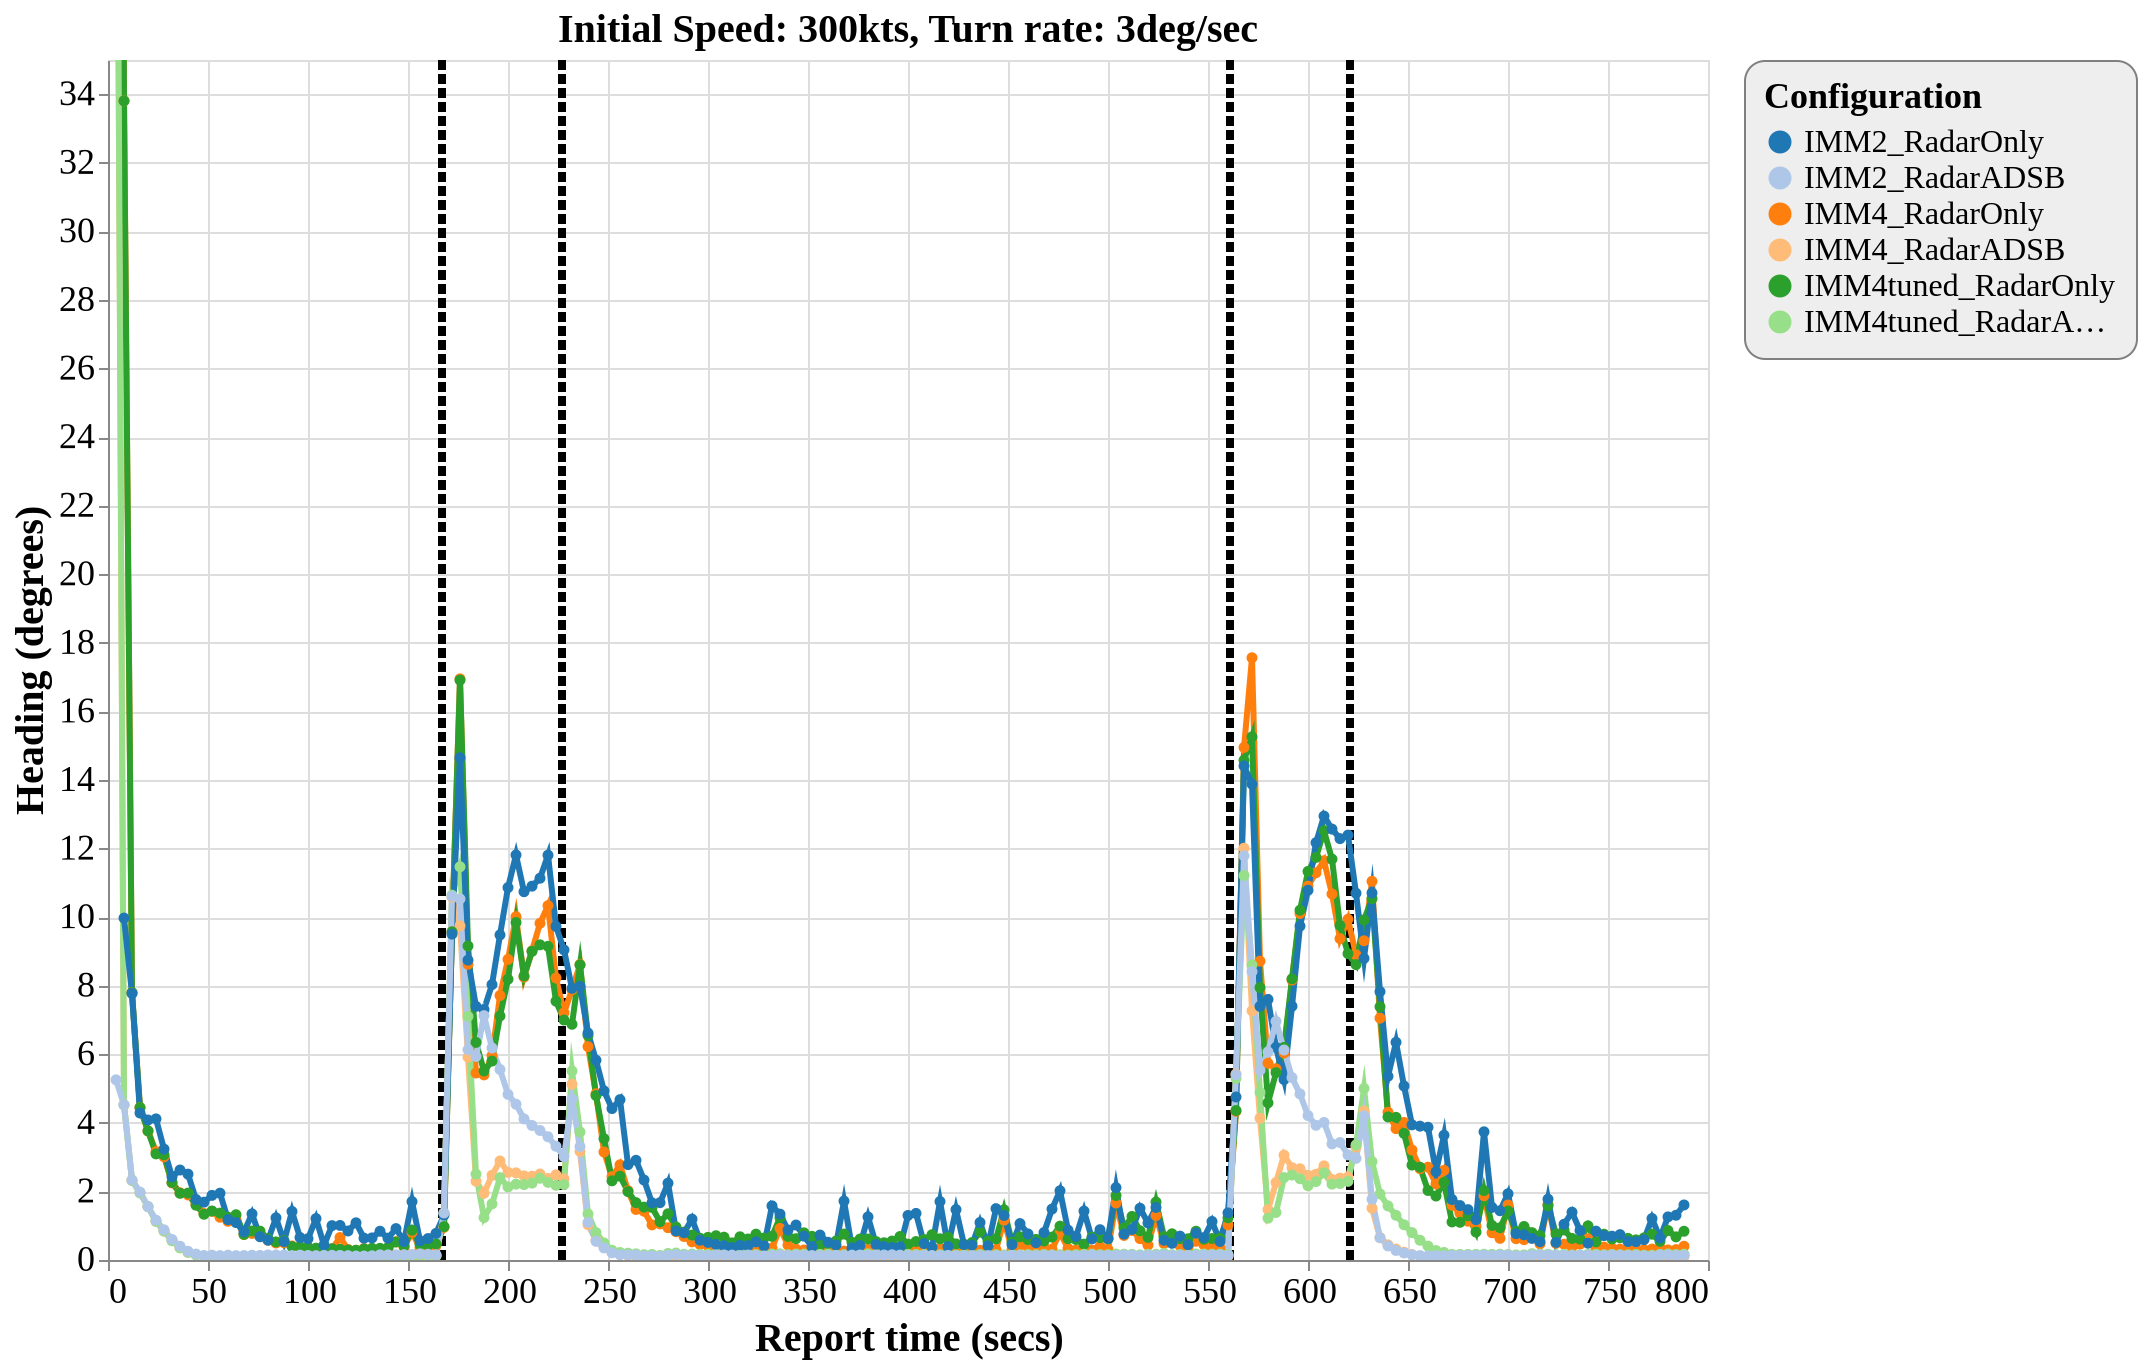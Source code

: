 {
  "config": {
    "view": {
      "continuousWidth": 800,
      "continuousHeight": 600
    },
    "axisX": {
      "labelFontSize": 18,
      "titleFontSize": 20
    },
    "axisY": {
      "labelFontSize": 18,
      "titleFontSize": 20
    },
    "font": "Times New Roman",
    "legend": {
      "cornerRadius": 10,
      "fillColor": "#EEEEEE",
      "labelFontSize": 16,
      "padding": 10,
      "strokeColor": "gray",
      "titleFontSize": 18
    },
    "title": {
      "fontSize": 20
    }
  },
  "layer": [
    {
      "data": {
        "name": "data-fb805b8b113953d0e6099066e816006d"
      },
      "mark": {
        "type": "rule",
        "strokeDash": [
          5,
          2
        ],
        "strokeWidth": 4
      },
      "encoding": {
        "color": {
          "type": "nominal",
          "field": "color",
          "scale": null
        },
        "x": {
          "type": "quantitative",
          "field": "tt"
        }
      }
    },
    {
      "data": {
        "name": "data-b3bb2a6fbc331e44620ea2ab712c3820"
      },
      "mark": {
        "type": "line",
        "point": true,
        "strokeWidth": 3
      },
      "encoding": {
        "color": {
          "type": "ordinal",
          "field": "config",
          "scale": {
            "scheme": "category20"
          },
          "sort": [
            "IMM2_RadarOnly",
            "IMM2_RadarADSB",
            "IMM4_RadarOnly",
            "IMM4_RadarADSB",
            "IMM4tuned_RadarOnly",
            "IMM4tuned_RadarADSB"
          ],
          "title": "Configuration"
        },
        "x": {
          "type": "quantitative",
          "field": "time",
          "title": "Report time (secs)"
        },
        "y": {
          "type": "quantitative",
          "field": "rmse_hdg",
          "scale": {
            "domain": [
              0,
              35
            ],
            "zero": false
          },
          "title": "Heading (degrees)"
        }
      },
      "selection": {
        "selector138": {
          "type": "interval",
          "bind": "scales",
          "encodings": [
            "x",
            "y"
          ]
        }
      },
      "title": "Initial Speed: 300kts, Turn rate: 3deg/sec"
    }
  ],
  "$schema": "https://vega.github.io/schema/vega-lite/v4.8.1.json",
  "datasets": {
    "data-fb805b8b113953d0e6099066e816006d": [
      {
        "tt": 167,
        "color": "black"
      },
      {
        "tt": 227,
        "color": "black"
      },
      {
        "tt": 561,
        "color": "black"
      },
      {
        "tt": 621,
        "color": "black"
      }
    ],
    "data-b3bb2a6fbc331e44620ea2ab712c3820": [
      {
        "scenario": "turns_new_13",
        "config": "IMM4_RadarOnly",
        "time": 4,
        "rmse_hdg": 90.0,
        "rmse_tr": 0.0,
        "p_uni": 0.0,
        "p_turn": 0.0
      },
      {
        "scenario": "turns_new_13",
        "config": "IMM4_RadarOnly",
        "time": 8,
        "rmse_hdg": 33.80847260029972,
        "rmse_tr": 0.0,
        "p_uni": 0.8410608695652174,
        "p_turn": 0.0095304347826086
      },
      {
        "scenario": "turns_new_13",
        "config": "IMM4_RadarOnly",
        "time": 12,
        "rmse_hdg": 7.797612271898183,
        "rmse_tr": 8.017837257372731e-05,
        "p_uni": 0.944925,
        "p_turn": 0.0187125
      },
      {
        "scenario": "turns_new_13",
        "config": "IMM4_RadarOnly",
        "time": 16,
        "rmse_hdg": 4.444804082671511,
        "rmse_tr": 0.0033670866824708,
        "p_uni": 0.928060606060606,
        "p_turn": 0.0250090909090909
      },
      {
        "scenario": "turns_new_13",
        "config": "IMM4_RadarOnly",
        "time": 20,
        "rmse_hdg": 3.763865621350532,
        "rmse_tr": 0.0086443360331806,
        "p_uni": 0.8950350649350649,
        "p_turn": 0.0349350649350649
      },
      {
        "scenario": "turns_new_13",
        "config": "IMM4_RadarOnly",
        "time": 24,
        "rmse_hdg": 3.161516172193693,
        "rmse_tr": 0.0228902617832789,
        "p_uni": 0.8498929577464789,
        "p_turn": 0.0500169014084507
      },
      {
        "scenario": "turns_new_13",
        "config": "IMM4_RadarOnly",
        "time": 28,
        "rmse_hdg": 3.0107609384624734,
        "rmse_tr": 0.0454502160925241,
        "p_uni": 0.8628985714285715,
        "p_turn": 0.0457142857142857
      },
      {
        "scenario": "turns_new_13",
        "config": "IMM4_RadarOnly",
        "time": 32,
        "rmse_hdg": 2.248291017639843,
        "rmse_tr": 0.0256015109146142,
        "p_uni": 0.8824875,
        "p_turn": 0.0397555555555555
      },
      {
        "scenario": "turns_new_13",
        "config": "IMM4_RadarOnly",
        "time": 36,
        "rmse_hdg": 1.9612647501777651,
        "rmse_tr": 0.0221909401803293,
        "p_uni": 0.8875811594202898,
        "p_turn": 0.0393536231884057
      },
      {
        "scenario": "turns_new_13",
        "config": "IMM4_RadarOnly",
        "time": 40,
        "rmse_hdg": 1.8981927237344356,
        "rmse_tr": 0.0220334397167901,
        "p_uni": 0.8746246575342466,
        "p_turn": 0.0362808219178082
      },
      {
        "scenario": "turns_new_13",
        "config": "IMM4_RadarOnly",
        "time": 44,
        "rmse_hdg": 1.6212744943147344,
        "rmse_tr": 0.0183762208562518,
        "p_uni": 0.8712366197183098,
        "p_turn": 0.0400535211267605
      },
      {
        "scenario": "turns_new_13",
        "config": "IMM4_RadarOnly",
        "time": 48,
        "rmse_hdg": 1.3551524003480246,
        "rmse_tr": 0.0164214390956405,
        "p_uni": 0.9017,
        "p_turn": 0.0310492957746478
      },
      {
        "scenario": "turns_new_13",
        "config": "IMM4_RadarOnly",
        "time": 52,
        "rmse_hdg": 1.4176292190624904,
        "rmse_tr": 0.0167354475733232,
        "p_uni": 0.8807643835616439,
        "p_turn": 0.0348849315068493
      },
      {
        "scenario": "turns_new_13",
        "config": "IMM4_RadarOnly",
        "time": 56,
        "rmse_hdg": 1.2461888168187742,
        "rmse_tr": 0.0173036446855275,
        "p_uni": 0.8804223880597015,
        "p_turn": 0.0366283582089552
      },
      {
        "scenario": "turns_new_13",
        "config": "IMM4_RadarOnly",
        "time": 60,
        "rmse_hdg": 1.1280883535137365,
        "rmse_tr": 0.0134940007246018,
        "p_uni": 0.9008125,
        "p_turn": 0.0326805555555555
      },
      {
        "scenario": "turns_new_13",
        "config": "IMM4_RadarOnly",
        "time": 64,
        "rmse_hdg": 1.1782264500373296,
        "rmse_tr": 0.0144935027381796,
        "p_uni": 0.8847783783783785,
        "p_turn": 0.0351229729729729
      },
      {
        "scenario": "turns_new_13",
        "config": "IMM4_RadarOnly",
        "time": 68,
        "rmse_hdg": 0.7410531030179529,
        "rmse_tr": 0.0096638733311852,
        "p_uni": 0.906431343283582,
        "p_turn": 0.0301820895522388
      },
      {
        "scenario": "turns_new_13",
        "config": "IMM4_RadarOnly",
        "time": 72,
        "rmse_hdg": 0.7739780545890866,
        "rmse_tr": 0.0102220066664943,
        "p_uni": 0.8991173913043478,
        "p_turn": 0.0314420289855072
      },
      {
        "scenario": "turns_new_13",
        "config": "IMM4_RadarOnly",
        "time": 76,
        "rmse_hdg": 0.7515254756430693,
        "rmse_tr": 0.0110504738800185,
        "p_uni": 0.9143216216216216,
        "p_turn": 0.0248189189189189
      },
      {
        "scenario": "turns_new_13",
        "config": "IMM4_RadarOnly",
        "time": 80,
        "rmse_hdg": 0.5747881597348962,
        "rmse_tr": 0.0068569672596564,
        "p_uni": 0.9276128571428572,
        "p_turn": 0.02204
      },
      {
        "scenario": "turns_new_13",
        "config": "IMM4_RadarOnly",
        "time": 84,
        "rmse_hdg": 0.4960383594582728,
        "rmse_tr": 0.0096752400626687,
        "p_uni": 0.90715,
        "p_turn": 0.0274702702702702
      },
      {
        "scenario": "turns_new_13",
        "config": "IMM4_RadarOnly",
        "time": 88,
        "rmse_hdg": 0.5033090501868605,
        "rmse_tr": 0.0058650782481688,
        "p_uni": 0.92056,
        "p_turn": 0.0243957142857142
      },
      {
        "scenario": "turns_new_13",
        "config": "IMM4_RadarOnly",
        "time": 92,
        "rmse_hdg": 0.4097877833675142,
        "rmse_tr": 0.0293087531924957,
        "p_uni": 0.8987958904109589,
        "p_turn": 0.0358835616438356
      },
      {
        "scenario": "turns_new_13",
        "config": "IMM4_RadarOnly",
        "time": 96,
        "rmse_hdg": 0.3722864786991627,
        "rmse_tr": 0.0224920726775753,
        "p_uni": 0.9206625,
        "p_turn": 0.0247388888888888
      },
      {
        "scenario": "turns_new_13",
        "config": "IMM4_RadarOnly",
        "time": 100,
        "rmse_hdg": 0.3557324672212169,
        "rmse_tr": 0.0220654874248025,
        "p_uni": 0.917025,
        "p_turn": 0.0262970588235294
      },
      {
        "scenario": "turns_new_13",
        "config": "IMM4_RadarOnly",
        "time": 104,
        "rmse_hdg": 0.3303178153762368,
        "rmse_tr": 0.0163872803645534,
        "p_uni": 0.9102676056338028,
        "p_turn": 0.029012676056338
      },
      {
        "scenario": "turns_new_13",
        "config": "IMM4_RadarOnly",
        "time": 108,
        "rmse_hdg": 0.3185863466534189,
        "rmse_tr": 0.0100909086982374,
        "p_uni": 0.9189342465753424,
        "p_turn": 0.0247232876712328
      },
      {
        "scenario": "turns_new_13",
        "config": "IMM4_RadarOnly",
        "time": 112,
        "rmse_hdg": 0.3221056578120301,
        "rmse_tr": 0.0150078198794577,
        "p_uni": 0.9210589041095892,
        "p_turn": 0.0256520547945205
      },
      {
        "scenario": "turns_new_13",
        "config": "IMM4_RadarOnly",
        "time": 116,
        "rmse_hdg": 0.6557373167446152,
        "rmse_tr": 0.0345749310504425,
        "p_uni": 0.8951399999999999,
        "p_turn": 0.0333771428571428
      },
      {
        "scenario": "turns_new_13",
        "config": "IMM4_RadarOnly",
        "time": 120,
        "rmse_hdg": 0.3093886444802604,
        "rmse_tr": 0.0200214984454211,
        "p_uni": 0.9104893333333332,
        "p_turn": 0.0280813333333333
      },
      {
        "scenario": "turns_new_13",
        "config": "IMM4_RadarOnly",
        "time": 124,
        "rmse_hdg": 0.2744543994752214,
        "rmse_tr": 0.010205028598473,
        "p_uni": 0.906024347826087,
        "p_turn": 0.0279573913043478
      },
      {
        "scenario": "turns_new_13",
        "config": "IMM4_RadarOnly",
        "time": 128,
        "rmse_hdg": 0.3335704284993362,
        "rmse_tr": 0.014894153616967,
        "p_uni": 0.887417094017094,
        "p_turn": 0.0350786324786324
      },
      {
        "scenario": "turns_new_13",
        "config": "IMM4_RadarOnly",
        "time": 132,
        "rmse_hdg": 0.3138589460514526,
        "rmse_tr": 0.0098027867516932,
        "p_uni": 0.885496694214876,
        "p_turn": 0.0362743801652892
      },
      {
        "scenario": "turns_new_13",
        "config": "IMM4_RadarOnly",
        "time": 136,
        "rmse_hdg": 0.2960055713084034,
        "rmse_tr": 0.0107881432641451,
        "p_uni": 0.8675078947368421,
        "p_turn": 0.0460859649122807
      },
      {
        "scenario": "turns_new_13",
        "config": "IMM4_RadarOnly",
        "time": 140,
        "rmse_hdg": 0.3208910631042339,
        "rmse_tr": 0.0129827476112412,
        "p_uni": 0.8648628099173553,
        "p_turn": 0.045792561983471
      },
      {
        "scenario": "turns_new_13",
        "config": "IMM4_RadarOnly",
        "time": 144,
        "rmse_hdg": 0.5332822032065961,
        "rmse_tr": 0.0138417663400609,
        "p_uni": 0.8758825688073394,
        "p_turn": 0.04258623853211
      },
      {
        "scenario": "turns_new_13",
        "config": "IMM4_RadarOnly",
        "time": 148,
        "rmse_hdg": 0.3745380635689072,
        "rmse_tr": 0.0100019467131702,
        "p_uni": 0.8733477876106195,
        "p_turn": 0.04259203539823
      },
      {
        "scenario": "turns_new_13",
        "config": "IMM4_RadarOnly",
        "time": 152,
        "rmse_hdg": 0.8039072969868853,
        "rmse_tr": 0.0298529813564368,
        "p_uni": 0.8601033057851241,
        "p_turn": 0.0514884297520661
      },
      {
        "scenario": "turns_new_13",
        "config": "IMM4_RadarOnly",
        "time": 156,
        "rmse_hdg": 0.345594526755094,
        "rmse_tr": 0.0251122862972872,
        "p_uni": 0.8731884615384615,
        "p_turn": 0.0432836538461538
      },
      {
        "scenario": "turns_new_13",
        "config": "IMM4_RadarOnly",
        "time": 160,
        "rmse_hdg": 0.373876849116236,
        "rmse_tr": 0.0167300070410391,
        "p_uni": 0.8639161016949152,
        "p_turn": 0.0432584745762711
      },
      {
        "scenario": "turns_new_13",
        "config": "IMM4_RadarOnly",
        "time": 164,
        "rmse_hdg": 0.4308892505255702,
        "rmse_tr": 0.017154086658159,
        "p_uni": 0.8622554621848739,
        "p_turn": 0.0424151260504201
      },
      {
        "scenario": "turns_new_13",
        "config": "IMM4_RadarOnly",
        "time": 168,
        "rmse_hdg": 0.953689507717072,
        "rmse_tr": 1.4117697157717934,
        "p_uni": 0.8564814814814815,
        "p_turn": 0.0489231481481481
      },
      {
        "scenario": "turns_new_13",
        "config": "IMM4_RadarOnly",
        "time": 172,
        "rmse_hdg": 9.569495125399357,
        "rmse_tr": 2.989969873038969,
        "p_uni": 0.8445521008403362,
        "p_turn": 0.0555277310924369
      },
      {
        "scenario": "turns_new_13",
        "config": "IMM4_RadarOnly",
        "time": 176,
        "rmse_hdg": 16.950256246265326,
        "rmse_tr": 2.8308671414010496,
        "p_uni": 0.4138716981132075,
        "p_turn": 0.3669584905660377
      },
      {
        "scenario": "turns_new_13",
        "config": "IMM4_RadarOnly",
        "time": 180,
        "rmse_hdg": 8.62503704171756,
        "rmse_tr": 2.2291523398327486,
        "p_uni": 0.031050909090909,
        "p_turn": 0.9031445454545456
      },
      {
        "scenario": "turns_new_13",
        "config": "IMM4_RadarOnly",
        "time": 184,
        "rmse_hdg": 5.453626881726298,
        "rmse_tr": 1.5011036088404035,
        "p_uni": 0.0413833333333333,
        "p_turn": 0.9266447368421052
      },
      {
        "scenario": "turns_new_13",
        "config": "IMM4_RadarOnly",
        "time": 188,
        "rmse_hdg": 5.398528256099908,
        "rmse_tr": 0.8557874638441061,
        "p_uni": 0.0745345454545454,
        "p_turn": 0.8734927272727272
      },
      {
        "scenario": "turns_new_13",
        "config": "IMM4_RadarOnly",
        "time": 192,
        "rmse_hdg": 5.9598343985113,
        "rmse_tr": 0.5242798915110679,
        "p_uni": 0.0975294642857142,
        "p_turn": 0.8329473214285714
      },
      {
        "scenario": "turns_new_13",
        "config": "IMM4_RadarOnly",
        "time": 196,
        "rmse_hdg": 7.713418581619169,
        "rmse_tr": 0.4424746415252032,
        "p_uni": 0.1378258928571428,
        "p_turn": 0.7778830357142857
      },
      {
        "scenario": "turns_new_13",
        "config": "IMM4_RadarOnly",
        "time": 200,
        "rmse_hdg": 8.767975701647712,
        "rmse_tr": 0.4309198574137811,
        "p_uni": 0.1286819819819819,
        "p_turn": 0.7894774774774775
      },
      {
        "scenario": "turns_new_13",
        "config": "IMM4_RadarOnly",
        "time": 204,
        "rmse_hdg": 10.012981401052093,
        "rmse_tr": 0.4908543279431324,
        "p_uni": 0.1187201680672268,
        "p_turn": 0.8125193277310925
      },
      {
        "scenario": "turns_new_13",
        "config": "IMM4_RadarOnly",
        "time": 208,
        "rmse_hdg": 8.25120334813245,
        "rmse_tr": 0.4277567938009368,
        "p_uni": 0.1072696428571428,
        "p_turn": 0.827580357142857
      },
      {
        "scenario": "turns_new_13",
        "config": "IMM4_RadarOnly",
        "time": 212,
        "rmse_hdg": 9.014940244134994,
        "rmse_tr": 0.4760259649962902,
        "p_uni": 0.1230090909090909,
        "p_turn": 0.8024675324675324
      },
      {
        "scenario": "turns_new_13",
        "config": "IMM4_RadarOnly",
        "time": 216,
        "rmse_hdg": 9.820591860679988,
        "rmse_tr": 0.3905801291633988,
        "p_uni": 0.1092,
        "p_turn": 0.823372972972973
      },
      {
        "scenario": "turns_new_13",
        "config": "IMM4_RadarOnly",
        "time": 220,
        "rmse_hdg": 10.33538577261829,
        "rmse_tr": 0.3580616231070135,
        "p_uni": 0.0944333333333333,
        "p_turn": 0.843304347826087
      },
      {
        "scenario": "turns_new_13",
        "config": "IMM4_RadarOnly",
        "time": 224,
        "rmse_hdg": 8.224139198675397,
        "rmse_tr": 0.3351086556343793,
        "p_uni": 0.0746837837837837,
        "p_turn": 0.8562378378378379
      },
      {
        "scenario": "turns_new_13",
        "config": "IMM4_RadarOnly",
        "time": 228,
        "rmse_hdg": 7.211612252623661,
        "rmse_tr": 1.7726338086556517,
        "p_uni": 0.0734671232876712,
        "p_turn": 0.8489164383561644
      },
      {
        "scenario": "turns_new_13",
        "config": "IMM4_RadarOnly",
        "time": 232,
        "rmse_hdg": 7.883414670412284,
        "rmse_tr": 2.9843745272344706,
        "p_uni": 0.0971835820895522,
        "p_turn": 0.8260716417910448
      },
      {
        "scenario": "turns_new_13",
        "config": "IMM4_RadarOnly",
        "time": 236,
        "rmse_hdg": 8.61987308491256,
        "rmse_tr": 2.545246881437372,
        "p_uni": 0.178608,
        "p_turn": 0.7072493333333334
      },
      {
        "scenario": "turns_new_13",
        "config": "IMM4_RadarOnly",
        "time": 240,
        "rmse_hdg": 6.224271798394559,
        "rmse_tr": 1.913383786362016,
        "p_uni": 0.3138594202898551,
        "p_turn": 0.5332623188405797
      },
      {
        "scenario": "turns_new_13",
        "config": "IMM4_RadarOnly",
        "time": 244,
        "rmse_hdg": 4.849452693714154,
        "rmse_tr": 1.3975393455233074,
        "p_uni": 0.4140814285714286,
        "p_turn": 0.4241014285714286
      },
      {
        "scenario": "turns_new_13",
        "config": "IMM4_RadarOnly",
        "time": 248,
        "rmse_hdg": 3.1499661373841263,
        "rmse_tr": 1.0579128155004078,
        "p_uni": 0.5505693333333334,
        "p_turn": 0.2634853333333333
      },
      {
        "scenario": "turns_new_13",
        "config": "IMM4_RadarOnly",
        "time": 252,
        "rmse_hdg": 2.4302520445418816,
        "rmse_tr": 0.8114882839573224,
        "p_uni": 0.659025,
        "p_turn": 0.1866235294117647
      },
      {
        "scenario": "turns_new_13",
        "config": "IMM4_RadarOnly",
        "time": 256,
        "rmse_hdg": 2.7763105013668805,
        "rmse_tr": 0.6526414072602107,
        "p_uni": 0.7166014705882353,
        "p_turn": 0.1265044117647058
      },
      {
        "scenario": "turns_new_13",
        "config": "IMM4_RadarOnly",
        "time": 260,
        "rmse_hdg": 2.022562730794771,
        "rmse_tr": 0.4986040390430065,
        "p_uni": 0.7945800000000001,
        "p_turn": 0.07220375
      },
      {
        "scenario": "turns_new_13",
        "config": "IMM4_RadarOnly",
        "time": 264,
        "rmse_hdg": 1.473705857769411,
        "rmse_tr": 0.3914699132565293,
        "p_uni": 0.8183253731343284,
        "p_turn": 0.0633447761194029
      },
      {
        "scenario": "turns_new_13",
        "config": "IMM4_RadarOnly",
        "time": 268,
        "rmse_hdg": 1.4236909392178363,
        "rmse_tr": 0.3088672778758957,
        "p_uni": 0.8423041095890411,
        "p_turn": 0.0502986301369863
      },
      {
        "scenario": "turns_new_13",
        "config": "IMM4_RadarOnly",
        "time": 272,
        "rmse_hdg": 1.0243573595186388,
        "rmse_tr": 0.2411047421073809,
        "p_uni": 0.8681599999999999,
        "p_turn": 0.0369506666666666
      },
      {
        "scenario": "turns_new_13",
        "config": "IMM4_RadarOnly",
        "time": 276,
        "rmse_hdg": 1.053083602866772,
        "rmse_tr": 0.1923038659665261,
        "p_uni": 0.8816477611940299,
        "p_turn": 0.031510447761194
      },
      {
        "scenario": "turns_new_13",
        "config": "IMM4_RadarOnly",
        "time": 280,
        "rmse_hdg": 0.9424515185752887,
        "rmse_tr": 0.1509714547029839,
        "p_uni": 0.8831378378378378,
        "p_turn": 0.0344797297297297
      },
      {
        "scenario": "turns_new_13",
        "config": "IMM4_RadarOnly",
        "time": 284,
        "rmse_hdg": 0.8245393971128959,
        "rmse_tr": 0.1132214061544644,
        "p_uni": 0.9040304347826088,
        "p_turn": 0.0286420289855072
      },
      {
        "scenario": "turns_new_13",
        "config": "IMM4_RadarOnly",
        "time": 288,
        "rmse_hdg": 0.6850707392731183,
        "rmse_tr": 0.0909905587455199,
        "p_uni": 0.9067,
        "p_turn": 0.0273438356164383
      },
      {
        "scenario": "turns_new_13",
        "config": "IMM4_RadarOnly",
        "time": 292,
        "rmse_hdg": 0.5285304574425628,
        "rmse_tr": 0.0738380218601651,
        "p_uni": 0.8991916666666666,
        "p_turn": 0.0314
      },
      {
        "scenario": "turns_new_13",
        "config": "IMM4_RadarOnly",
        "time": 296,
        "rmse_hdg": 0.4512982929878334,
        "rmse_tr": 0.0560204093938692,
        "p_uni": 0.9133850746268656,
        "p_turn": 0.0247925373134328
      },
      {
        "scenario": "turns_new_13",
        "config": "IMM4_RadarOnly",
        "time": 300,
        "rmse_hdg": 0.4154888517343049,
        "rmse_tr": 0.0446830370813903,
        "p_uni": 0.9102323943661972,
        "p_turn": 0.0272788732394366
      },
      {
        "scenario": "turns_new_13",
        "config": "IMM4_RadarOnly",
        "time": 304,
        "rmse_hdg": 0.3313174201226277,
        "rmse_tr": 0.0367800608579204,
        "p_uni": 0.9052424657534248,
        "p_turn": 0.0300273972602739
      },
      {
        "scenario": "turns_new_13",
        "config": "IMM4_RadarOnly",
        "time": 308,
        "rmse_hdg": 0.2651468595757055,
        "rmse_tr": 0.0294127474793789,
        "p_uni": 0.9021028571428572,
        "p_turn": 0.0320757142857142
      },
      {
        "scenario": "turns_new_13",
        "config": "IMM4_RadarOnly",
        "time": 312,
        "rmse_hdg": 0.2695639179904332,
        "rmse_tr": 0.0224177352322034,
        "p_uni": 0.9197647058823528,
        "p_turn": 0.0248147058823529
      },
      {
        "scenario": "turns_new_13",
        "config": "IMM4_RadarOnly",
        "time": 316,
        "rmse_hdg": 0.2978413326915171,
        "rmse_tr": 0.0202625903469316,
        "p_uni": 0.9061054054054054,
        "p_turn": 0.0281837837837837
      },
      {
        "scenario": "turns_new_13",
        "config": "IMM4_RadarOnly",
        "time": 320,
        "rmse_hdg": 0.323535720313601,
        "rmse_tr": 0.0131269166992476,
        "p_uni": 0.9229695652173912,
        "p_turn": 0.0222086956521739
      },
      {
        "scenario": "turns_new_13",
        "config": "IMM4_RadarOnly",
        "time": 324,
        "rmse_hdg": 0.3783975716389052,
        "rmse_tr": 0.0135584383319023,
        "p_uni": 0.9051097222222224,
        "p_turn": 0.0299624999999999
      },
      {
        "scenario": "turns_new_13",
        "config": "IMM4_RadarOnly",
        "time": 328,
        "rmse_hdg": 0.3113778482544347,
        "rmse_tr": 0.0110998025405119,
        "p_uni": 0.9083424657534246,
        "p_turn": 0.0293739726027397
      },
      {
        "scenario": "turns_new_13",
        "config": "IMM4_RadarOnly",
        "time": 332,
        "rmse_hdg": 0.348840937964571,
        "rmse_tr": 0.0107474116485252,
        "p_uni": 0.9074885714285714,
        "p_turn": 0.0290528571428571
      },
      {
        "scenario": "turns_new_13",
        "config": "IMM4_RadarOnly",
        "time": 336,
        "rmse_hdg": 0.9210410776217672,
        "rmse_tr": 0.0441830928573865,
        "p_uni": 0.9049944444444444,
        "p_turn": 0.0311569444444444
      },
      {
        "scenario": "turns_new_13",
        "config": "IMM4_RadarOnly",
        "time": 340,
        "rmse_hdg": 0.4358409720771731,
        "rmse_tr": 0.0348302691212517,
        "p_uni": 0.9072794117647058,
        "p_turn": 0.0315867647058823
      },
      {
        "scenario": "turns_new_13",
        "config": "IMM4_RadarOnly",
        "time": 344,
        "rmse_hdg": 0.3157038468548003,
        "rmse_tr": 0.030999679597298,
        "p_uni": 0.9054148648648648,
        "p_turn": 0.0289094594594594
      },
      {
        "scenario": "turns_new_13",
        "config": "IMM4_RadarOnly",
        "time": 348,
        "rmse_hdg": 0.2924832967422953,
        "rmse_tr": 0.0194931587854975,
        "p_uni": 0.9127056338028168,
        "p_turn": 0.0271281690140845
      },
      {
        "scenario": "turns_new_13",
        "config": "IMM4_RadarOnly",
        "time": 352,
        "rmse_hdg": 0.2724381309788855,
        "rmse_tr": 0.0142876485612031,
        "p_uni": 0.9022619718309858,
        "p_turn": 0.0320436619718309
      },
      {
        "scenario": "turns_new_13",
        "config": "IMM4_RadarOnly",
        "time": 356,
        "rmse_hdg": 0.2926984257235605,
        "rmse_tr": 0.0178564708896125,
        "p_uni": 0.9239684210526315,
        "p_turn": 0.0238421052631578
      },
      {
        "scenario": "turns_new_13",
        "config": "IMM4_RadarOnly",
        "time": 360,
        "rmse_hdg": 0.2519697053107085,
        "rmse_tr": 0.011298373309314,
        "p_uni": 0.9186971830985916,
        "p_turn": 0.0239718309859154
      },
      {
        "scenario": "turns_new_13",
        "config": "IMM4_RadarOnly",
        "time": 364,
        "rmse_hdg": 0.2559792025002697,
        "rmse_tr": 0.0100485581615852,
        "p_uni": 0.9170267605633804,
        "p_turn": 0.026156338028169
      },
      {
        "scenario": "turns_new_13",
        "config": "IMM4_RadarOnly",
        "time": 368,
        "rmse_hdg": 0.259972164501874,
        "rmse_tr": 0.0124065241750162,
        "p_uni": 0.9070907894736844,
        "p_turn": 0.0314328947368421
      },
      {
        "scenario": "turns_new_13",
        "config": "IMM4_RadarOnly",
        "time": 372,
        "rmse_hdg": 0.2722956619857041,
        "rmse_tr": 0.009893000013917,
        "p_uni": 0.917163768115942,
        "p_turn": 0.0257869565217391
      },
      {
        "scenario": "turns_new_13",
        "config": "IMM4_RadarOnly",
        "time": 376,
        "rmse_hdg": 0.2908462640223788,
        "rmse_tr": 0.0089551149912796,
        "p_uni": 0.9184140845070424,
        "p_turn": 0.0277845070422535
      },
      {
        "scenario": "turns_new_13",
        "config": "IMM4_RadarOnly",
        "time": 380,
        "rmse_hdg": 0.3124544411234691,
        "rmse_tr": 0.0109572464606761,
        "p_uni": 0.9154444444444444,
        "p_turn": 0.0283097222222222
      },
      {
        "scenario": "turns_new_13",
        "config": "IMM4_RadarOnly",
        "time": 384,
        "rmse_hdg": 0.3096345094006256,
        "rmse_tr": 0.0079344928300798,
        "p_uni": 0.9272882352941176,
        "p_turn": 0.0231691176470588
      },
      {
        "scenario": "turns_new_13",
        "config": "IMM4_RadarOnly",
        "time": 388,
        "rmse_hdg": 0.3065919905161389,
        "rmse_tr": 0.0072378136164138,
        "p_uni": 0.9205756756756758,
        "p_turn": 0.0247162162162162
      },
      {
        "scenario": "turns_new_13",
        "config": "IMM4_RadarOnly",
        "time": 392,
        "rmse_hdg": 0.2657463579441228,
        "rmse_tr": 0.0071307605820749,
        "p_uni": 0.913311267605634,
        "p_turn": 0.0274873239436619
      },
      {
        "scenario": "turns_new_13",
        "config": "IMM4_RadarOnly",
        "time": 396,
        "rmse_hdg": 0.2921252177699553,
        "rmse_tr": 0.009275505377067,
        "p_uni": 0.9108357142857144,
        "p_turn": 0.0265357142857142
      },
      {
        "scenario": "turns_new_13",
        "config": "IMM4_RadarOnly",
        "time": 400,
        "rmse_hdg": 0.2868185225275114,
        "rmse_tr": 0.0106190229611131,
        "p_uni": 0.905608108108108,
        "p_turn": 0.0315878378378378
      },
      {
        "scenario": "turns_new_13",
        "config": "IMM4_RadarOnly",
        "time": 404,
        "rmse_hdg": 0.3028516429657593,
        "rmse_tr": 0.0112687490824116,
        "p_uni": 0.9180985294117648,
        "p_turn": 0.026385294117647
      },
      {
        "scenario": "turns_new_13",
        "config": "IMM4_RadarOnly",
        "time": 408,
        "rmse_hdg": 0.3186691073825621,
        "rmse_tr": 0.0105002447061432,
        "p_uni": 0.905136111111111,
        "p_turn": 0.0293055555555555
      },
      {
        "scenario": "turns_new_13",
        "config": "IMM4_RadarOnly",
        "time": 412,
        "rmse_hdg": 0.2935871609124486,
        "rmse_tr": 0.0089802194909291,
        "p_uni": 0.906359210526316,
        "p_turn": 0.026275
      },
      {
        "scenario": "turns_new_13",
        "config": "IMM4_RadarOnly",
        "time": 416,
        "rmse_hdg": 0.3391008610124655,
        "rmse_tr": 0.0068843366353695,
        "p_uni": 0.9165833333333334,
        "p_turn": 0.024910606060606
      },
      {
        "scenario": "turns_new_13",
        "config": "IMM4_RadarOnly",
        "time": 420,
        "rmse_hdg": 0.2724439654052106,
        "rmse_tr": 0.0072080312350678,
        "p_uni": 0.9108328571428572,
        "p_turn": 0.02758
      },
      {
        "scenario": "turns_new_13",
        "config": "IMM4_RadarOnly",
        "time": 424,
        "rmse_hdg": 0.2679992744600463,
        "rmse_tr": 0.0076747964142379,
        "p_uni": 0.9102041666666668,
        "p_turn": 0.0288791666666666
      },
      {
        "scenario": "turns_new_13",
        "config": "IMM4_RadarOnly",
        "time": 428,
        "rmse_hdg": 0.2963375474505124,
        "rmse_tr": 0.0065852052007687,
        "p_uni": 0.9203463768115944,
        "p_turn": 0.0246797101449275
      },
      {
        "scenario": "turns_new_13",
        "config": "IMM4_RadarOnly",
        "time": 432,
        "rmse_hdg": 0.3007723391537205,
        "rmse_tr": 0.0048766928684645,
        "p_uni": 0.9277706666666669,
        "p_turn": 0.0228319999999999
      },
      {
        "scenario": "turns_new_13",
        "config": "IMM4_RadarOnly",
        "time": 436,
        "rmse_hdg": 0.2806974256670671,
        "rmse_tr": 0.0143101727724063,
        "p_uni": 0.9077223880597016,
        "p_turn": 0.0315492537313432
      },
      {
        "scenario": "turns_new_13",
        "config": "IMM4_RadarOnly",
        "time": 440,
        "rmse_hdg": 0.303980262517156,
        "rmse_tr": 0.0114035374628518,
        "p_uni": 0.9204493333333332,
        "p_turn": 0.0271013333333333
      },
      {
        "scenario": "turns_new_13",
        "config": "IMM4_RadarOnly",
        "time": 444,
        "rmse_hdg": 0.2980305726300964,
        "rmse_tr": 0.009867271940894,
        "p_uni": 0.9034916666666668,
        "p_turn": 0.0307263888888888
      },
      {
        "scenario": "turns_new_13",
        "config": "IMM4_RadarOnly",
        "time": 448,
        "rmse_hdg": 1.1630482578122037,
        "rmse_tr": 0.0476516034620032,
        "p_uni": 0.897734375,
        "p_turn": 0.0375703125
      },
      {
        "scenario": "turns_new_13",
        "config": "IMM4_RadarOnly",
        "time": 452,
        "rmse_hdg": 0.3031008575872572,
        "rmse_tr": 0.0211209688384629,
        "p_uni": 0.9222831168831168,
        "p_turn": 0.0243428571428571
      },
      {
        "scenario": "turns_new_13",
        "config": "IMM4_RadarOnly",
        "time": 456,
        "rmse_hdg": 0.4336619266971285,
        "rmse_tr": 0.0113255169124121,
        "p_uni": 0.9055653333333332,
        "p_turn": 0.0310653333333333
      },
      {
        "scenario": "turns_new_13",
        "config": "IMM4_RadarOnly",
        "time": 460,
        "rmse_hdg": 0.3868975392560096,
        "rmse_tr": 0.0223464630705779,
        "p_uni": 0.9175352941176472,
        "p_turn": 0.0262897058823529
      },
      {
        "scenario": "turns_new_13",
        "config": "IMM4_RadarOnly",
        "time": 464,
        "rmse_hdg": 0.3821576172791074,
        "rmse_tr": 0.0119194169320483,
        "p_uni": 0.9166458333333332,
        "p_turn": 0.0264597222222222
      },
      {
        "scenario": "turns_new_13",
        "config": "IMM4_RadarOnly",
        "time": 468,
        "rmse_hdg": 0.369240241799813,
        "rmse_tr": 0.0103102688537019,
        "p_uni": 0.9244246575342466,
        "p_turn": 0.0241479452054794
      },
      {
        "scenario": "turns_new_13",
        "config": "IMM4_RadarOnly",
        "time": 472,
        "rmse_hdg": 0.3158881037925433,
        "rmse_tr": 0.0124226903404261,
        "p_uni": 0.913920588235294,
        "p_turn": 0.0293132352941176
      },
      {
        "scenario": "turns_new_13",
        "config": "IMM4_RadarOnly",
        "time": 476,
        "rmse_hdg": 0.7949273296720035,
        "rmse_tr": 0.0375118503798322,
        "p_uni": 0.903954054054054,
        "p_turn": 0.0311202702702702
      },
      {
        "scenario": "turns_new_13",
        "config": "IMM4_RadarOnly",
        "time": 480,
        "rmse_hdg": 0.3383045964807442,
        "rmse_tr": 0.0298447280791373,
        "p_uni": 0.910945588235294,
        "p_turn": 0.0269720588235294
      },
      {
        "scenario": "turns_new_13",
        "config": "IMM4_RadarOnly",
        "time": 484,
        "rmse_hdg": 0.287670239452513,
        "rmse_tr": 0.023815710267711,
        "p_uni": 0.9150291666666666,
        "p_turn": 0.0268083333333333
      },
      {
        "scenario": "turns_new_13",
        "config": "IMM4_RadarOnly",
        "time": 488,
        "rmse_hdg": 0.3100610227646127,
        "rmse_tr": 0.0163369503257476,
        "p_uni": 0.9105148648648648,
        "p_turn": 0.0287472972972972
      },
      {
        "scenario": "turns_new_13",
        "config": "IMM4_RadarOnly",
        "time": 492,
        "rmse_hdg": 0.2886820282470574,
        "rmse_tr": 0.0177480711586004,
        "p_uni": 0.9107253731343284,
        "p_turn": 0.030210447761194
      },
      {
        "scenario": "turns_new_13",
        "config": "IMM4_RadarOnly",
        "time": 496,
        "rmse_hdg": 0.3974542275705423,
        "rmse_tr": 0.0140090479568575,
        "p_uni": 0.9129931506849316,
        "p_turn": 0.0285780821917808
      },
      {
        "scenario": "turns_new_13",
        "config": "IMM4_RadarOnly",
        "time": 500,
        "rmse_hdg": 0.3091160020165614,
        "rmse_tr": 0.0114114451793399,
        "p_uni": 0.8999864864864865,
        "p_turn": 0.03395
      },
      {
        "scenario": "turns_new_13",
        "config": "IMM4_RadarOnly",
        "time": 504,
        "rmse_hdg": 1.6624286493213798,
        "rmse_tr": 0.0664803889329481,
        "p_uni": 0.8876183098591549,
        "p_turn": 0.0411887323943662
      },
      {
        "scenario": "turns_new_13",
        "config": "IMM4_RadarOnly",
        "time": 508,
        "rmse_hdg": 0.7157991989033553,
        "rmse_tr": 0.0406329308380917,
        "p_uni": 0.9079945205479452,
        "p_turn": 0.0275013698630137
      },
      {
        "scenario": "turns_new_13",
        "config": "IMM4_RadarOnly",
        "time": 512,
        "rmse_hdg": 0.8599028298083076,
        "rmse_tr": 0.0459190577322063,
        "p_uni": 0.8918863013698629,
        "p_turn": 0.0346986301369863
      },
      {
        "scenario": "turns_new_13",
        "config": "IMM4_RadarOnly",
        "time": 516,
        "rmse_hdg": 0.6231476899405657,
        "rmse_tr": 0.0310957660569195,
        "p_uni": 0.9108695652173914,
        "p_turn": 0.0291927536231884
      },
      {
        "scenario": "turns_new_13",
        "config": "IMM4_RadarOnly",
        "time": 520,
        "rmse_hdg": 0.4318358389258833,
        "rmse_tr": 0.0139328133437304,
        "p_uni": 0.9118671232876712,
        "p_turn": 0.0297328767123287
      },
      {
        "scenario": "turns_new_13",
        "config": "IMM4_RadarOnly",
        "time": 524,
        "rmse_hdg": 1.29533145645798,
        "rmse_tr": 0.0297184072814019,
        "p_uni": 0.879389552238806,
        "p_turn": 0.0412671641791044
      },
      {
        "scenario": "turns_new_13",
        "config": "IMM4_RadarOnly",
        "time": 528,
        "rmse_hdg": 0.4801750888395074,
        "rmse_tr": 0.0230050939538635,
        "p_uni": 0.9210304347826088,
        "p_turn": 0.0249565217391304
      },
      {
        "scenario": "turns_new_13",
        "config": "IMM4_RadarOnly",
        "time": 532,
        "rmse_hdg": 0.607448064187324,
        "rmse_tr": 0.0184990299634613,
        "p_uni": 0.9202890410958904,
        "p_turn": 0.0261506849315068
      },
      {
        "scenario": "turns_new_13",
        "config": "IMM4_RadarOnly",
        "time": 536,
        "rmse_hdg": 0.4172546831231922,
        "rmse_tr": 0.018191162204569,
        "p_uni": 0.9215338235294116,
        "p_turn": 0.0255999999999999
      },
      {
        "scenario": "turns_new_13",
        "config": "IMM4_RadarOnly",
        "time": 540,
        "rmse_hdg": 0.3668464471539462,
        "rmse_tr": 0.0103959443002902,
        "p_uni": 0.9200157894736842,
        "p_turn": 0.0265092105263157
      },
      {
        "scenario": "turns_new_13",
        "config": "IMM4_RadarOnly",
        "time": 544,
        "rmse_hdg": 0.5466421563132721,
        "rmse_tr": 0.0082052081738655,
        "p_uni": 0.8917029411764706,
        "p_turn": 0.0344867647058823
      },
      {
        "scenario": "turns_new_13",
        "config": "IMM4_RadarOnly",
        "time": 548,
        "rmse_hdg": 0.4380983188581088,
        "rmse_tr": 0.0119333020840895,
        "p_uni": 0.9012369863013698,
        "p_turn": 0.029531506849315
      },
      {
        "scenario": "turns_new_13",
        "config": "IMM4_RadarOnly",
        "time": 552,
        "rmse_hdg": 0.3669785272146296,
        "rmse_tr": 0.0105592960179344,
        "p_uni": 0.8987760563380282,
        "p_turn": 0.0304436619718309
      },
      {
        "scenario": "turns_new_13",
        "config": "IMM4_RadarOnly",
        "time": 556,
        "rmse_hdg": 0.3446737587922815,
        "rmse_tr": 0.0095656022428625,
        "p_uni": 0.908768656716418,
        "p_turn": 0.0289059701492537
      },
      {
        "scenario": "turns_new_13",
        "config": "IMM4_RadarOnly",
        "time": 560,
        "rmse_hdg": 1.022590606888102,
        "rmse_tr": 0.0177660302539964,
        "p_uni": 0.9191887323943662,
        "p_turn": 0.0289169014084507
      },
      {
        "scenario": "turns_new_13",
        "config": "IMM4_RadarOnly",
        "time": 564,
        "rmse_hdg": 4.337795427818145,
        "rmse_tr": 2.5445328237877645,
        "p_uni": 0.902376,
        "p_turn": 0.0340013333333333
      },
      {
        "scenario": "turns_new_13",
        "config": "IMM4_RadarOnly",
        "time": 568,
        "rmse_hdg": 14.9496642503135,
        "rmse_tr": 2.980458864486901,
        "p_uni": 0.816127536231884,
        "p_turn": 0.0654623188405797
      },
      {
        "scenario": "turns_new_13",
        "config": "IMM4_RadarOnly",
        "time": 572,
        "rmse_hdg": 17.564937699901716,
        "rmse_tr": 2.749307806937178,
        "p_uni": 0.23154,
        "p_turn": 0.3659728571428571
      },
      {
        "scenario": "turns_new_13",
        "config": "IMM4_RadarOnly",
        "time": 576,
        "rmse_hdg": 8.71705811824433,
        "rmse_tr": 2.2447824160355645,
        "p_uni": 0.032872602739726,
        "p_turn": 0.7758493150684932
      },
      {
        "scenario": "turns_new_13",
        "config": "IMM4_RadarOnly",
        "time": 580,
        "rmse_hdg": 5.73812827717315,
        "rmse_tr": 1.637304488103757,
        "p_uni": 0.045010294117647,
        "p_turn": 0.9126441176470588
      },
      {
        "scenario": "turns_new_13",
        "config": "IMM4_RadarOnly",
        "time": 584,
        "rmse_hdg": 5.574698208525136,
        "rmse_tr": 1.2553709985498311,
        "p_uni": 0.0659706666666666,
        "p_turn": 0.8865146666666668
      },
      {
        "scenario": "turns_new_13",
        "config": "IMM4_RadarOnly",
        "time": 588,
        "rmse_hdg": 6.038028284421352,
        "rmse_tr": 0.9395163205223088,
        "p_uni": 0.0680666666666666,
        "p_turn": 0.8683972222222223
      },
      {
        "scenario": "turns_new_13",
        "config": "IMM4_RadarOnly",
        "time": 592,
        "rmse_hdg": 8.163454959800683,
        "rmse_tr": 0.7741309982812986,
        "p_uni": 0.0739208333333333,
        "p_turn": 0.8733861111111111
      },
      {
        "scenario": "turns_new_13",
        "config": "IMM4_RadarOnly",
        "time": 596,
        "rmse_hdg": 10.105674124068452,
        "rmse_tr": 0.6333363003439273,
        "p_uni": 0.063264,
        "p_turn": 0.8875133333333334
      },
      {
        "scenario": "turns_new_13",
        "config": "IMM4_RadarOnly",
        "time": 600,
        "rmse_hdg": 10.904967208994886,
        "rmse_tr": 0.5221663002096428,
        "p_uni": 0.0650059701492537,
        "p_turn": 0.8833552238805971
      },
      {
        "scenario": "turns_new_13",
        "config": "IMM4_RadarOnly",
        "time": 604,
        "rmse_hdg": 11.29379355969703,
        "rmse_tr": 0.4425656453063267,
        "p_uni": 0.0677216216216216,
        "p_turn": 0.8872162162162162
      },
      {
        "scenario": "turns_new_13",
        "config": "IMM4_RadarOnly",
        "time": 608,
        "rmse_hdg": 11.643867731278704,
        "rmse_tr": 0.362183965685948,
        "p_uni": 0.0708918918918918,
        "p_turn": 0.882127027027027
      },
      {
        "scenario": "turns_new_13",
        "config": "IMM4_RadarOnly",
        "time": 612,
        "rmse_hdg": 10.67536396840348,
        "rmse_tr": 0.3418054034137215,
        "p_uni": 0.0863239436619718,
        "p_turn": 0.8617140845070422
      },
      {
        "scenario": "turns_new_13",
        "config": "IMM4_RadarOnly",
        "time": 616,
        "rmse_hdg": 9.373103268585677,
        "rmse_tr": 0.3478653647605637,
        "p_uni": 0.0764771428571428,
        "p_turn": 0.8792371428571428
      },
      {
        "scenario": "turns_new_13",
        "config": "IMM4_RadarOnly",
        "time": 620,
        "rmse_hdg": 9.937527942091998,
        "rmse_tr": 0.3767446701399679,
        "p_uni": 0.0909915492957746,
        "p_turn": 0.8542633802816901
      },
      {
        "scenario": "turns_new_13",
        "config": "IMM4_RadarOnly",
        "time": 624,
        "rmse_hdg": 8.900901270063626,
        "rmse_tr": 2.7129432789467987,
        "p_uni": 0.117627536231884,
        "p_turn": 0.8158985507246377
      },
      {
        "scenario": "turns_new_13",
        "config": "IMM4_RadarOnly",
        "time": 628,
        "rmse_hdg": 9.310437019818137,
        "rmse_tr": 2.94509044116928,
        "p_uni": 0.1501916666666666,
        "p_turn": 0.7576972222222222
      },
      {
        "scenario": "turns_new_13",
        "config": "IMM4_RadarOnly",
        "time": 632,
        "rmse_hdg": 11.045229612058709,
        "rmse_tr": 2.4275034063015517,
        "p_uni": 0.2594366197183099,
        "p_turn": 0.6137394366197183
      },
      {
        "scenario": "turns_new_13",
        "config": "IMM4_RadarOnly",
        "time": 636,
        "rmse_hdg": 7.054144220593417,
        "rmse_tr": 1.7769005421169026,
        "p_uni": 0.3926397260273973,
        "p_turn": 0.451072602739726
      },
      {
        "scenario": "turns_new_13",
        "config": "IMM4_RadarOnly",
        "time": 640,
        "rmse_hdg": 4.308765175004706,
        "rmse_tr": 1.3479990801678363,
        "p_uni": 0.4977426666666666,
        "p_turn": 0.3314213333333333
      },
      {
        "scenario": "turns_new_13",
        "config": "IMM4_RadarOnly",
        "time": 644,
        "rmse_hdg": 3.830318524613847,
        "rmse_tr": 1.0493243360885576,
        "p_uni": 0.5749892307692307,
        "p_turn": 0.256203076923077
      },
      {
        "scenario": "turns_new_13",
        "config": "IMM4_RadarOnly",
        "time": 648,
        "rmse_hdg": 4.0111984690232845,
        "rmse_tr": 0.8407765891690472,
        "p_uni": 0.6829434210526316,
        "p_turn": 0.1645092105263158
      },
      {
        "scenario": "turns_new_13",
        "config": "IMM4_RadarOnly",
        "time": 652,
        "rmse_hdg": 3.20810766566843,
        "rmse_tr": 0.6334835725670626,
        "p_uni": 0.7461808219178082,
        "p_turn": 0.0966438356164383
      },
      {
        "scenario": "turns_new_13",
        "config": "IMM4_RadarOnly",
        "time": 656,
        "rmse_hdg": 2.664427279411605,
        "rmse_tr": 0.5091996426359764,
        "p_uni": 0.7914545454545454,
        "p_turn": 0.0788242424242424
      },
      {
        "scenario": "turns_new_13",
        "config": "IMM4_RadarOnly",
        "time": 660,
        "rmse_hdg": 2.7069198489229707,
        "rmse_tr": 0.3948510801295243,
        "p_uni": 0.8297260273972603,
        "p_turn": 0.0584123287671232
      },
      {
        "scenario": "turns_new_13",
        "config": "IMM4_RadarOnly",
        "time": 664,
        "rmse_hdg": 2.2184496479703366,
        "rmse_tr": 0.3042292663793855,
        "p_uni": 0.862231884057971,
        "p_turn": 0.0427028985507246
      },
      {
        "scenario": "turns_new_13",
        "config": "IMM4_RadarOnly",
        "time": 668,
        "rmse_hdg": 2.6146197107579647,
        "rmse_tr": 0.2437138952822001,
        "p_uni": 0.8656072463768116,
        "p_turn": 0.0469101449275362
      },
      {
        "scenario": "turns_new_13",
        "config": "IMM4_RadarOnly",
        "time": 672,
        "rmse_hdg": 1.5968794569409428,
        "rmse_tr": 0.1874979665667515,
        "p_uni": 0.89334,
        "p_turn": 0.0319039999999999
      },
      {
        "scenario": "turns_new_13",
        "config": "IMM4_RadarOnly",
        "time": 676,
        "rmse_hdg": 1.3630922889647996,
        "rmse_tr": 0.14531940328321,
        "p_uni": 0.8904617647058823,
        "p_turn": 0.0310838235294117
      },
      {
        "scenario": "turns_new_13",
        "config": "IMM4_RadarOnly",
        "time": 680,
        "rmse_hdg": 1.1314091508674762,
        "rmse_tr": 0.1204890750234227,
        "p_uni": 0.8844493333333332,
        "p_turn": 0.0365333333333333
      },
      {
        "scenario": "turns_new_13",
        "config": "IMM4_RadarOnly",
        "time": 684,
        "rmse_hdg": 0.9790159458467584,
        "rmse_tr": 0.0922412928742388,
        "p_uni": 0.9068736111111112,
        "p_turn": 0.0284958333333333
      },
      {
        "scenario": "turns_new_13",
        "config": "IMM4_RadarOnly",
        "time": 688,
        "rmse_hdg": 1.8740748961602127,
        "rmse_tr": 0.1044315343808292,
        "p_uni": 0.8875149253731344,
        "p_turn": 0.0390343283582089
      },
      {
        "scenario": "turns_new_13",
        "config": "IMM4_RadarOnly",
        "time": 692,
        "rmse_hdg": 0.7942136517810086,
        "rmse_tr": 0.0657921115944149,
        "p_uni": 0.8838246753246753,
        "p_turn": 0.0368324675324675
      },
      {
        "scenario": "turns_new_13",
        "config": "IMM4_RadarOnly",
        "time": 696,
        "rmse_hdg": 0.6312168583159211,
        "rmse_tr": 0.0405369601584638,
        "p_uni": 0.9010361111111111,
        "p_turn": 0.0342402777777777
      },
      {
        "scenario": "turns_new_13",
        "config": "IMM4_RadarOnly",
        "time": 700,
        "rmse_hdg": 1.6056084738903726,
        "rmse_tr": 0.0599601188886651,
        "p_uni": 0.90103,
        "p_turn": 0.0359257142857142
      },
      {
        "scenario": "turns_new_13",
        "config": "IMM4_RadarOnly",
        "time": 704,
        "rmse_hdg": 0.6216821795695658,
        "rmse_tr": 0.0404306100046995,
        "p_uni": 0.9135887323943662,
        "p_turn": 0.0277788732394366
      },
      {
        "scenario": "turns_new_13",
        "config": "IMM4_RadarOnly",
        "time": 708,
        "rmse_hdg": 0.5928954376616502,
        "rmse_tr": 0.0335455349736245,
        "p_uni": 0.9119208333333332,
        "p_turn": 0.0308416666666666
      },
      {
        "scenario": "turns_new_13",
        "config": "IMM4_RadarOnly",
        "time": 712,
        "rmse_hdg": 0.7695961673953187,
        "rmse_tr": 0.0540952662077464,
        "p_uni": 0.8993246376811594,
        "p_turn": 0.0299101449275362
      },
      {
        "scenario": "turns_new_13",
        "config": "IMM4_RadarOnly",
        "time": 716,
        "rmse_hdg": 0.4697701565659521,
        "rmse_tr": 0.0190399229690318,
        "p_uni": 0.907388,
        "p_turn": 0.0311786666666666
      },
      {
        "scenario": "turns_new_13",
        "config": "IMM4_RadarOnly",
        "time": 720,
        "rmse_hdg": 1.6354846819605295,
        "rmse_tr": 0.0675537038107513,
        "p_uni": 0.9034043478260868,
        "p_turn": 0.0370289855072463
      },
      {
        "scenario": "turns_new_13",
        "config": "IMM4_RadarOnly",
        "time": 724,
        "rmse_hdg": 0.4859085745869728,
        "rmse_tr": 0.046893791852288,
        "p_uni": 0.9233614285714286,
        "p_turn": 0.0251157142857142
      },
      {
        "scenario": "turns_new_13",
        "config": "IMM4_RadarOnly",
        "time": 728,
        "rmse_hdg": 0.4605163867505189,
        "rmse_tr": 0.0215858401075956,
        "p_uni": 0.9092493150684932,
        "p_turn": 0.0305917808219178
      },
      {
        "scenario": "turns_new_13",
        "config": "IMM4_RadarOnly",
        "time": 732,
        "rmse_hdg": 0.3810286828348454,
        "rmse_tr": 0.0329954434083599,
        "p_uni": 0.9230442857142858,
        "p_turn": 0.02589
      },
      {
        "scenario": "turns_new_13",
        "config": "IMM4_RadarOnly",
        "time": 736,
        "rmse_hdg": 0.4615711702494862,
        "rmse_tr": 0.0192895279986566,
        "p_uni": 0.9211493150684932,
        "p_turn": 0.0245602739726027
      },
      {
        "scenario": "turns_new_13",
        "config": "IMM4_RadarOnly",
        "time": 740,
        "rmse_hdg": 0.6189754078762386,
        "rmse_tr": 0.037286181160794,
        "p_uni": 0.8996777777777777,
        "p_turn": 0.0326805555555555
      },
      {
        "scenario": "turns_new_13",
        "config": "IMM4_RadarOnly",
        "time": 744,
        "rmse_hdg": 0.3523074622332106,
        "rmse_tr": 0.0294302588671302,
        "p_uni": 0.9077575342465752,
        "p_turn": 0.0308506849315068
      },
      {
        "scenario": "turns_new_13",
        "config": "IMM4_RadarOnly",
        "time": 748,
        "rmse_hdg": 0.3750567524623005,
        "rmse_tr": 0.0227714348086202,
        "p_uni": 0.9046891891891892,
        "p_turn": 0.0331067567567567
      },
      {
        "scenario": "turns_new_13",
        "config": "IMM4_RadarOnly",
        "time": 752,
        "rmse_hdg": 0.3432371843286844,
        "rmse_tr": 0.0170615624069047,
        "p_uni": 0.9014779411764706,
        "p_turn": 0.0315279411764705
      },
      {
        "scenario": "turns_new_13",
        "config": "IMM4_RadarOnly",
        "time": 756,
        "rmse_hdg": 0.3180685549277107,
        "rmse_tr": 0.0152480107222521,
        "p_uni": 0.9131746478873238,
        "p_turn": 0.026856338028169
      },
      {
        "scenario": "turns_new_13",
        "config": "IMM4_RadarOnly",
        "time": 760,
        "rmse_hdg": 0.3290714208192493,
        "rmse_tr": 0.01348750038616,
        "p_uni": 0.9250546666666666,
        "p_turn": 0.0241893333333333
      },
      {
        "scenario": "turns_new_13",
        "config": "IMM4_RadarOnly",
        "time": 764,
        "rmse_hdg": 0.3228981810015626,
        "rmse_tr": 0.0094561682328022,
        "p_uni": 0.9126176470588236,
        "p_turn": 0.02885
      },
      {
        "scenario": "turns_new_13",
        "config": "IMM4_RadarOnly",
        "time": 768,
        "rmse_hdg": 0.3016667315124565,
        "rmse_tr": 0.0091090420949364,
        "p_uni": 0.8982197183098591,
        "p_turn": 0.030169014084507
      },
      {
        "scenario": "turns_new_13",
        "config": "IMM4_RadarOnly",
        "time": 772,
        "rmse_hdg": 0.3186982450980423,
        "rmse_tr": 0.0136150966630008,
        "p_uni": 0.9234471428571428,
        "p_turn": 0.0261285714285714
      },
      {
        "scenario": "turns_new_13",
        "config": "IMM4_RadarOnly",
        "time": 776,
        "rmse_hdg": 0.3571308804254043,
        "rmse_tr": 0.0094015591828426,
        "p_uni": 0.9140315068493152,
        "p_turn": 0.0267493150684931
      },
      {
        "scenario": "turns_new_13",
        "config": "IMM4_RadarOnly",
        "time": 780,
        "rmse_hdg": 0.2929891920645994,
        "rmse_tr": 0.0246387202048591,
        "p_uni": 0.8967320000000001,
        "p_turn": 0.0324746666666666
      },
      {
        "scenario": "turns_new_13",
        "config": "IMM4_RadarOnly",
        "time": 784,
        "rmse_hdg": 0.3034650635182238,
        "rmse_tr": 0.0282549850310432,
        "p_uni": 0.9096671641791044,
        "p_turn": 0.0312970149253731
      },
      {
        "scenario": "turns_new_13",
        "config": "IMM4_RadarOnly",
        "time": 788,
        "rmse_hdg": 0.4009937655375701,
        "rmse_tr": 0.0147362093723815,
        "p_uni": 0.9048853333333332,
        "p_turn": 0.031864
      },
      {
        "scenario": "turns_new_13",
        "config": "IMM4_RadarADSB",
        "time": 4,
        "rmse_hdg": 49.52899451959494,
        "rmse_tr": 0.0,
        "p_uni": 0.6576727699530517,
        "p_turn": 0.0142985915492957
      },
      {
        "scenario": "turns_new_13",
        "config": "IMM4_RadarADSB",
        "time": 8,
        "rmse_hdg": 4.524801819066941,
        "rmse_tr": 0.0001741541567969,
        "p_uni": 0.8647326007326007,
        "p_turn": 0.0485373626373626
      },
      {
        "scenario": "turns_new_13",
        "config": "IMM4_RadarADSB",
        "time": 12,
        "rmse_hdg": 2.321136358052665,
        "rmse_tr": 0.0015994161022485,
        "p_uni": 0.7908798534798535,
        "p_turn": 0.0794161172161172
      },
      {
        "scenario": "turns_new_13",
        "config": "IMM4_RadarADSB",
        "time": 16,
        "rmse_hdg": 1.958557886121467,
        "rmse_tr": 0.0046591362220448,
        "p_uni": 0.7759822147651008,
        "p_turn": 0.0895785234899328
      },
      {
        "scenario": "turns_new_13",
        "config": "IMM4_RadarADSB",
        "time": 20,
        "rmse_hdg": 1.555769194075682,
        "rmse_tr": 0.0074404774509426,
        "p_uni": 0.7730010067114094,
        "p_turn": 0.091726510067114
      },
      {
        "scenario": "turns_new_13",
        "config": "IMM4_RadarADSB",
        "time": 24,
        "rmse_hdg": 1.1276534808536516,
        "rmse_tr": 0.0075031857640717,
        "p_uni": 0.7877962711864407,
        "p_turn": 0.0833430508474576
      },
      {
        "scenario": "turns_new_13",
        "config": "IMM4_RadarADSB",
        "time": 28,
        "rmse_hdg": 0.843243858015955,
        "rmse_tr": 0.0067402739200277,
        "p_uni": 0.8006693877551021,
        "p_turn": 0.0776636054421768
      },
      {
        "scenario": "turns_new_13",
        "config": "IMM4_RadarADSB",
        "time": 32,
        "rmse_hdg": 0.563155928054687,
        "rmse_tr": 0.0070946684600121,
        "p_uni": 0.80878606271777,
        "p_turn": 0.073281881533101
      },
      {
        "scenario": "turns_new_13",
        "config": "IMM4_RadarADSB",
        "time": 36,
        "rmse_hdg": 0.3559836937893398,
        "rmse_tr": 0.0055568177040924,
        "p_uni": 0.8185191637630662,
        "p_turn": 0.0687878048780487
      },
      {
        "scenario": "turns_new_13",
        "config": "IMM4_RadarADSB",
        "time": 40,
        "rmse_hdg": 0.2235520459342279,
        "rmse_tr": 0.004776515827282,
        "p_uni": 0.822708275862069,
        "p_turn": 0.0669537931034482
      },
      {
        "scenario": "turns_new_13",
        "config": "IMM4_RadarADSB",
        "time": 44,
        "rmse_hdg": 0.1473429045011981,
        "rmse_tr": 0.0040824213873094,
        "p_uni": 0.8241630136986301,
        "p_turn": 0.0664948630136986
      },
      {
        "scenario": "turns_new_13",
        "config": "IMM4_RadarADSB",
        "time": 48,
        "rmse_hdg": 0.1081904451132035,
        "rmse_tr": 0.0038400924917021,
        "p_uni": 0.8255351724137932,
        "p_turn": 0.0658772413793103
      },
      {
        "scenario": "turns_new_13",
        "config": "IMM4_RadarADSB",
        "time": 52,
        "rmse_hdg": 0.1109403906170801,
        "rmse_tr": 0.0036698875084019,
        "p_uni": 0.8262023648648649,
        "p_turn": 0.0652391891891892
      },
      {
        "scenario": "turns_new_13",
        "config": "IMM4_RadarADSB",
        "time": 56,
        "rmse_hdg": 0.1013532595503295,
        "rmse_tr": 0.0033905811107325,
        "p_uni": 0.8242845637583892,
        "p_turn": 0.0663895973154362
      },
      {
        "scenario": "turns_new_13",
        "config": "IMM4_RadarADSB",
        "time": 60,
        "rmse_hdg": 0.107377996487608,
        "rmse_tr": 0.0036546104408545,
        "p_uni": 0.8249747440273038,
        "p_turn": 0.0660170648464163
      },
      {
        "scenario": "turns_new_13",
        "config": "IMM4_RadarADSB",
        "time": 64,
        "rmse_hdg": 0.0962313512997352,
        "rmse_tr": 0.0034847156617496,
        "p_uni": 0.8245388513513514,
        "p_turn": 0.0663564189189189
      },
      {
        "scenario": "turns_new_13",
        "config": "IMM4_RadarADSB",
        "time": 68,
        "rmse_hdg": 0.0960896533270362,
        "rmse_tr": 0.0034387058592699,
        "p_uni": 0.82526677852349,
        "p_turn": 0.0662630872483221
      },
      {
        "scenario": "turns_new_13",
        "config": "IMM4_RadarADSB",
        "time": 72,
        "rmse_hdg": 0.1045892339097548,
        "rmse_tr": 0.0031247334357299,
        "p_uni": 0.8257546075085325,
        "p_turn": 0.0656068259385665
      },
      {
        "scenario": "turns_new_13",
        "config": "IMM4_RadarADSB",
        "time": 76,
        "rmse_hdg": 0.10464060001937,
        "rmse_tr": 0.0036873174998672,
        "p_uni": 0.8245179310344827,
        "p_turn": 0.0661744827586206
      },
      {
        "scenario": "turns_new_13",
        "config": "IMM4_RadarADSB",
        "time": 80,
        "rmse_hdg": 0.1074932301149606,
        "rmse_tr": 0.0036902917804229,
        "p_uni": 0.8260688356164383,
        "p_turn": 0.0656130136986301
      },
      {
        "scenario": "turns_new_13",
        "config": "IMM4_RadarADSB",
        "time": 84,
        "rmse_hdg": 0.1012824342514003,
        "rmse_tr": 0.0035219578150811,
        "p_uni": 0.8272010380622837,
        "p_turn": 0.065177508650519
      },
      {
        "scenario": "turns_new_13",
        "config": "IMM4_RadarADSB",
        "time": 88,
        "rmse_hdg": 0.10384758330116,
        "rmse_tr": 0.0039624984199647,
        "p_uni": 0.8264581881533101,
        "p_turn": 0.0653324041811846
      },
      {
        "scenario": "turns_new_13",
        "config": "IMM4_RadarADSB",
        "time": 92,
        "rmse_hdg": 0.0923718048734056,
        "rmse_tr": 0.0036698801253212,
        "p_uni": 0.8242802013422819,
        "p_turn": 0.0664409395973154
      },
      {
        "scenario": "turns_new_13",
        "config": "IMM4_RadarADSB",
        "time": 96,
        "rmse_hdg": 0.0981501253130941,
        "rmse_tr": 0.0038486644995419,
        "p_uni": 0.8253221843003413,
        "p_turn": 0.0658023890784983
      },
      {
        "scenario": "turns_new_13",
        "config": "IMM4_RadarADSB",
        "time": 100,
        "rmse_hdg": 0.0957061179703215,
        "rmse_tr": 0.0033492017768974,
        "p_uni": 0.8258888135593221,
        "p_turn": 0.0655816949152542
      },
      {
        "scenario": "turns_new_13",
        "config": "IMM4_RadarADSB",
        "time": 104,
        "rmse_hdg": 0.0943557099491068,
        "rmse_tr": 0.0036697956346368,
        "p_uni": 0.824561,
        "p_turn": 0.0663323333333333
      },
      {
        "scenario": "turns_new_13",
        "config": "IMM4_RadarADSB",
        "time": 108,
        "rmse_hdg": 0.0971015767957255,
        "rmse_tr": 0.0036594333854714,
        "p_uni": 0.8225753378378379,
        "p_turn": 0.0666577702702702
      },
      {
        "scenario": "turns_new_13",
        "config": "IMM4_RadarADSB",
        "time": 112,
        "rmse_hdg": 0.0985370809086266,
        "rmse_tr": 0.0035242698273117,
        "p_uni": 0.8248860068259386,
        "p_turn": 0.066060409556314
      },
      {
        "scenario": "turns_new_13",
        "config": "IMM4_RadarADSB",
        "time": 116,
        "rmse_hdg": 0.1011356914923979,
        "rmse_tr": 0.002995950444107,
        "p_uni": 0.8252755852842809,
        "p_turn": 0.0655615384615384
      },
      {
        "scenario": "turns_new_13",
        "config": "IMM4_RadarADSB",
        "time": 120,
        "rmse_hdg": 0.1020155244827712,
        "rmse_tr": 0.0027158679214116,
        "p_uni": 0.825743686006826,
        "p_turn": 0.0655327645051194
      },
      {
        "scenario": "turns_new_13",
        "config": "IMM4_RadarADSB",
        "time": 124,
        "rmse_hdg": 0.0827950250995177,
        "rmse_tr": 0.0030977233523408,
        "p_uni": 0.8208042071197411,
        "p_turn": 0.0675139158576051
      },
      {
        "scenario": "turns_new_13",
        "config": "IMM4_RadarADSB",
        "time": 128,
        "rmse_hdg": 0.0835048801896022,
        "rmse_tr": 0.0035244392215819,
        "p_uni": 0.8159572755417956,
        "p_turn": 0.069807120743034
      },
      {
        "scenario": "turns_new_13",
        "config": "IMM4_RadarADSB",
        "time": 132,
        "rmse_hdg": 0.0931821831395809,
        "rmse_tr": 0.0035861145256815,
        "p_uni": 0.8128776397515528,
        "p_turn": 0.0708922360248447
      },
      {
        "scenario": "turns_new_13",
        "config": "IMM4_RadarADSB",
        "time": 136,
        "rmse_hdg": 0.1095992700705621,
        "rmse_tr": 0.0039855932865953,
        "p_uni": 0.8082239999999999,
        "p_turn": 0.0732947692307692
      },
      {
        "scenario": "turns_new_13",
        "config": "IMM4_RadarADSB",
        "time": 140,
        "rmse_hdg": 0.1150122982388291,
        "rmse_tr": 0.0040624294865675,
        "p_uni": 0.8079565749235473,
        "p_turn": 0.0731238532110091
      },
      {
        "scenario": "turns_new_13",
        "config": "IMM4_RadarADSB",
        "time": 144,
        "rmse_hdg": 0.1113826627486326,
        "rmse_tr": 0.004162631379308,
        "p_uni": 0.8069173780487805,
        "p_turn": 0.0738606707317073
      },
      {
        "scenario": "turns_new_13",
        "config": "IMM4_RadarADSB",
        "time": 148,
        "rmse_hdg": 0.1216311465146536,
        "rmse_tr": 0.0042221673973048,
        "p_uni": 0.8058429012345679,
        "p_turn": 0.0740956790123456
      },
      {
        "scenario": "turns_new_13",
        "config": "IMM4_RadarADSB",
        "time": 152,
        "rmse_hdg": 0.1195337749478925,
        "rmse_tr": 0.0043076592418287,
        "p_uni": 0.8041089820359282,
        "p_turn": 0.0751766467065868
      },
      {
        "scenario": "turns_new_13",
        "config": "IMM4_RadarADSB",
        "time": 156,
        "rmse_hdg": 0.1266917070827175,
        "rmse_tr": 0.0056245770959145,
        "p_uni": 0.8054258675078864,
        "p_turn": 0.0748413249211356
      },
      {
        "scenario": "turns_new_13",
        "config": "IMM4_RadarADSB",
        "time": 160,
        "rmse_hdg": 0.1325174311749866,
        "rmse_tr": 0.004480683177723,
        "p_uni": 0.8060580745341616,
        "p_turn": 0.0742531055900621
      },
      {
        "scenario": "turns_new_13",
        "config": "IMM4_RadarADSB",
        "time": 164,
        "rmse_hdg": 0.1194291542464089,
        "rmse_tr": 0.0039126072250873,
        "p_uni": 0.8070642633228841,
        "p_turn": 0.0736548589341692
      },
      {
        "scenario": "turns_new_13",
        "config": "IMM4_RadarADSB",
        "time": 168,
        "rmse_hdg": 1.3660701381681768,
        "rmse_tr": 1.437819357372009,
        "p_uni": 0.8081233009708738,
        "p_turn": 0.0729902912621359
      },
      {
        "scenario": "turns_new_13",
        "config": "IMM4_RadarADSB",
        "time": 172,
        "rmse_hdg": 10.58344582446302,
        "rmse_tr": 2.9729875543855293,
        "p_uni": 0.6956212500000001,
        "p_turn": 0.17967375
      },
      {
        "scenario": "turns_new_13",
        "config": "IMM4_RadarADSB",
        "time": 176,
        "rmse_hdg": 9.743230518052092,
        "rmse_tr": 2.3592978764114005,
        "p_uni": 0.0610203278688524,
        "p_turn": 0.9027101639344262
      },
      {
        "scenario": "turns_new_13",
        "config": "IMM4_RadarADSB",
        "time": 180,
        "rmse_hdg": 5.915668897475328,
        "rmse_tr": 1.1822493991288412,
        "p_uni": 0.0555335443037974,
        "p_turn": 0.9089506329113924
      },
      {
        "scenario": "turns_new_13",
        "config": "IMM4_RadarADSB",
        "time": 184,
        "rmse_hdg": 2.29745081378887,
        "rmse_tr": 0.2319234158687321,
        "p_uni": 0.0914668711656441,
        "p_turn": 0.8501389570552148
      },
      {
        "scenario": "turns_new_13",
        "config": "IMM4_RadarADSB",
        "time": 188,
        "rmse_hdg": 1.9485604567094172,
        "rmse_tr": 0.2796353214456285,
        "p_uni": 0.1419629032258064,
        "p_turn": 0.7708258064516129
      },
      {
        "scenario": "turns_new_13",
        "config": "IMM4_RadarADSB",
        "time": 192,
        "rmse_hdg": 2.470094688430604,
        "rmse_tr": 0.1843776027748067,
        "p_uni": 0.1320838006230529,
        "p_turn": 0.787986292834891
      },
      {
        "scenario": "turns_new_13",
        "config": "IMM4_RadarADSB",
        "time": 196,
        "rmse_hdg": 2.887103832076595,
        "rmse_tr": 0.1094439689780986,
        "p_uni": 0.1243154320987654,
        "p_turn": 0.8013003086419753
      },
      {
        "scenario": "turns_new_13",
        "config": "IMM4_RadarADSB",
        "time": 200,
        "rmse_hdg": 2.554685100556649,
        "rmse_tr": 0.105490717179489,
        "p_uni": 0.1165033742331288,
        "p_turn": 0.8127377300613496
      },
      {
        "scenario": "turns_new_13",
        "config": "IMM4_RadarADSB",
        "time": 204,
        "rmse_hdg": 2.541736370450556,
        "rmse_tr": 0.1079990831590258,
        "p_uni": 0.1206343558282208,
        "p_turn": 0.806629754601227
      },
      {
        "scenario": "turns_new_13",
        "config": "IMM4_RadarADSB",
        "time": 208,
        "rmse_hdg": 2.45294319934187,
        "rmse_tr": 0.1166936503186499,
        "p_uni": 0.1139929012345679,
        "p_turn": 0.8162663580246914
      },
      {
        "scenario": "turns_new_13",
        "config": "IMM4_RadarADSB",
        "time": 212,
        "rmse_hdg": 2.444607700310183,
        "rmse_tr": 0.1008861484570357,
        "p_uni": 0.1206211221122112,
        "p_turn": 0.8068660066006601
      },
      {
        "scenario": "turns_new_13",
        "config": "IMM4_RadarADSB",
        "time": 216,
        "rmse_hdg": 2.5075149024426997,
        "rmse_tr": 0.084541616354511,
        "p_uni": 0.1011350694444444,
        "p_turn": 0.8369586805555556
      },
      {
        "scenario": "turns_new_13",
        "config": "IMM4_RadarADSB",
        "time": 220,
        "rmse_hdg": 2.3784219057863565,
        "rmse_tr": 0.0917809312824785,
        "p_uni": 0.1011491408934708,
        "p_turn": 0.8372020618556701
      },
      {
        "scenario": "turns_new_13",
        "config": "IMM4_RadarADSB",
        "time": 224,
        "rmse_hdg": 2.4842213710972776,
        "rmse_tr": 0.0938171907166943,
        "p_uni": 0.1105270547945205,
        "p_turn": 0.8228763698630137
      },
      {
        "scenario": "turns_new_13",
        "config": "IMM4_RadarADSB",
        "time": 228,
        "rmse_hdg": 2.3673400433661107,
        "rmse_tr": 1.5384467341227244,
        "p_uni": 0.1067167808219178,
        "p_turn": 0.8287777397260273
      },
      {
        "scenario": "turns_new_13",
        "config": "IMM4_RadarADSB",
        "time": 232,
        "rmse_hdg": 5.125269685302329,
        "rmse_tr": 2.7564823749485616,
        "p_uni": 0.2128996563573883,
        "p_turn": 0.6719615120274913
      },
      {
        "scenario": "turns_new_13",
        "config": "IMM4_RadarADSB",
        "time": 236,
        "rmse_hdg": 3.166268739693264,
        "rmse_tr": 1.476983313183558,
        "p_uni": 0.5662886597938144,
        "p_turn": 0.2176580756013746
      },
      {
        "scenario": "turns_new_13",
        "config": "IMM4_RadarADSB",
        "time": 240,
        "rmse_hdg": 1.03146004794586,
        "rmse_tr": 0.5776628068697844,
        "p_uni": 0.7282986440677965,
        "p_turn": 0.0838498305084745
      },
      {
        "scenario": "turns_new_13",
        "config": "IMM4_RadarADSB",
        "time": 244,
        "rmse_hdg": 0.5786397843218187,
        "rmse_tr": 0.2119850125991615,
        "p_uni": 0.7712330000000001,
        "p_turn": 0.0786813333333333
      },
      {
        "scenario": "turns_new_13",
        "config": "IMM4_RadarADSB",
        "time": 248,
        "rmse_hdg": 0.3933298733401065,
        "rmse_tr": 0.0743643921429601,
        "p_uni": 0.788001677852349,
        "p_turn": 0.0800711409395973
      },
      {
        "scenario": "turns_new_13",
        "config": "IMM4_RadarADSB",
        "time": 252,
        "rmse_hdg": 0.2464053433274921,
        "rmse_tr": 0.0247055562267797,
        "p_uni": 0.8013549152542373,
        "p_turn": 0.0761349152542373
      },
      {
        "scenario": "turns_new_13",
        "config": "IMM4_RadarADSB",
        "time": 256,
        "rmse_hdg": 0.1600020973016892,
        "rmse_tr": 0.0089375912254226,
        "p_uni": 0.8106191275167786,
        "p_turn": 0.0728335570469798
      },
      {
        "scenario": "turns_new_13",
        "config": "IMM4_RadarADSB",
        "time": 260,
        "rmse_hdg": 0.1327286232024518,
        "rmse_tr": 0.0052259730866114,
        "p_uni": 0.8154549668874173,
        "p_turn": 0.0704476821192053
      },
      {
        "scenario": "turns_new_13",
        "config": "IMM4_RadarADSB",
        "time": 264,
        "rmse_hdg": 0.1177241076298377,
        "rmse_tr": 0.0047532348331752,
        "p_uni": 0.8190865517241379,
        "p_turn": 0.068943448275862
      },
      {
        "scenario": "turns_new_13",
        "config": "IMM4_RadarADSB",
        "time": 268,
        "rmse_hdg": 0.1039047972740041,
        "rmse_tr": 0.003870890479392,
        "p_uni": 0.8242689655172414,
        "p_turn": 0.0665272413793103
      },
      {
        "scenario": "turns_new_13",
        "config": "IMM4_RadarADSB",
        "time": 272,
        "rmse_hdg": 0.0960052436209666,
        "rmse_tr": 0.0034407768858546,
        "p_uni": 0.8249108843537415,
        "p_turn": 0.0661275510204081
      },
      {
        "scenario": "turns_new_13",
        "config": "IMM4_RadarADSB",
        "time": 276,
        "rmse_hdg": 0.0821914752057127,
        "rmse_tr": 0.0028494567041406,
        "p_uni": 0.8275035087719299,
        "p_turn": 0.0649491228070175
      },
      {
        "scenario": "turns_new_13",
        "config": "IMM4_RadarADSB",
        "time": 280,
        "rmse_hdg": 0.0991333977807455,
        "rmse_tr": 0.0038097872862755,
        "p_uni": 0.8266142361111111,
        "p_turn": 0.0657295138888888
      },
      {
        "scenario": "turns_new_13",
        "config": "IMM4_RadarADSB",
        "time": 284,
        "rmse_hdg": 0.1205793662350406,
        "rmse_tr": 0.0042542766556741,
        "p_uni": 0.8251671232876713,
        "p_turn": 0.0662239726027397
      },
      {
        "scenario": "turns_new_13",
        "config": "IMM4_RadarADSB",
        "time": 288,
        "rmse_hdg": 0.1127018736701703,
        "rmse_tr": 0.00383518319471,
        "p_uni": 0.8263246575342466,
        "p_turn": 0.0655020547945205
      },
      {
        "scenario": "turns_new_13",
        "config": "IMM4_RadarADSB",
        "time": 292,
        "rmse_hdg": 0.1091120624718961,
        "rmse_tr": 0.0037150914876897,
        "p_uni": 0.8268350340136054,
        "p_turn": 0.0653615646258503
      },
      {
        "scenario": "turns_new_13",
        "config": "IMM4_RadarADSB",
        "time": 296,
        "rmse_hdg": 0.1043950562009404,
        "rmse_tr": 0.0038392272076342,
        "p_uni": 0.8246946488294314,
        "p_turn": 0.0662558528428093
      },
      {
        "scenario": "turns_new_13",
        "config": "IMM4_RadarADSB",
        "time": 300,
        "rmse_hdg": 0.0977707605658329,
        "rmse_tr": 0.0040253378236608,
        "p_uni": 0.8241638513513513,
        "p_turn": 0.0667300675675675
      },
      {
        "scenario": "turns_new_13",
        "config": "IMM4_RadarADSB",
        "time": 304,
        "rmse_hdg": 0.1082104039610969,
        "rmse_tr": 0.0035192545435607,
        "p_uni": 0.8245362711864407,
        "p_turn": 0.0662735593220339
      },
      {
        "scenario": "turns_new_13",
        "config": "IMM4_RadarADSB",
        "time": 308,
        "rmse_hdg": 0.1120063557518643,
        "rmse_tr": 0.0034558964595287,
        "p_uni": 0.8259383050847457,
        "p_turn": 0.0659389830508474
      },
      {
        "scenario": "turns_new_13",
        "config": "IMM4_RadarADSB",
        "time": 312,
        "rmse_hdg": 0.1089574098981655,
        "rmse_tr": 0.0035973241083812,
        "p_uni": 0.8245720538720539,
        "p_turn": 0.0664037037037037
      },
      {
        "scenario": "turns_new_13",
        "config": "IMM4_RadarADSB",
        "time": 316,
        "rmse_hdg": 0.105202062947659,
        "rmse_tr": 0.0031025773413679,
        "p_uni": 0.826028027681661,
        "p_turn": 0.0656020761245674
      },
      {
        "scenario": "turns_new_13",
        "config": "IMM4_RadarADSB",
        "time": 320,
        "rmse_hdg": 0.1044196926935824,
        "rmse_tr": 0.0038449010245894,
        "p_uni": 0.8260086805555555,
        "p_turn": 0.0660916666666666
      },
      {
        "scenario": "turns_new_13",
        "config": "IMM4_RadarADSB",
        "time": 324,
        "rmse_hdg": 0.1054738937749087,
        "rmse_tr": 0.0036258758865986,
        "p_uni": 0.8279762886597938,
        "p_turn": 0.0648646048109965
      },
      {
        "scenario": "turns_new_13",
        "config": "IMM4_RadarADSB",
        "time": 328,
        "rmse_hdg": 0.0894030637138247,
        "rmse_tr": 0.0034327118490047,
        "p_uni": 0.8286,
        "p_turn": 0.0646755319148936
      },
      {
        "scenario": "turns_new_13",
        "config": "IMM4_RadarADSB",
        "time": 332,
        "rmse_hdg": 0.0995988575859805,
        "rmse_tr": 0.0036798529274371,
        "p_uni": 0.8265658783783784,
        "p_turn": 0.0652344594594594
      },
      {
        "scenario": "turns_new_13",
        "config": "IMM4_RadarADSB",
        "time": 336,
        "rmse_hdg": 0.1145474018318885,
        "rmse_tr": 0.0036331851868678,
        "p_uni": 0.8274692041522491,
        "p_turn": 0.0653328719723183
      },
      {
        "scenario": "turns_new_13",
        "config": "IMM4_RadarADSB",
        "time": 340,
        "rmse_hdg": 0.0995974353224338,
        "rmse_tr": 0.0031353838009001,
        "p_uni": 0.8280915789473684,
        "p_turn": 0.0648968421052631
      },
      {
        "scenario": "turns_new_13",
        "config": "IMM4_RadarADSB",
        "time": 344,
        "rmse_hdg": 0.1035064063666605,
        "rmse_tr": 0.0036702310590056,
        "p_uni": 0.8264811258278145,
        "p_turn": 0.065655298013245
      },
      {
        "scenario": "turns_new_13",
        "config": "IMM4_RadarADSB",
        "time": 348,
        "rmse_hdg": 0.1119957626317076,
        "rmse_tr": 0.003709547918913,
        "p_uni": 0.8256315254237288,
        "p_turn": 0.0660315254237288
      },
      {
        "scenario": "turns_new_13",
        "config": "IMM4_RadarADSB",
        "time": 352,
        "rmse_hdg": 0.1000151503674824,
        "rmse_tr": 0.0032847879155025,
        "p_uni": 0.8256097643097643,
        "p_turn": 0.0660043771043771
      },
      {
        "scenario": "turns_new_13",
        "config": "IMM4_RadarADSB",
        "time": 356,
        "rmse_hdg": 0.0915590327515826,
        "rmse_tr": 0.0035008067413856,
        "p_uni": 0.8230036544850499,
        "p_turn": 0.067126245847176
      },
      {
        "scenario": "turns_new_13",
        "config": "IMM4_RadarADSB",
        "time": 360,
        "rmse_hdg": 0.101748231938952,
        "rmse_tr": 0.0038719888038703,
        "p_uni": 0.8241260135135136,
        "p_turn": 0.0667101351351351
      },
      {
        "scenario": "turns_new_13",
        "config": "IMM4_RadarADSB",
        "time": 364,
        "rmse_hdg": 0.1053678364226047,
        "rmse_tr": 0.0034004351462237,
        "p_uni": 0.8249880952380952,
        "p_turn": 0.0663391156462585
      },
      {
        "scenario": "turns_new_13",
        "config": "IMM4_RadarADSB",
        "time": 368,
        "rmse_hdg": 0.1039101315379878,
        "rmse_tr": 0.0032327705407479,
        "p_uni": 0.8253187919463087,
        "p_turn": 0.0662187919463087
      },
      {
        "scenario": "turns_new_13",
        "config": "IMM4_RadarADSB",
        "time": 372,
        "rmse_hdg": 0.0999062060134392,
        "rmse_tr": 0.003839329549399,
        "p_uni": 0.8255600694444445,
        "p_turn": 0.0659090277777777
      },
      {
        "scenario": "turns_new_13",
        "config": "IMM4_RadarADSB",
        "time": 376,
        "rmse_hdg": 0.1048293785456718,
        "rmse_tr": 0.0034858099604165,
        "p_uni": 0.8273080139372823,
        "p_turn": 0.065169337979094
      },
      {
        "scenario": "turns_new_13",
        "config": "IMM4_RadarADSB",
        "time": 380,
        "rmse_hdg": 0.1081975573171399,
        "rmse_tr": 0.0036456418773635,
        "p_uni": 0.826644966442953,
        "p_turn": 0.0657744966442953
      },
      {
        "scenario": "turns_new_13",
        "config": "IMM4_RadarADSB",
        "time": 384,
        "rmse_hdg": 0.1138228175842469,
        "rmse_tr": 0.0035822577269838,
        "p_uni": 0.8272584507042253,
        "p_turn": 0.0651179577464788
      },
      {
        "scenario": "turns_new_13",
        "config": "IMM4_RadarADSB",
        "time": 388,
        "rmse_hdg": 0.1108367045996276,
        "rmse_tr": 0.0035579045969653,
        "p_uni": 0.8263200692041522,
        "p_turn": 0.065914186851211
      },
      {
        "scenario": "turns_new_13",
        "config": "IMM4_RadarADSB",
        "time": 392,
        "rmse_hdg": 0.1163560077465718,
        "rmse_tr": 0.0044081917928051,
        "p_uni": 0.8246198653198653,
        "p_turn": 0.0667400673400673
      },
      {
        "scenario": "turns_new_13",
        "config": "IMM4_RadarADSB",
        "time": 396,
        "rmse_hdg": 0.1113827744715462,
        "rmse_tr": 0.0038516495273626,
        "p_uni": 0.8255741496598639,
        "p_turn": 0.066075850340136
      },
      {
        "scenario": "turns_new_13",
        "config": "IMM4_RadarADSB",
        "time": 400,
        "rmse_hdg": 0.0963740622066989,
        "rmse_tr": 0.0035738365508662,
        "p_uni": 0.8249759197324414,
        "p_turn": 0.0663307692307692
      },
      {
        "scenario": "turns_new_13",
        "config": "IMM4_RadarADSB",
        "time": 404,
        "rmse_hdg": 0.0900680015208462,
        "rmse_tr": 0.0038742741255621,
        "p_uni": 0.8236914965986395,
        "p_turn": 0.066891156462585
      },
      {
        "scenario": "turns_new_13",
        "config": "IMM4_RadarADSB",
        "time": 408,
        "rmse_hdg": 0.0993299700645279,
        "rmse_tr": 0.0034588375282715,
        "p_uni": 0.8245053691275167,
        "p_turn": 0.0662157718120805
      },
      {
        "scenario": "turns_new_13",
        "config": "IMM4_RadarADSB",
        "time": 412,
        "rmse_hdg": 0.0957075371114136,
        "rmse_tr": 0.0030756182483246,
        "p_uni": 0.8247040404040403,
        "p_turn": 0.0662245791245791
      },
      {
        "scenario": "turns_new_13",
        "config": "IMM4_RadarADSB",
        "time": 416,
        "rmse_hdg": 0.0901964255888416,
        "rmse_tr": 0.0031973410344724,
        "p_uni": 0.8255749140893471,
        "p_turn": 0.0661024054982818
      },
      {
        "scenario": "turns_new_13",
        "config": "IMM4_RadarADSB",
        "time": 420,
        "rmse_hdg": 0.0918831704220232,
        "rmse_tr": 0.0035768102309979,
        "p_uni": 0.8255224489795918,
        "p_turn": 0.0660585034013605
      },
      {
        "scenario": "turns_new_13",
        "config": "IMM4_RadarADSB",
        "time": 424,
        "rmse_hdg": 0.0960884286015299,
        "rmse_tr": 0.0031614046192581,
        "p_uni": 0.8275368055555555,
        "p_turn": 0.0646649305555555
      },
      {
        "scenario": "turns_new_13",
        "config": "IMM4_RadarADSB",
        "time": 428,
        "rmse_hdg": 0.0939517060884104,
        "rmse_tr": 0.0029563668404149,
        "p_uni": 0.8282283216783217,
        "p_turn": 0.0650290209790209
      },
      {
        "scenario": "turns_new_13",
        "config": "IMM4_RadarADSB",
        "time": 432,
        "rmse_hdg": 0.0899694488046539,
        "rmse_tr": 0.0031644991677701,
        "p_uni": 0.828207560137457,
        "p_turn": 0.0647457044673539
      },
      {
        "scenario": "turns_new_13",
        "config": "IMM4_RadarADSB",
        "time": 436,
        "rmse_hdg": 0.0949140693235514,
        "rmse_tr": 0.003281963546754,
        "p_uni": 0.8278802083333333,
        "p_turn": 0.0649788194444444
      },
      {
        "scenario": "turns_new_13",
        "config": "IMM4_RadarADSB",
        "time": 440,
        "rmse_hdg": 0.0971926765875511,
        "rmse_tr": 0.0037102477769756,
        "p_uni": 0.8264460750853242,
        "p_turn": 0.0655825938566553
      },
      {
        "scenario": "turns_new_13",
        "config": "IMM4_RadarADSB",
        "time": 444,
        "rmse_hdg": 0.097635877141138,
        "rmse_tr": 0.0031966866378722,
        "p_uni": 0.8280085324232083,
        "p_turn": 0.0651453924914675
      },
      {
        "scenario": "turns_new_13",
        "config": "IMM4_RadarADSB",
        "time": 448,
        "rmse_hdg": 0.0895894113512433,
        "rmse_tr": 0.0032889264262122,
        "p_uni": 0.8262962962962963,
        "p_turn": 0.0657084175084175
      },
      {
        "scenario": "turns_new_13",
        "config": "IMM4_RadarADSB",
        "time": 452,
        "rmse_hdg": 0.092316698821805,
        "rmse_tr": 0.0033161903811554,
        "p_uni": 0.8253796610169492,
        "p_turn": 0.0660423728813559
      },
      {
        "scenario": "turns_new_13",
        "config": "IMM4_RadarADSB",
        "time": 456,
        "rmse_hdg": 0.0972632144768304,
        "rmse_tr": 0.003273674315138,
        "p_uni": 0.824706976744186,
        "p_turn": 0.0663451827242525
      },
      {
        "scenario": "turns_new_13",
        "config": "IMM4_RadarADSB",
        "time": 460,
        "rmse_hdg": 0.0943847157980088,
        "rmse_tr": 0.0033731341358305,
        "p_uni": 0.8245227118644067,
        "p_turn": 0.0664352542372881
      },
      {
        "scenario": "turns_new_13",
        "config": "IMM4_RadarADSB",
        "time": 464,
        "rmse_hdg": 0.0960250962646114,
        "rmse_tr": 0.0033270994039382,
        "p_uni": 0.8237303754266212,
        "p_turn": 0.0664587030716723
      },
      {
        "scenario": "turns_new_13",
        "config": "IMM4_RadarADSB",
        "time": 468,
        "rmse_hdg": 0.0995072318436667,
        "rmse_tr": 0.0033365350614396,
        "p_uni": 0.8250094594594595,
        "p_turn": 0.0662979729729729
      },
      {
        "scenario": "turns_new_13",
        "config": "IMM4_RadarADSB",
        "time": 472,
        "rmse_hdg": 0.1075248422249559,
        "rmse_tr": 0.0030246107015934,
        "p_uni": 0.8271733564013841,
        "p_turn": 0.0652387543252595
      },
      {
        "scenario": "turns_new_13",
        "config": "IMM4_RadarADSB",
        "time": 476,
        "rmse_hdg": 0.0955109248712378,
        "rmse_tr": 0.0029562619193979,
        "p_uni": 0.8257037800687285,
        "p_turn": 0.0658694158075601
      },
      {
        "scenario": "turns_new_13",
        "config": "IMM4_RadarADSB",
        "time": 480,
        "rmse_hdg": 0.0899131525417717,
        "rmse_tr": 0.0032419237258832,
        "p_uni": 0.8290052083333334,
        "p_turn": 0.064640625
      },
      {
        "scenario": "turns_new_13",
        "config": "IMM4_RadarADSB",
        "time": 484,
        "rmse_hdg": 0.0902820759748051,
        "rmse_tr": 0.0033321937756321,
        "p_uni": 0.825562457337884,
        "p_turn": 0.0657313993174061
      },
      {
        "scenario": "turns_new_13",
        "config": "IMM4_RadarADSB",
        "time": 488,
        "rmse_hdg": 0.0904848053542693,
        "rmse_tr": 0.0035769516817163,
        "p_uni": 0.8256833333333333,
        "p_turn": 0.0660684027777777
      },
      {
        "scenario": "turns_new_13",
        "config": "IMM4_RadarADSB",
        "time": 492,
        "rmse_hdg": 0.1097466623497375,
        "rmse_tr": 0.003527316084913,
        "p_uni": 0.8278975945017183,
        "p_turn": 0.0649103092783505
      },
      {
        "scenario": "turns_new_13",
        "config": "IMM4_RadarADSB",
        "time": 496,
        "rmse_hdg": 0.1022599364100833,
        "rmse_tr": 0.0031094559357251,
        "p_uni": 0.8257753378378379,
        "p_turn": 0.0658425675675675
      },
      {
        "scenario": "turns_new_13",
        "config": "IMM4_RadarADSB",
        "time": 500,
        "rmse_hdg": 0.0985022979564565,
        "rmse_tr": 0.003595257762439,
        "p_uni": 0.8251746621621622,
        "p_turn": 0.0661037162162162
      },
      {
        "scenario": "turns_new_13",
        "config": "IMM4_RadarADSB",
        "time": 504,
        "rmse_hdg": 0.0989630623396501,
        "rmse_tr": 0.0036415651412189,
        "p_uni": 0.824031561461794,
        "p_turn": 0.0666016611295681
      },
      {
        "scenario": "turns_new_13",
        "config": "IMM4_RadarADSB",
        "time": 508,
        "rmse_hdg": 0.1085935889800467,
        "rmse_tr": 0.0037169625786131,
        "p_uni": 0.8224077702702703,
        "p_turn": 0.0669854729729729
      },
      {
        "scenario": "turns_new_13",
        "config": "IMM4_RadarADSB",
        "time": 512,
        "rmse_hdg": 0.1078977497384693,
        "rmse_tr": 0.0035228122552255,
        "p_uni": 0.8235570446735395,
        "p_turn": 0.0668982817869415
      },
      {
        "scenario": "turns_new_13",
        "config": "IMM4_RadarADSB",
        "time": 516,
        "rmse_hdg": 0.0971607055486054,
        "rmse_tr": 0.003206559998975,
        "p_uni": 0.8253256756756757,
        "p_turn": 0.0660449324324324
      },
      {
        "scenario": "turns_new_13",
        "config": "IMM4_RadarADSB",
        "time": 520,
        "rmse_hdg": 0.1014822802200119,
        "rmse_tr": 0.0034029745356431,
        "p_uni": 0.8253609427609429,
        "p_turn": 0.0662457912457912
      },
      {
        "scenario": "turns_new_13",
        "config": "IMM4_RadarADSB",
        "time": 524,
        "rmse_hdg": 0.1017754666608543,
        "rmse_tr": 0.0036567265583862,
        "p_uni": 0.8232287719298246,
        "p_turn": 0.0670073684210526
      },
      {
        "scenario": "turns_new_13",
        "config": "IMM4_RadarADSB",
        "time": 528,
        "rmse_hdg": 0.0974893156539035,
        "rmse_tr": 0.004401428114197,
        "p_uni": 0.8268420138888889,
        "p_turn": 0.0661319444444444
      },
      {
        "scenario": "turns_new_13",
        "config": "IMM4_RadarADSB",
        "time": 532,
        "rmse_hdg": 0.0965669201539891,
        "rmse_tr": 0.0033788155554606,
        "p_uni": 0.8281945578231293,
        "p_turn": 0.0650445578231292
      },
      {
        "scenario": "turns_new_13",
        "config": "IMM4_RadarADSB",
        "time": 536,
        "rmse_hdg": 0.0997576568790947,
        "rmse_tr": 0.0031782998766647,
        "p_uni": 0.8280339222614841,
        "p_turn": 0.0648667844522968
      },
      {
        "scenario": "turns_new_13",
        "config": "IMM4_RadarADSB",
        "time": 540,
        "rmse_hdg": 0.0985831834939228,
        "rmse_tr": 0.0030057402709268,
        "p_uni": 0.8275040677966101,
        "p_turn": 0.0649810169491525
      },
      {
        "scenario": "turns_new_13",
        "config": "IMM4_RadarADSB",
        "time": 544,
        "rmse_hdg": 0.096516927227192,
        "rmse_tr": 0.0034840176966176,
        "p_uni": 0.8250510344827586,
        "p_turn": 0.0662368965517241
      },
      {
        "scenario": "turns_new_13",
        "config": "IMM4_RadarADSB",
        "time": 548,
        "rmse_hdg": 0.1054083559387323,
        "rmse_tr": 0.0039390319491273,
        "p_uni": 0.8263372013651877,
        "p_turn": 0.0658757679180887
      },
      {
        "scenario": "turns_new_13",
        "config": "IMM4_RadarADSB",
        "time": 552,
        "rmse_hdg": 0.1068850898967882,
        "rmse_tr": 0.0038906378276923,
        "p_uni": 0.8246171617161716,
        "p_turn": 0.0660696369636963
      },
      {
        "scenario": "turns_new_13",
        "config": "IMM4_RadarADSB",
        "time": 556,
        "rmse_hdg": 0.1146408173679973,
        "rmse_tr": 0.0036920580327246,
        "p_uni": 0.823538775510204,
        "p_turn": 0.0666360544217687
      },
      {
        "scenario": "turns_new_13",
        "config": "IMM4_RadarADSB",
        "time": 560,
        "rmse_hdg": 0.1097509465575132,
        "rmse_tr": 0.0031310293187056,
        "p_uni": 0.8241722972972974,
        "p_turn": 0.0667402027027027
      },
      {
        "scenario": "turns_new_13",
        "config": "IMM4_RadarADSB",
        "time": 564,
        "rmse_hdg": 5.424855580655572,
        "rmse_tr": 2.6013524778494315,
        "p_uni": 0.8200842809364548,
        "p_turn": 0.0702304347826087
      },
      {
        "scenario": "turns_new_13",
        "config": "IMM4_RadarADSB",
        "time": 568,
        "rmse_hdg": 12.010348063072575,
        "rmse_tr": 2.7812127918728144,
        "p_uni": 0.3169343642611684,
        "p_turn": 0.6012467353951889
      },
      {
        "scenario": "turns_new_13",
        "config": "IMM4_RadarADSB",
        "time": 572,
        "rmse_hdg": 7.267936287923166,
        "rmse_tr": 1.8034363643735332,
        "p_uni": 0.0524675862068965,
        "p_turn": 0.9178575862068964
      },
      {
        "scenario": "turns_new_13",
        "config": "IMM4_RadarADSB",
        "time": 576,
        "rmse_hdg": 4.136163017066662,
        "rmse_tr": 0.650330924387944,
        "p_uni": 0.0594149305555555,
        "p_turn": 0.901372222222222
      },
      {
        "scenario": "turns_new_13",
        "config": "IMM4_RadarADSB",
        "time": 580,
        "rmse_hdg": 1.4689222197502698,
        "rmse_tr": 0.2280319062027918,
        "p_uni": 0.1066855633802816,
        "p_turn": 0.8265901408450704
      },
      {
        "scenario": "turns_new_13",
        "config": "IMM4_RadarADSB",
        "time": 584,
        "rmse_hdg": 2.2596887679701125,
        "rmse_tr": 0.207908422598749,
        "p_uni": 0.1356159722222222,
        "p_turn": 0.7826392361111112
      },
      {
        "scenario": "turns_new_13",
        "config": "IMM4_RadarADSB",
        "time": 588,
        "rmse_hdg": 3.057656461026184,
        "rmse_tr": 0.1154192259727032,
        "p_uni": 0.1111662068965517,
        "p_turn": 0.8205924137931034
      },
      {
        "scenario": "turns_new_13",
        "config": "IMM4_RadarADSB",
        "time": 592,
        "rmse_hdg": 2.6920365359060257,
        "rmse_tr": 0.1066821448714088,
        "p_uni": 0.1050099656357388,
        "p_turn": 0.8312168384879725
      },
      {
        "scenario": "turns_new_13",
        "config": "IMM4_RadarADSB",
        "time": 596,
        "rmse_hdg": 2.661646255141455,
        "rmse_tr": 0.1134122780491014,
        "p_uni": 0.1071269624573378,
        "p_turn": 0.8281201365187713
      },
      {
        "scenario": "turns_new_13",
        "config": "IMM4_RadarADSB",
        "time": 600,
        "rmse_hdg": 2.467879326244226,
        "rmse_tr": 0.0964507345023692,
        "p_uni": 0.1036893687707641,
        "p_turn": 0.8333435215946844
      },
      {
        "scenario": "turns_new_13",
        "config": "IMM4_RadarADSB",
        "time": 604,
        "rmse_hdg": 2.500471012700594,
        "rmse_tr": 0.1120109817558006,
        "p_uni": 0.1119579661016949,
        "p_turn": 0.8203389830508474
      },
      {
        "scenario": "turns_new_13",
        "config": "IMM4_RadarADSB",
        "time": 608,
        "rmse_hdg": 2.7470181584662203,
        "rmse_tr": 0.0963954832827991,
        "p_uni": 0.1136444816053511,
        "p_turn": 0.8180836120401338
      },
      {
        "scenario": "turns_new_13",
        "config": "IMM4_RadarADSB",
        "time": 612,
        "rmse_hdg": 2.3497387019088576,
        "rmse_tr": 0.0939595679145267,
        "p_uni": 0.0999278523489932,
        "p_turn": 0.8386728187919463
      },
      {
        "scenario": "turns_new_13",
        "config": "IMM4_RadarADSB",
        "time": 616,
        "rmse_hdg": 2.387890879174464,
        "rmse_tr": 0.0950654859642637,
        "p_uni": 0.1120344594594594,
        "p_turn": 0.8201175675675675
      },
      {
        "scenario": "turns_new_13",
        "config": "IMM4_RadarADSB",
        "time": 620,
        "rmse_hdg": 2.4179762338611286,
        "rmse_tr": 0.0838561506390557,
        "p_uni": 0.1035306896551724,
        "p_turn": 0.8331762068965518
      },
      {
        "scenario": "turns_new_13",
        "config": "IMM4_RadarADSB",
        "time": 624,
        "rmse_hdg": 3.292770237151581,
        "rmse_tr": 2.553529492689403,
        "p_uni": 0.1311439446366782,
        "p_turn": 0.7917266435986159
      },
      {
        "scenario": "turns_new_13",
        "config": "IMM4_RadarADSB",
        "time": 628,
        "rmse_hdg": 4.345548347871187,
        "rmse_tr": 2.135297458205078,
        "p_uni": 0.4003866894197952,
        "p_turn": 0.4180836177474403
      },
      {
        "scenario": "turns_new_13",
        "config": "IMM4_RadarADSB",
        "time": 632,
        "rmse_hdg": 1.5117108226467857,
        "rmse_tr": 0.8909515421697746,
        "p_uni": 0.6818342756183746,
        "p_turn": 0.1124742049469964
      },
      {
        "scenario": "turns_new_13",
        "config": "IMM4_RadarADSB",
        "time": 636,
        "rmse_hdg": 0.6521133928490548,
        "rmse_tr": 0.3446092945705859,
        "p_uni": 0.764281228668942,
        "p_turn": 0.0742122866894197
      },
      {
        "scenario": "turns_new_13",
        "config": "IMM4_RadarADSB",
        "time": 640,
        "rmse_hdg": 0.4400531305185556,
        "rmse_tr": 0.1286396179134885,
        "p_uni": 0.7886464163822525,
        "p_turn": 0.0744064846416382
      },
      {
        "scenario": "turns_new_13",
        "config": "IMM4_RadarADSB",
        "time": 644,
        "rmse_hdg": 0.3186224720892738,
        "rmse_tr": 0.0479815338167985,
        "p_uni": 0.8038041958041958,
        "p_turn": 0.0733566433566433
      },
      {
        "scenario": "turns_new_13",
        "config": "IMM4_RadarADSB",
        "time": 648,
        "rmse_hdg": 0.2282999363275258,
        "rmse_tr": 0.017479131360356,
        "p_uni": 0.8097526490066225,
        "p_turn": 0.0719824503311258
      },
      {
        "scenario": "turns_new_13",
        "config": "IMM4_RadarADSB",
        "time": 652,
        "rmse_hdg": 0.1585561961579153,
        "rmse_tr": 0.0070442827308335,
        "p_uni": 0.8140690235690236,
        "p_turn": 0.0710239057239057
      },
      {
        "scenario": "turns_new_13",
        "config": "IMM4_RadarADSB",
        "time": 656,
        "rmse_hdg": 0.1112437314424267,
        "rmse_tr": 0.0043798424782437,
        "p_uni": 0.819474832214765,
        "p_turn": 0.0682583892617449
      },
      {
        "scenario": "turns_new_13",
        "config": "IMM4_RadarADSB",
        "time": 660,
        "rmse_hdg": 0.0971579179323496,
        "rmse_tr": 0.0036142983471723,
        "p_uni": 0.8208454237288135,
        "p_turn": 0.0677552542372881
      },
      {
        "scenario": "turns_new_13",
        "config": "IMM4_RadarADSB",
        "time": 664,
        "rmse_hdg": 0.1038949376803379,
        "rmse_tr": 0.0036567594991145,
        "p_uni": 0.8225965635738831,
        "p_turn": 0.0669079037800687
      },
      {
        "scenario": "turns_new_13",
        "config": "IMM4_RadarADSB",
        "time": 668,
        "rmse_hdg": 0.1001915972743399,
        "rmse_tr": 0.0037041997638371,
        "p_uni": 0.8240630136986301,
        "p_turn": 0.066747602739726
      },
      {
        "scenario": "turns_new_13",
        "config": "IMM4_RadarADSB",
        "time": 672,
        "rmse_hdg": 0.1018762343399464,
        "rmse_tr": 0.003557574400689,
        "p_uni": 0.8258041095890412,
        "p_turn": 0.0659458904109589
      },
      {
        "scenario": "turns_new_13",
        "config": "IMM4_RadarADSB",
        "time": 676,
        "rmse_hdg": 0.1053315567249683,
        "rmse_tr": 0.0033458746529095,
        "p_uni": 0.8269603508771929,
        "p_turn": 0.0651821052631578
      },
      {
        "scenario": "turns_new_13",
        "config": "IMM4_RadarADSB",
        "time": 680,
        "rmse_hdg": 0.1108975917775896,
        "rmse_tr": 0.0033446457469235,
        "p_uni": 0.8276127586206896,
        "p_turn": 0.0650389655172413
      },
      {
        "scenario": "turns_new_13",
        "config": "IMM4_RadarADSB",
        "time": 684,
        "rmse_hdg": 0.1061424336267835,
        "rmse_tr": 0.0034349898697675,
        "p_uni": 0.8258858108108108,
        "p_turn": 0.0656567567567567
      },
      {
        "scenario": "turns_new_13",
        "config": "IMM4_RadarADSB",
        "time": 688,
        "rmse_hdg": 0.1163134534112213,
        "rmse_tr": 0.0038390763139646,
        "p_uni": 0.8275892361111111,
        "p_turn": 0.0654677083333333
      },
      {
        "scenario": "turns_new_13",
        "config": "IMM4_RadarADSB",
        "time": 692,
        "rmse_hdg": 0.1063679365741121,
        "rmse_tr": 0.0038369168657247,
        "p_uni": 0.8251586206896552,
        "p_turn": 0.0659458620689655
      },
      {
        "scenario": "turns_new_13",
        "config": "IMM4_RadarADSB",
        "time": 696,
        "rmse_hdg": 0.1126279265275138,
        "rmse_tr": 0.0040176148690336,
        "p_uni": 0.8263066445182724,
        "p_turn": 0.0657362126245847
      },
      {
        "scenario": "turns_new_13",
        "config": "IMM4_RadarADSB",
        "time": 700,
        "rmse_hdg": 0.113322934757654,
        "rmse_tr": 0.0036278988177249,
        "p_uni": 0.8246599326599326,
        "p_turn": 0.0661373737373737
      },
      {
        "scenario": "turns_new_13",
        "config": "IMM4_RadarADSB",
        "time": 704,
        "rmse_hdg": 0.093404489321604,
        "rmse_tr": 0.0031450009424219,
        "p_uni": 0.8229556701030928,
        "p_turn": 0.0666154639175257
      },
      {
        "scenario": "turns_new_13",
        "config": "IMM4_RadarADSB",
        "time": 708,
        "rmse_hdg": 0.0858489002261157,
        "rmse_tr": 0.0033582904100322,
        "p_uni": 0.8242787878787878,
        "p_turn": 0.0661835016835016
      },
      {
        "scenario": "turns_new_13",
        "config": "IMM4_RadarADSB",
        "time": 712,
        "rmse_hdg": 0.1073723128153713,
        "rmse_tr": 0.0040124720813221,
        "p_uni": 0.8234596610169492,
        "p_turn": 0.0670322033898305
      },
      {
        "scenario": "turns_new_13",
        "config": "IMM4_RadarADSB",
        "time": 716,
        "rmse_hdg": 0.118562618875405,
        "rmse_tr": 0.0041074380454606,
        "p_uni": 0.823843918918919,
        "p_turn": 0.0669108108108108
      },
      {
        "scenario": "turns_new_13",
        "config": "IMM4_RadarADSB",
        "time": 720,
        "rmse_hdg": 0.119883964517585,
        "rmse_tr": 0.0039997895133622,
        "p_uni": 0.8250013745704468,
        "p_turn": 0.0661237113402061
      },
      {
        "scenario": "turns_new_13",
        "config": "IMM4_RadarADSB",
        "time": 724,
        "rmse_hdg": 0.1111211800993252,
        "rmse_tr": 0.0039092482937544,
        "p_uni": 0.8264128472222222,
        "p_turn": 0.0656868055555555
      },
      {
        "scenario": "turns_new_13",
        "config": "IMM4_RadarADSB",
        "time": 728,
        "rmse_hdg": 0.1088569106194891,
        "rmse_tr": 0.0040217359263869,
        "p_uni": 0.8270283737024221,
        "p_turn": 0.0655051903114186
      },
      {
        "scenario": "turns_new_13",
        "config": "IMM4_RadarADSB",
        "time": 732,
        "rmse_hdg": 0.1042912031394059,
        "rmse_tr": 0.003488597653621,
        "p_uni": 0.828388850174216,
        "p_turn": 0.0646393728222996
      },
      {
        "scenario": "turns_new_13",
        "config": "IMM4_RadarADSB",
        "time": 736,
        "rmse_hdg": 0.1025097430622103,
        "rmse_tr": 0.0038567475569724,
        "p_uni": 0.8264628865979381,
        "p_turn": 0.0655230240549828
      },
      {
        "scenario": "turns_new_13",
        "config": "IMM4_RadarADSB",
        "time": 740,
        "rmse_hdg": 0.1082215540541933,
        "rmse_tr": 0.0038790120770471,
        "p_uni": 0.8264741496598639,
        "p_turn": 0.0658969387755102
      },
      {
        "scenario": "turns_new_13",
        "config": "IMM4_RadarADSB",
        "time": 744,
        "rmse_hdg": 0.1063942312415081,
        "rmse_tr": 0.003730135794241,
        "p_uni": 0.8263819397993311,
        "p_turn": 0.0658073578595317
      },
      {
        "scenario": "turns_new_13",
        "config": "IMM4_RadarADSB",
        "time": 748,
        "rmse_hdg": 0.1066575779125633,
        "rmse_tr": 0.0038063881310274,
        "p_uni": 0.8244070469798658,
        "p_turn": 0.0664996644295302
      },
      {
        "scenario": "turns_new_13",
        "config": "IMM4_RadarADSB",
        "time": 752,
        "rmse_hdg": 0.1048171924620021,
        "rmse_tr": 0.0037722581442485,
        "p_uni": 0.8233068493150685,
        "p_turn": 0.0668722602739726
      },
      {
        "scenario": "turns_new_13",
        "config": "IMM4_RadarADSB",
        "time": 756,
        "rmse_hdg": 0.1093978655028912,
        "rmse_tr": 0.0033436707043703,
        "p_uni": 0.8259725752508361,
        "p_turn": 0.0658511705685618
      },
      {
        "scenario": "turns_new_13",
        "config": "IMM4_RadarADSB",
        "time": 760,
        "rmse_hdg": 0.1054087282913514,
        "rmse_tr": 0.0033160920775314,
        "p_uni": 0.8241023333333334,
        "p_turn": 0.0663639999999999
      },
      {
        "scenario": "turns_new_13",
        "config": "IMM4_RadarADSB",
        "time": 764,
        "rmse_hdg": 0.1005074537123897,
        "rmse_tr": 0.0037677969300764,
        "p_uni": 0.823593006993007,
        "p_turn": 0.0672695804195804
      },
      {
        "scenario": "turns_new_13",
        "config": "IMM4_RadarADSB",
        "time": 768,
        "rmse_hdg": 0.0944644346395232,
        "rmse_tr": 0.0033536222218551,
        "p_uni": 0.827343598615917,
        "p_turn": 0.0651076124567474
      },
      {
        "scenario": "turns_new_13",
        "config": "IMM4_RadarADSB",
        "time": 772,
        "rmse_hdg": 0.0793144689381144,
        "rmse_tr": 0.0033134538036941,
        "p_uni": 0.8272126279863481,
        "p_turn": 0.065217747440273
      },
      {
        "scenario": "turns_new_13",
        "config": "IMM4_RadarADSB",
        "time": 776,
        "rmse_hdg": 0.1021836061298587,
        "rmse_tr": 0.0035818197364068,
        "p_uni": 0.8287549645390071,
        "p_turn": 0.0645173758865248
      },
      {
        "scenario": "turns_new_13",
        "config": "IMM4_RadarADSB",
        "time": 780,
        "rmse_hdg": 0.1159969400561459,
        "rmse_tr": 0.0034963999037137,
        "p_uni": 0.8285351535836177,
        "p_turn": 0.0650358361774744
      },
      {
        "scenario": "turns_new_13",
        "config": "IMM4_RadarADSB",
        "time": 784,
        "rmse_hdg": 0.1043421545846533,
        "rmse_tr": 0.0035211389129067,
        "p_uni": 0.8260570446735395,
        "p_turn": 0.0658615120274914
      },
      {
        "scenario": "turns_new_13",
        "config": "IMM4_RadarADSB",
        "time": 788,
        "rmse_hdg": 0.0970093336272901,
        "rmse_tr": 0.0040654111191326,
        "p_uni": 0.823902027027027,
        "p_turn": 0.0666304054054054
      },
      {
        "scenario": "turns_new_13",
        "config": "IMM4tuned_RadarOnly",
        "time": 4,
        "rmse_hdg": 90.0,
        "rmse_tr": 0.0,
        "p_uni": 0.0,
        "p_turn": 0.0
      },
      {
        "scenario": "turns_new_13",
        "config": "IMM4tuned_RadarOnly",
        "time": 8,
        "rmse_hdg": 33.80847260029972,
        "rmse_tr": 0.0,
        "p_uni": 0.8413130434782609,
        "p_turn": 0.0097826086956521
      },
      {
        "scenario": "turns_new_13",
        "config": "IMM4tuned_RadarOnly",
        "time": 12,
        "rmse_hdg": 7.79762727189679,
        "rmse_tr": 5.976143046671968e-05,
        "p_uni": 0.947575,
        "p_turn": 0.0212499999999999
      },
      {
        "scenario": "turns_new_13",
        "config": "IMM4tuned_RadarOnly",
        "time": 16,
        "rmse_hdg": 4.44600211971214,
        "rmse_tr": 0.0028375992840726,
        "p_uni": 0.9327681818181818,
        "p_turn": 0.0289712121212121
      },
      {
        "scenario": "turns_new_13",
        "config": "IMM4tuned_RadarOnly",
        "time": 20,
        "rmse_hdg": 3.764672076576637,
        "rmse_tr": 0.0085954608981687,
        "p_uni": 0.9059987012987012,
        "p_turn": 0.0426116883116883
      },
      {
        "scenario": "turns_new_13",
        "config": "IMM4tuned_RadarOnly",
        "time": 24,
        "rmse_hdg": 3.0940793074133355,
        "rmse_tr": 0.0338864238052624,
        "p_uni": 0.8677774647887324,
        "p_turn": 0.0667450704225352
      },
      {
        "scenario": "turns_new_13",
        "config": "IMM4tuned_RadarOnly",
        "time": 28,
        "rmse_hdg": 3.0656131989724806,
        "rmse_tr": 0.0535944493394605,
        "p_uni": 0.86268,
        "p_turn": 0.0634814285714285
      },
      {
        "scenario": "turns_new_13",
        "config": "IMM4tuned_RadarOnly",
        "time": 32,
        "rmse_hdg": 2.2608835539329406,
        "rmse_tr": 0.0328735096831611,
        "p_uni": 0.8628222222222222,
        "p_turn": 0.0518708333333333
      },
      {
        "scenario": "turns_new_13",
        "config": "IMM4tuned_RadarOnly",
        "time": 36,
        "rmse_hdg": 1.9448490124324356,
        "rmse_tr": 0.0304158949673795,
        "p_uni": 0.8572695652173913,
        "p_turn": 0.0511463768115942
      },
      {
        "scenario": "turns_new_13",
        "config": "IMM4tuned_RadarOnly",
        "time": 40,
        "rmse_hdg": 1.9514855598776435,
        "rmse_tr": 0.056126587599964,
        "p_uni": 0.8470000000000001,
        "p_turn": 0.053617808219178
      },
      {
        "scenario": "turns_new_13",
        "config": "IMM4tuned_RadarOnly",
        "time": 44,
        "rmse_hdg": 1.5976571755868734,
        "rmse_tr": 0.0258731085584796,
        "p_uni": 0.8365225352112675,
        "p_turn": 0.056469014084507
      },
      {
        "scenario": "turns_new_13",
        "config": "IMM4tuned_RadarOnly",
        "time": 48,
        "rmse_hdg": 1.3337055231703931,
        "rmse_tr": 0.0311212304691747,
        "p_uni": 0.8539366197183098,
        "p_turn": 0.0400788732394366
      },
      {
        "scenario": "turns_new_13",
        "config": "IMM4tuned_RadarOnly",
        "time": 52,
        "rmse_hdg": 1.428907524064719,
        "rmse_tr": 0.0252061962375746,
        "p_uni": 0.8338835616438356,
        "p_turn": 0.0477671232876712
      },
      {
        "scenario": "turns_new_13",
        "config": "IMM4tuned_RadarOnly",
        "time": 56,
        "rmse_hdg": 1.3677277157671448,
        "rmse_tr": 0.0234772579700237,
        "p_uni": 0.8338119402985075,
        "p_turn": 0.0480074626865671
      },
      {
        "scenario": "turns_new_13",
        "config": "IMM4tuned_RadarOnly",
        "time": 60,
        "rmse_hdg": 1.246690062169066,
        "rmse_tr": 0.0178110998475045,
        "p_uni": 0.8514986111111111,
        "p_turn": 0.0407611111111111
      },
      {
        "scenario": "turns_new_13",
        "config": "IMM4tuned_RadarOnly",
        "time": 64,
        "rmse_hdg": 1.3205153580367066,
        "rmse_tr": 0.0188494748654359,
        "p_uni": 0.8368202702702703,
        "p_turn": 0.0438094594594594
      },
      {
        "scenario": "turns_new_13",
        "config": "IMM4tuned_RadarOnly",
        "time": 68,
        "rmse_hdg": 0.7474084579298487,
        "rmse_tr": 0.0111417059708241,
        "p_uni": 0.8553970149253731,
        "p_turn": 0.0385328358208955
      },
      {
        "scenario": "turns_new_13",
        "config": "IMM4tuned_RadarOnly",
        "time": 72,
        "rmse_hdg": 0.8456427107253394,
        "rmse_tr": 0.0122600092205086,
        "p_uni": 0.8604884057971014,
        "p_turn": 0.0386985507246376
      },
      {
        "scenario": "turns_new_13",
        "config": "IMM4tuned_RadarOnly",
        "time": 76,
        "rmse_hdg": 0.84190822508125,
        "rmse_tr": 0.0132876848084069,
        "p_uni": 0.8741662162162162,
        "p_turn": 0.0308756756756756
      },
      {
        "scenario": "turns_new_13",
        "config": "IMM4tuned_RadarOnly",
        "time": 80,
        "rmse_hdg": 0.6227726023884759,
        "rmse_tr": 0.0078421571376393,
        "p_uni": 0.8853914285714286,
        "p_turn": 0.0278628571428571
      },
      {
        "scenario": "turns_new_13",
        "config": "IMM4tuned_RadarOnly",
        "time": 84,
        "rmse_hdg": 0.5278065267972057,
        "rmse_tr": 0.0106824179872374,
        "p_uni": 0.8661040540540541,
        "p_turn": 0.0358027027027027
      },
      {
        "scenario": "turns_new_13",
        "config": "IMM4tuned_RadarOnly",
        "time": 88,
        "rmse_hdg": 0.5653090178957749,
        "rmse_tr": 0.0070023669467647,
        "p_uni": 0.8792057142857144,
        "p_turn": 0.0308014285714285
      },
      {
        "scenario": "turns_new_13",
        "config": "IMM4tuned_RadarOnly",
        "time": 92,
        "rmse_hdg": 0.3911311310083043,
        "rmse_tr": 0.0250612837900511,
        "p_uni": 0.8679219178082191,
        "p_turn": 0.0438465753424657
      },
      {
        "scenario": "turns_new_13",
        "config": "IMM4tuned_RadarOnly",
        "time": 96,
        "rmse_hdg": 0.3928262974903793,
        "rmse_tr": 0.019260830286707,
        "p_uni": 0.8869111111111111,
        "p_turn": 0.0308277777777777
      },
      {
        "scenario": "turns_new_13",
        "config": "IMM4tuned_RadarOnly",
        "time": 100,
        "rmse_hdg": 0.3762938463800987,
        "rmse_tr": 0.0184712455390725,
        "p_uni": 0.8821102941176471,
        "p_turn": 0.0328808823529411
      },
      {
        "scenario": "turns_new_13",
        "config": "IMM4tuned_RadarOnly",
        "time": 104,
        "rmse_hdg": 0.3438309443750807,
        "rmse_tr": 0.0151617847996157,
        "p_uni": 0.8770507042253521,
        "p_turn": 0.0360830985915493
      },
      {
        "scenario": "turns_new_13",
        "config": "IMM4tuned_RadarOnly",
        "time": 108,
        "rmse_hdg": 0.3380889078172209,
        "rmse_tr": 0.0100186811808111,
        "p_uni": 0.8857356164383561,
        "p_turn": 0.0315698630136986
      },
      {
        "scenario": "turns_new_13",
        "config": "IMM4tuned_RadarOnly",
        "time": 112,
        "rmse_hdg": 0.3292685958593343,
        "rmse_tr": 0.0129143066042468,
        "p_uni": 0.8855479452054794,
        "p_turn": 0.0314671232876712
      },
      {
        "scenario": "turns_new_13",
        "config": "IMM4tuned_RadarOnly",
        "time": 116,
        "rmse_hdg": 0.3120874419590944,
        "rmse_tr": 0.0323377267510963,
        "p_uni": 0.8679314285714286,
        "p_turn": 0.0421742857142857
      },
      {
        "scenario": "turns_new_13",
        "config": "IMM4tuned_RadarOnly",
        "time": 120,
        "rmse_hdg": 0.2914423899618357,
        "rmse_tr": 0.0194939648780505,
        "p_uni": 0.88036,
        "p_turn": 0.035252
      },
      {
        "scenario": "turns_new_13",
        "config": "IMM4tuned_RadarOnly",
        "time": 124,
        "rmse_hdg": 0.2860343548840121,
        "rmse_tr": 0.0099789691895985,
        "p_uni": 0.8711991304347826,
        "p_turn": 0.0359643478260869
      },
      {
        "scenario": "turns_new_13",
        "config": "IMM4tuned_RadarOnly",
        "time": 128,
        "rmse_hdg": 0.3206657071258096,
        "rmse_tr": 0.014467009330693,
        "p_uni": 0.8623752136752136,
        "p_turn": 0.0433213675213675
      },
      {
        "scenario": "turns_new_13",
        "config": "IMM4tuned_RadarOnly",
        "time": 132,
        "rmse_hdg": 0.3406386806336026,
        "rmse_tr": 0.0092816979780303,
        "p_uni": 0.8628561983471075,
        "p_turn": 0.0443429752066115
      },
      {
        "scenario": "turns_new_13",
        "config": "IMM4tuned_RadarOnly",
        "time": 136,
        "rmse_hdg": 0.3404550618257956,
        "rmse_tr": 0.0110013196975508,
        "p_uni": 0.8430254385964913,
        "p_turn": 0.0562842105263157
      },
      {
        "scenario": "turns_new_13",
        "config": "IMM4tuned_RadarOnly",
        "time": 140,
        "rmse_hdg": 0.3649238571094019,
        "rmse_tr": 0.0132756285745567,
        "p_uni": 0.836303305785124,
        "p_turn": 0.0552173553719008
      },
      {
        "scenario": "turns_new_13",
        "config": "IMM4tuned_RadarOnly",
        "time": 144,
        "rmse_hdg": 0.5243116938363844,
        "rmse_tr": 0.0132806267123038,
        "p_uni": 0.8453376146788991,
        "p_turn": 0.0519596330275229
      },
      {
        "scenario": "turns_new_13",
        "config": "IMM4tuned_RadarOnly",
        "time": 148,
        "rmse_hdg": 0.4083042852830856,
        "rmse_tr": 0.0100540486275584,
        "p_uni": 0.8422026548672565,
        "p_turn": 0.0522566371681415
      },
      {
        "scenario": "turns_new_13",
        "config": "IMM4tuned_RadarOnly",
        "time": 152,
        "rmse_hdg": 0.8684673495244847,
        "rmse_tr": 0.0289759760850716,
        "p_uni": 0.8269677685950414,
        "p_turn": 0.0636719008264462
      },
      {
        "scenario": "turns_new_13",
        "config": "IMM4tuned_RadarOnly",
        "time": 156,
        "rmse_hdg": 0.453209706936577,
        "rmse_tr": 0.0250036458879961,
        "p_uni": 0.8323307692307692,
        "p_turn": 0.0540875
      },
      {
        "scenario": "turns_new_13",
        "config": "IMM4tuned_RadarOnly",
        "time": 160,
        "rmse_hdg": 0.4351222310250351,
        "rmse_tr": 0.017096545393932,
        "p_uni": 0.8283627118644067,
        "p_turn": 0.0540127118644067
      },
      {
        "scenario": "turns_new_13",
        "config": "IMM4tuned_RadarOnly",
        "time": 164,
        "rmse_hdg": 0.4671970775205018,
        "rmse_tr": 0.0175499455336845,
        "p_uni": 0.8213327731092438,
        "p_turn": 0.0547588235294117
      },
      {
        "scenario": "turns_new_13",
        "config": "IMM4tuned_RadarOnly",
        "time": 168,
        "rmse_hdg": 0.9736177244822152,
        "rmse_tr": 1.411390910755402,
        "p_uni": 0.8196814814814815,
        "p_turn": 0.0610574074074074
      },
      {
        "scenario": "turns_new_13",
        "config": "IMM4tuned_RadarOnly",
        "time": 172,
        "rmse_hdg": 9.57115866454698,
        "rmse_tr": 2.989966441606456,
        "p_uni": 0.8122378151260504,
        "p_turn": 0.0691201680672269
      },
      {
        "scenario": "turns_new_13",
        "config": "IMM4tuned_RadarOnly",
        "time": 176,
        "rmse_hdg": 16.912016327097692,
        "rmse_tr": 2.83716504808838,
        "p_uni": 0.4260556603773585,
        "p_turn": 0.4524915094339622
      },
      {
        "scenario": "turns_new_13",
        "config": "IMM4tuned_RadarOnly",
        "time": 180,
        "rmse_hdg": 9.159252088764967,
        "rmse_tr": 2.268667659943326,
        "p_uni": 0.0298172727272727,
        "p_turn": 0.9413363636363636
      },
      {
        "scenario": "turns_new_13",
        "config": "IMM4tuned_RadarOnly",
        "time": 184,
        "rmse_hdg": 6.346062168170172,
        "rmse_tr": 1.551000367787575,
        "p_uni": 0.0362429824561403,
        "p_turn": 0.9391543859649122
      },
      {
        "scenario": "turns_new_13",
        "config": "IMM4tuned_RadarOnly",
        "time": 188,
        "rmse_hdg": 5.512519968638332,
        "rmse_tr": 0.862108464648261,
        "p_uni": 0.0603763636363636,
        "p_turn": 0.9045472727272728
      },
      {
        "scenario": "turns_new_13",
        "config": "IMM4tuned_RadarOnly",
        "time": 192,
        "rmse_hdg": 5.801769477972707,
        "rmse_tr": 0.4937550524153796,
        "p_uni": 0.0897383928571428,
        "p_turn": 0.8637714285714286
      },
      {
        "scenario": "turns_new_13",
        "config": "IMM4tuned_RadarOnly",
        "time": 196,
        "rmse_hdg": 7.116819574650253,
        "rmse_tr": 0.40643107799566,
        "p_uni": 0.13736875,
        "p_turn": 0.8026696428571428
      },
      {
        "scenario": "turns_new_13",
        "config": "IMM4tuned_RadarOnly",
        "time": 200,
        "rmse_hdg": 8.187941290174921,
        "rmse_tr": 0.4113195626427371,
        "p_uni": 0.1328,
        "p_turn": 0.8084765765765766
      },
      {
        "scenario": "turns_new_13",
        "config": "IMM4tuned_RadarOnly",
        "time": 204,
        "rmse_hdg": 9.844751419970356,
        "rmse_tr": 0.451189013197631,
        "p_uni": 0.1177126050420168,
        "p_turn": 0.8325058823529412
      },
      {
        "scenario": "turns_new_13",
        "config": "IMM4tuned_RadarOnly",
        "time": 208,
        "rmse_hdg": 8.284943746861575,
        "rmse_tr": 0.3766961651033514,
        "p_uni": 0.1050383928571428,
        "p_turn": 0.8489821428571428
      },
      {
        "scenario": "turns_new_13",
        "config": "IMM4tuned_RadarOnly",
        "time": 212,
        "rmse_hdg": 9.002212759447737,
        "rmse_tr": 0.4372597942440371,
        "p_uni": 0.1160623376623376,
        "p_turn": 0.8305844155844155
      },
      {
        "scenario": "turns_new_13",
        "config": "IMM4tuned_RadarOnly",
        "time": 216,
        "rmse_hdg": 9.192334087735308,
        "rmse_tr": 0.3575428084367869,
        "p_uni": 0.0925162162162162,
        "p_turn": 0.8636581081081081
      },
      {
        "scenario": "turns_new_13",
        "config": "IMM4tuned_RadarOnly",
        "time": 220,
        "rmse_hdg": 9.14985759907406,
        "rmse_tr": 0.3337535628643351,
        "p_uni": 0.0769811594202898,
        "p_turn": 0.8845869565217391
      },
      {
        "scenario": "turns_new_13",
        "config": "IMM4tuned_RadarOnly",
        "time": 224,
        "rmse_hdg": 7.549081158854564,
        "rmse_tr": 0.3156234844223714,
        "p_uni": 0.0694554054054054,
        "p_turn": 0.8931716216216217
      },
      {
        "scenario": "turns_new_13",
        "config": "IMM4tuned_RadarOnly",
        "time": 228,
        "rmse_hdg": 6.999311523481413,
        "rmse_tr": 1.77577717506433,
        "p_uni": 0.0679808219178082,
        "p_turn": 0.8953082191780822
      },
      {
        "scenario": "turns_new_13",
        "config": "IMM4tuned_RadarOnly",
        "time": 232,
        "rmse_hdg": 6.8743482730441015,
        "rmse_tr": 2.989459551940211,
        "p_uni": 0.0888865671641791,
        "p_turn": 0.867031343283582
      },
      {
        "scenario": "turns_new_13",
        "config": "IMM4tuned_RadarOnly",
        "time": 236,
        "rmse_hdg": 8.605666815147636,
        "rmse_tr": 2.587061585505842,
        "p_uni": 0.1655893333333333,
        "p_turn": 0.7672293333333333
      },
      {
        "scenario": "turns_new_13",
        "config": "IMM4tuned_RadarOnly",
        "time": 240,
        "rmse_hdg": 6.551353881539255,
        "rmse_tr": 1.9740225938827087,
        "p_uni": 0.3051173913043478,
        "p_turn": 0.5779710144927537
      },
      {
        "scenario": "turns_new_13",
        "config": "IMM4tuned_RadarOnly",
        "time": 244,
        "rmse_hdg": 4.796560821493425,
        "rmse_tr": 1.449054518889571,
        "p_uni": 0.3803028571428571,
        "p_turn": 0.4660042857142857
      },
      {
        "scenario": "turns_new_13",
        "config": "IMM4tuned_RadarOnly",
        "time": 248,
        "rmse_hdg": 3.5387538296223244,
        "rmse_tr": 1.1040700529102911,
        "p_uni": 0.4910293333333333,
        "p_turn": 0.320792
      },
      {
        "scenario": "turns_new_13",
        "config": "IMM4tuned_RadarOnly",
        "time": 252,
        "rmse_hdg": 2.3092056821238223,
        "rmse_tr": 0.8358241151525769,
        "p_uni": 0.5600867647058824,
        "p_turn": 0.2322941176470588
      },
      {
        "scenario": "turns_new_13",
        "config": "IMM4tuned_RadarOnly",
        "time": 256,
        "rmse_hdg": 2.4440007581591185,
        "rmse_tr": 0.6704663210386177,
        "p_uni": 0.6048558823529412,
        "p_turn": 0.1588661764705882
      },
      {
        "scenario": "turns_new_13",
        "config": "IMM4tuned_RadarOnly",
        "time": 260,
        "rmse_hdg": 1.995015037537312,
        "rmse_tr": 0.5104106523183073,
        "p_uni": 0.6695212500000001,
        "p_turn": 0.09409625
      },
      {
        "scenario": "turns_new_13",
        "config": "IMM4tuned_RadarOnly",
        "time": 264,
        "rmse_hdg": 1.6719552411348269,
        "rmse_tr": 0.3950912754923212,
        "p_uni": 0.6896955223880598,
        "p_turn": 0.0779671641791044
      },
      {
        "scenario": "turns_new_13",
        "config": "IMM4tuned_RadarOnly",
        "time": 268,
        "rmse_hdg": 1.5418904070644153,
        "rmse_tr": 0.3148329998717084,
        "p_uni": 0.7062027397260273,
        "p_turn": 0.0626547945205479
      },
      {
        "scenario": "turns_new_13",
        "config": "IMM4tuned_RadarOnly",
        "time": 272,
        "rmse_hdg": 1.5334775294517158,
        "rmse_tr": 0.2437178680359731,
        "p_uni": 0.7349893333333334,
        "p_turn": 0.0485426666666666
      },
      {
        "scenario": "turns_new_13",
        "config": "IMM4tuned_RadarOnly",
        "time": 276,
        "rmse_hdg": 1.116275791097814,
        "rmse_tr": 0.1901963490554691,
        "p_uni": 0.7489850746268657,
        "p_turn": 0.038010447761194
      },
      {
        "scenario": "turns_new_13",
        "config": "IMM4tuned_RadarOnly",
        "time": 280,
        "rmse_hdg": 1.3478611685666049,
        "rmse_tr": 0.1531632047761383,
        "p_uni": 0.7597445945945946,
        "p_turn": 0.0424013513513513
      },
      {
        "scenario": "turns_new_13",
        "config": "IMM4tuned_RadarOnly",
        "time": 284,
        "rmse_hdg": 0.962849785867414,
        "rmse_tr": 0.1156043985171919,
        "p_uni": 0.7908101449275362,
        "p_turn": 0.0354188405797101
      },
      {
        "scenario": "turns_new_13",
        "config": "IMM4tuned_RadarOnly",
        "time": 288,
        "rmse_hdg": 0.8138156366222966,
        "rmse_tr": 0.0908015727641231,
        "p_uni": 0.808741095890411,
        "p_turn": 0.034331506849315
      },
      {
        "scenario": "turns_new_13",
        "config": "IMM4tuned_RadarOnly",
        "time": 292,
        "rmse_hdg": 0.7265223480542234,
        "rmse_tr": 0.0750896880403694,
        "p_uni": 0.81115,
        "p_turn": 0.0420041666666666
      },
      {
        "scenario": "turns_new_13",
        "config": "IMM4tuned_RadarOnly",
        "time": 296,
        "rmse_hdg": 0.6342618226738017,
        "rmse_tr": 0.0571304020274747,
        "p_uni": 0.8329626865671642,
        "p_turn": 0.0312626865671641
      },
      {
        "scenario": "turns_new_13",
        "config": "IMM4tuned_RadarOnly",
        "time": 300,
        "rmse_hdg": 0.6599669219197023,
        "rmse_tr": 0.0446360067500616,
        "p_uni": 0.8411535211267606,
        "p_turn": 0.0342492957746478
      },
      {
        "scenario": "turns_new_13",
        "config": "IMM4tuned_RadarOnly",
        "time": 304,
        "rmse_hdg": 0.7083619924366088,
        "rmse_tr": 0.0375404676626273,
        "p_uni": 0.8421698630136987,
        "p_turn": 0.0383328767123287
      },
      {
        "scenario": "turns_new_13",
        "config": "IMM4tuned_RadarOnly",
        "time": 308,
        "rmse_hdg": 0.6655685002848543,
        "rmse_tr": 0.030520548113408,
        "p_uni": 0.84321,
        "p_turn": 0.0392628571428571
      },
      {
        "scenario": "turns_new_13",
        "config": "IMM4tuned_RadarOnly",
        "time": 312,
        "rmse_hdg": 0.498710100866106,
        "rmse_tr": 0.0223626165205921,
        "p_uni": 0.8697955882352941,
        "p_turn": 0.0309735294117647
      },
      {
        "scenario": "turns_new_13",
        "config": "IMM4tuned_RadarOnly",
        "time": 316,
        "rmse_hdg": 0.6768128808434978,
        "rmse_tr": 0.0209333466029681,
        "p_uni": 0.8569824324324324,
        "p_turn": 0.0354486486486486
      },
      {
        "scenario": "turns_new_13",
        "config": "IMM4tuned_RadarOnly",
        "time": 320,
        "rmse_hdg": 0.6121416431712132,
        "rmse_tr": 0.0139532604885334,
        "p_uni": 0.8732333333333334,
        "p_turn": 0.0285362318840579
      },
      {
        "scenario": "turns_new_13",
        "config": "IMM4tuned_RadarOnly",
        "time": 324,
        "rmse_hdg": 0.754431353183753,
        "rmse_tr": 0.0140604646675231,
        "p_uni": 0.8651583333333334,
        "p_turn": 0.0376152777777777
      },
      {
        "scenario": "turns_new_13",
        "config": "IMM4tuned_RadarOnly",
        "time": 328,
        "rmse_hdg": 0.6376809439691363,
        "rmse_tr": 0.0118817691593535,
        "p_uni": 0.8715671232876713,
        "p_turn": 0.037758904109589
      },
      {
        "scenario": "turns_new_13",
        "config": "IMM4tuned_RadarOnly",
        "time": 332,
        "rmse_hdg": 0.6901169673116498,
        "rmse_tr": 0.0094258913939971,
        "p_uni": 0.8751942857142857,
        "p_turn": 0.0366114285714285
      },
      {
        "scenario": "turns_new_13",
        "config": "IMM4tuned_RadarOnly",
        "time": 336,
        "rmse_hdg": 1.2371859870959852,
        "rmse_tr": 0.0398585275972685,
        "p_uni": 0.8730125000000001,
        "p_turn": 0.0427513888888888
      },
      {
        "scenario": "turns_new_13",
        "config": "IMM4tuned_RadarOnly",
        "time": 340,
        "rmse_hdg": 0.6883815204136859,
        "rmse_tr": 0.0319852309668071,
        "p_uni": 0.8754102941176471,
        "p_turn": 0.0385382352941176
      },
      {
        "scenario": "turns_new_13",
        "config": "IMM4tuned_RadarOnly",
        "time": 344,
        "rmse_hdg": 0.6217423208319597,
        "rmse_tr": 0.0298408481148947,
        "p_uni": 0.8753391891891891,
        "p_turn": 0.0366797297297297
      },
      {
        "scenario": "turns_new_13",
        "config": "IMM4tuned_RadarOnly",
        "time": 348,
        "rmse_hdg": 0.7916572028097526,
        "rmse_tr": 0.0206185442307933,
        "p_uni": 0.8786183098591549,
        "p_turn": 0.0334633802816901
      },
      {
        "scenario": "turns_new_13",
        "config": "IMM4tuned_RadarOnly",
        "time": 352,
        "rmse_hdg": 0.6899387602952518,
        "rmse_tr": 0.0166317742737495,
        "p_uni": 0.8722323943661972,
        "p_turn": 0.041038028169014
      },
      {
        "scenario": "turns_new_13",
        "config": "IMM4tuned_RadarOnly",
        "time": 356,
        "rmse_hdg": 0.4273695553523961,
        "rmse_tr": 0.0183773136746026,
        "p_uni": 0.8944315789473684,
        "p_turn": 0.0299526315789473
      },
      {
        "scenario": "turns_new_13",
        "config": "IMM4tuned_RadarOnly",
        "time": 360,
        "rmse_hdg": 0.4815409537524739,
        "rmse_tr": 0.0120094622318649,
        "p_uni": 0.8896746478873239,
        "p_turn": 0.0302718309859154
      },
      {
        "scenario": "turns_new_13",
        "config": "IMM4tuned_RadarOnly",
        "time": 364,
        "rmse_hdg": 0.5518496427189334,
        "rmse_tr": 0.0107582853757163,
        "p_uni": 0.886756338028169,
        "p_turn": 0.0332971830985915
      },
      {
        "scenario": "turns_new_13",
        "config": "IMM4tuned_RadarOnly",
        "time": 368,
        "rmse_hdg": 0.7569928387341132,
        "rmse_tr": 0.013245590130105,
        "p_uni": 0.8839105263157895,
        "p_turn": 0.0392486842105263
      },
      {
        "scenario": "turns_new_13",
        "config": "IMM4tuned_RadarOnly",
        "time": 372,
        "rmse_hdg": 0.5169321431094314,
        "rmse_tr": 0.0115822953345781,
        "p_uni": 0.8864869565217391,
        "p_turn": 0.0324826086956521
      },
      {
        "scenario": "turns_new_13",
        "config": "IMM4tuned_RadarOnly",
        "time": 376,
        "rmse_hdg": 0.6100565662989857,
        "rmse_tr": 0.0089916314770856,
        "p_uni": 0.8856957746478873,
        "p_turn": 0.0345535211267605
      },
      {
        "scenario": "turns_new_13",
        "config": "IMM4tuned_RadarOnly",
        "time": 380,
        "rmse_hdg": 0.6124177949370476,
        "rmse_tr": 0.0121760694259956,
        "p_uni": 0.8868791666666667,
        "p_turn": 0.0355541666666666
      },
      {
        "scenario": "turns_new_13",
        "config": "IMM4tuned_RadarOnly",
        "time": 384,
        "rmse_hdg": 0.5379604730723584,
        "rmse_tr": 0.0076948129970015,
        "p_uni": 0.8954397058823529,
        "p_turn": 0.0294205882352941
      },
      {
        "scenario": "turns_new_13",
        "config": "IMM4tuned_RadarOnly",
        "time": 388,
        "rmse_hdg": 0.5025771421222646,
        "rmse_tr": 0.0076862812151858,
        "p_uni": 0.8901378378378378,
        "p_turn": 0.0316432432432432
      },
      {
        "scenario": "turns_new_13",
        "config": "IMM4tuned_RadarOnly",
        "time": 392,
        "rmse_hdg": 0.5520767450222525,
        "rmse_tr": 0.0073554808538632,
        "p_uni": 0.8849225352112676,
        "p_turn": 0.0345366197183098
      },
      {
        "scenario": "turns_new_13",
        "config": "IMM4tuned_RadarOnly",
        "time": 396,
        "rmse_hdg": 0.6850411875000122,
        "rmse_tr": 0.0120492264126315,
        "p_uni": 0.8811985714285715,
        "p_turn": 0.0348071428571428
      },
      {
        "scenario": "turns_new_13",
        "config": "IMM4tuned_RadarOnly",
        "time": 400,
        "rmse_hdg": 0.4632566856039526,
        "rmse_tr": 0.0137367626698814,
        "p_uni": 0.875318918918919,
        "p_turn": 0.0406891891891891
      },
      {
        "scenario": "turns_new_13",
        "config": "IMM4tuned_RadarOnly",
        "time": 404,
        "rmse_hdg": 0.53892867584408,
        "rmse_tr": 0.014675750306503,
        "p_uni": 0.8887485294117647,
        "p_turn": 0.0339720588235294
      },
      {
        "scenario": "turns_new_13",
        "config": "IMM4tuned_RadarOnly",
        "time": 408,
        "rmse_hdg": 0.5959877422303981,
        "rmse_tr": 0.0143983554230644,
        "p_uni": 0.8759152777777778,
        "p_turn": 0.0379708333333333
      },
      {
        "scenario": "turns_new_13",
        "config": "IMM4tuned_RadarOnly",
        "time": 412,
        "rmse_hdg": 0.7365245556345226,
        "rmse_tr": 0.0153969665501802,
        "p_uni": 0.8814394736842106,
        "p_turn": 0.0373842105263157
      },
      {
        "scenario": "turns_new_13",
        "config": "IMM4tuned_RadarOnly",
        "time": 416,
        "rmse_hdg": 0.6188258677087219,
        "rmse_tr": 0.0097069016371826,
        "p_uni": 0.8912727272727272,
        "p_turn": 0.0321272727272727
      },
      {
        "scenario": "turns_new_13",
        "config": "IMM4tuned_RadarOnly",
        "time": 420,
        "rmse_hdg": 0.6663632642935791,
        "rmse_tr": 0.0086883912698003,
        "p_uni": 0.8825828571428571,
        "p_turn": 0.03576
      },
      {
        "scenario": "turns_new_13",
        "config": "IMM4tuned_RadarOnly",
        "time": 424,
        "rmse_hdg": 0.468487519103287,
        "rmse_tr": 0.0082391932587818,
        "p_uni": 0.8853277777777778,
        "p_turn": 0.0361180555555555
      },
      {
        "scenario": "turns_new_13",
        "config": "IMM4tuned_RadarOnly",
        "time": 428,
        "rmse_hdg": 0.4517069076677711,
        "rmse_tr": 0.0075543537691562,
        "p_uni": 0.8875231884057971,
        "p_turn": 0.0315840579710144
      },
      {
        "scenario": "turns_new_13",
        "config": "IMM4tuned_RadarOnly",
        "time": 432,
        "rmse_hdg": 0.5081994359173052,
        "rmse_tr": 0.0054723913115444,
        "p_uni": 0.8933946666666667,
        "p_turn": 0.0292106666666666
      },
      {
        "scenario": "turns_new_13",
        "config": "IMM4tuned_RadarOnly",
        "time": 436,
        "rmse_hdg": 0.8171702173838089,
        "rmse_tr": 0.0159259620951676,
        "p_uni": 0.8788089552238806,
        "p_turn": 0.0402134328358209
      },
      {
        "scenario": "turns_new_13",
        "config": "IMM4tuned_RadarOnly",
        "time": 440,
        "rmse_hdg": 0.5484159005718171,
        "rmse_tr": 0.0133718460455789,
        "p_uni": 0.8899906666666667,
        "p_turn": 0.0343213333333333
      },
      {
        "scenario": "turns_new_13",
        "config": "IMM4tuned_RadarOnly",
        "time": 444,
        "rmse_hdg": 0.6157087154021974,
        "rmse_tr": 0.0107673890366544,
        "p_uni": 0.8790597222222222,
        "p_turn": 0.0382583333333333
      },
      {
        "scenario": "turns_new_13",
        "config": "IMM4tuned_RadarOnly",
        "time": 448,
        "rmse_hdg": 1.4627120572758,
        "rmse_tr": 0.0452230254544076,
        "p_uni": 0.8731546875,
        "p_turn": 0.04691875
      },
      {
        "scenario": "turns_new_13",
        "config": "IMM4tuned_RadarOnly",
        "time": 452,
        "rmse_hdg": 0.5213406793029894,
        "rmse_tr": 0.0203035183439436,
        "p_uni": 0.8923805194805196,
        "p_turn": 0.0306883116883116
      },
      {
        "scenario": "turns_new_13",
        "config": "IMM4tuned_RadarOnly",
        "time": 456,
        "rmse_hdg": 0.6754741544525112,
        "rmse_tr": 0.0118216186144988,
        "p_uni": 0.8777666666666666,
        "p_turn": 0.03884
      },
      {
        "scenario": "turns_new_13",
        "config": "IMM4tuned_RadarOnly",
        "time": 460,
        "rmse_hdg": 0.593487945266344,
        "rmse_tr": 0.0212583755120602,
        "p_uni": 0.8912382352941176,
        "p_turn": 0.0329970588235294
      },
      {
        "scenario": "turns_new_13",
        "config": "IMM4tuned_RadarOnly",
        "time": 464,
        "rmse_hdg": 0.6004500626844633,
        "rmse_tr": 0.0114410991604827,
        "p_uni": 0.8896569444444444,
        "p_turn": 0.0332944444444444
      },
      {
        "scenario": "turns_new_13",
        "config": "IMM4tuned_RadarOnly",
        "time": 468,
        "rmse_hdg": 0.5534920276368309,
        "rmse_tr": 0.0101325935502611,
        "p_uni": 0.8953342465753423,
        "p_turn": 0.0309369863013698
      },
      {
        "scenario": "turns_new_13",
        "config": "IMM4tuned_RadarOnly",
        "time": 472,
        "rmse_hdg": 0.6681119138376164,
        "rmse_tr": 0.0118304256300538,
        "p_uni": 0.8860132352941177,
        "p_turn": 0.0363044117647058
      },
      {
        "scenario": "turns_new_13",
        "config": "IMM4tuned_RadarOnly",
        "time": 476,
        "rmse_hdg": 0.9876685624181768,
        "rmse_tr": 0.0190599020161401,
        "p_uni": 0.8746283783783784,
        "p_turn": 0.04165
      },
      {
        "scenario": "turns_new_13",
        "config": "IMM4tuned_RadarOnly",
        "time": 480,
        "rmse_hdg": 0.6206377175700718,
        "rmse_tr": 0.0138972331143754,
        "p_uni": 0.8862632352941177,
        "p_turn": 0.0351691176470588
      },
      {
        "scenario": "turns_new_13",
        "config": "IMM4tuned_RadarOnly",
        "time": 484,
        "rmse_hdg": 0.5973750450466127,
        "rmse_tr": 0.0122923869845436,
        "p_uni": 0.8861138888888889,
        "p_turn": 0.0344333333333333
      },
      {
        "scenario": "turns_new_13",
        "config": "IMM4tuned_RadarOnly",
        "time": 488,
        "rmse_hdg": 0.4605783673083603,
        "rmse_tr": 0.0118120186159599,
        "p_uni": 0.8855716216216217,
        "p_turn": 0.0364554054054054
      },
      {
        "scenario": "turns_new_13",
        "config": "IMM4tuned_RadarOnly",
        "time": 492,
        "rmse_hdg": 0.6698718968645841,
        "rmse_tr": 0.0104788201455025,
        "p_uni": 0.8854328358208955,
        "p_turn": 0.0373417910447761
      },
      {
        "scenario": "turns_new_13",
        "config": "IMM4tuned_RadarOnly",
        "time": 496,
        "rmse_hdg": 0.6523288102731081,
        "rmse_tr": 0.0132583186603215,
        "p_uni": 0.8902041095890411,
        "p_turn": 0.0356328767123287
      },
      {
        "scenario": "turns_new_13",
        "config": "IMM4tuned_RadarOnly",
        "time": 500,
        "rmse_hdg": 0.6157844919617083,
        "rmse_tr": 0.0112832631373653,
        "p_uni": 0.8778081081081082,
        "p_turn": 0.0415121621621621
      },
      {
        "scenario": "turns_new_13",
        "config": "IMM4tuned_RadarOnly",
        "time": 504,
        "rmse_hdg": 1.88068799218362,
        "rmse_tr": 0.0621135296322812,
        "p_uni": 0.8633197183098591,
        "p_turn": 0.054069014084507
      },
      {
        "scenario": "turns_new_13",
        "config": "IMM4tuned_RadarOnly",
        "time": 508,
        "rmse_hdg": 0.9352920575289364,
        "rmse_tr": 0.0390917221381461,
        "p_uni": 0.8847465753424658,
        "p_turn": 0.0363602739726027
      },
      {
        "scenario": "turns_new_13",
        "config": "IMM4tuned_RadarOnly",
        "time": 512,
        "rmse_hdg": 1.2705472879664517,
        "rmse_tr": 0.0447005362966204,
        "p_uni": 0.8603643835616439,
        "p_turn": 0.0450232876712328
      },
      {
        "scenario": "turns_new_13",
        "config": "IMM4tuned_RadarOnly",
        "time": 516,
        "rmse_hdg": 0.8513910186669014,
        "rmse_tr": 0.0301721870199231,
        "p_uni": 0.8820869565217391,
        "p_turn": 0.0370710144927536
      },
      {
        "scenario": "turns_new_13",
        "config": "IMM4tuned_RadarOnly",
        "time": 520,
        "rmse_hdg": 0.6586495108038803,
        "rmse_tr": 0.0143365325090679,
        "p_uni": 0.8814863013698631,
        "p_turn": 0.0378753424657534
      },
      {
        "scenario": "turns_new_13",
        "config": "IMM4tuned_RadarOnly",
        "time": 524,
        "rmse_hdg": 1.6896895413858328,
        "rmse_tr": 0.0336714880051002,
        "p_uni": 0.860289552238806,
        "p_turn": 0.0550283582089552
      },
      {
        "scenario": "turns_new_13",
        "config": "IMM4tuned_RadarOnly",
        "time": 528,
        "rmse_hdg": 0.6862183706182146,
        "rmse_tr": 0.026243384259491,
        "p_uni": 0.8919391304347826,
        "p_turn": 0.0321130434782608
      },
      {
        "scenario": "turns_new_13",
        "config": "IMM4tuned_RadarOnly",
        "time": 532,
        "rmse_hdg": 0.7640949521429986,
        "rmse_tr": 0.0214547213566886,
        "p_uni": 0.8910136986301369,
        "p_turn": 0.0330671232876712
      },
      {
        "scenario": "turns_new_13",
        "config": "IMM4tuned_RadarOnly",
        "time": 536,
        "rmse_hdg": 0.6219478415808349,
        "rmse_tr": 0.0193978015734348,
        "p_uni": 0.8911,
        "p_turn": 0.0323161764705882
      },
      {
        "scenario": "turns_new_13",
        "config": "IMM4tuned_RadarOnly",
        "time": 540,
        "rmse_hdg": 0.618159407136688,
        "rmse_tr": 0.0105356037970503,
        "p_uni": 0.8871407894736842,
        "p_turn": 0.0340578947368421
      },
      {
        "scenario": "turns_new_13",
        "config": "IMM4tuned_RadarOnly",
        "time": 544,
        "rmse_hdg": 0.839070739498376,
        "rmse_tr": 0.0090076438128304,
        "p_uni": 0.8598323529411765,
        "p_turn": 0.0457882352941176
      },
      {
        "scenario": "turns_new_13",
        "config": "IMM4tuned_RadarOnly",
        "time": 548,
        "rmse_hdg": 0.6056039666180835,
        "rmse_tr": 0.0140943785549173,
        "p_uni": 0.8662095890410959,
        "p_turn": 0.0394821917808219
      },
      {
        "scenario": "turns_new_13",
        "config": "IMM4tuned_RadarOnly",
        "time": 552,
        "rmse_hdg": 0.6264723502548258,
        "rmse_tr": 0.0128011223099526,
        "p_uni": 0.8764535211267606,
        "p_turn": 0.0397450704225352
      },
      {
        "scenario": "turns_new_13",
        "config": "IMM4tuned_RadarOnly",
        "time": 556,
        "rmse_hdg": 0.6339982108360258,
        "rmse_tr": 0.010971543925966,
        "p_uni": 0.8805298507462687,
        "p_turn": 0.0362119402985074
      },
      {
        "scenario": "turns_new_13",
        "config": "IMM4tuned_RadarOnly",
        "time": 560,
        "rmse_hdg": 1.229623210352108,
        "rmse_tr": 0.0222528618194363,
        "p_uni": 0.8846915492957746,
        "p_turn": 0.0365901408450704
      },
      {
        "scenario": "turns_new_13",
        "config": "IMM4tuned_RadarOnly",
        "time": 564,
        "rmse_hdg": 4.359820280730235,
        "rmse_tr": 2.544308670582247,
        "p_uni": 0.8742506666666666,
        "p_turn": 0.0425506666666666
      },
      {
        "scenario": "turns_new_13",
        "config": "IMM4tuned_RadarOnly",
        "time": 568,
        "rmse_hdg": 14.57552316340503,
        "rmse_tr": 2.978003073892964,
        "p_uni": 0.8002565217391304,
        "p_turn": 0.0944202898550724
      },
      {
        "scenario": "turns_new_13",
        "config": "IMM4tuned_RadarOnly",
        "time": 572,
        "rmse_hdg": 15.25976394598367,
        "rmse_tr": 2.692385920066332,
        "p_uni": 0.2514142857142857,
        "p_turn": 0.6236985714285714
      },
      {
        "scenario": "turns_new_13",
        "config": "IMM4tuned_RadarOnly",
        "time": 576,
        "rmse_hdg": 7.946926094184997,
        "rmse_tr": 2.1753284861378384,
        "p_uni": 0.0316219178082191,
        "p_turn": 0.9394315068493152
      },
      {
        "scenario": "turns_new_13",
        "config": "IMM4tuned_RadarOnly",
        "time": 580,
        "rmse_hdg": 4.583492074377609,
        "rmse_tr": 1.551666430193112,
        "p_uni": 0.0338911764705882,
        "p_turn": 0.9408441176470588
      },
      {
        "scenario": "turns_new_13",
        "config": "IMM4tuned_RadarOnly",
        "time": 584,
        "rmse_hdg": 5.464701698122847,
        "rmse_tr": 1.1676041326294342,
        "p_uni": 0.0612253333333333,
        "p_turn": 0.9013506666666666
      },
      {
        "scenario": "turns_new_13",
        "config": "IMM4tuned_RadarOnly",
        "time": 588,
        "rmse_hdg": 6.200532939202798,
        "rmse_tr": 0.8096023270202888,
        "p_uni": 0.0777402777777777,
        "p_turn": 0.8760652777777778
      },
      {
        "scenario": "turns_new_13",
        "config": "IMM4tuned_RadarOnly",
        "time": 592,
        "rmse_hdg": 8.199618059711,
        "rmse_tr": 0.6595373359408851,
        "p_uni": 0.0838972222222222,
        "p_turn": 0.8737458333333333
      },
      {
        "scenario": "turns_new_13",
        "config": "IMM4tuned_RadarOnly",
        "time": 596,
        "rmse_hdg": 10.201911886595898,
        "rmse_tr": 0.567479793942774,
        "p_uni": 0.071052,
        "p_turn": 0.887228
      },
      {
        "scenario": "turns_new_13",
        "config": "IMM4tuned_RadarOnly",
        "time": 600,
        "rmse_hdg": 11.333279032137987,
        "rmse_tr": 0.4938309507416964,
        "p_uni": 0.0698149253731343,
        "p_turn": 0.8903776119402984
      },
      {
        "scenario": "turns_new_13",
        "config": "IMM4tuned_RadarOnly",
        "time": 604,
        "rmse_hdg": 11.74343486500068,
        "rmse_tr": 0.4301944827319069,
        "p_uni": 0.0682364864864864,
        "p_turn": 0.8929364864864864
      },
      {
        "scenario": "turns_new_13",
        "config": "IMM4tuned_RadarOnly",
        "time": 608,
        "rmse_hdg": 12.516065363202046,
        "rmse_tr": 0.3773556523736969,
        "p_uni": 0.0676189189189189,
        "p_turn": 0.894654054054054
      },
      {
        "scenario": "turns_new_13",
        "config": "IMM4tuned_RadarOnly",
        "time": 612,
        "rmse_hdg": 11.6925143477945,
        "rmse_tr": 0.341870656704393,
        "p_uni": 0.0819366197183098,
        "p_turn": 0.8761943661971832
      },
      {
        "scenario": "turns_new_13",
        "config": "IMM4tuned_RadarOnly",
        "time": 616,
        "rmse_hdg": 9.755773011658276,
        "rmse_tr": 0.3207092149774131,
        "p_uni": 0.0636828571428571,
        "p_turn": 0.9042957142857144
      },
      {
        "scenario": "turns_new_13",
        "config": "IMM4tuned_RadarOnly",
        "time": 620,
        "rmse_hdg": 8.936210763580211,
        "rmse_tr": 0.3516357888898243,
        "p_uni": 0.0712056338028169,
        "p_turn": 0.8929704225352113
      },
      {
        "scenario": "turns_new_13",
        "config": "IMM4tuned_RadarOnly",
        "time": 624,
        "rmse_hdg": 8.616217258994974,
        "rmse_tr": 2.760866460953407,
        "p_uni": 0.0916782608695652,
        "p_turn": 0.8634130434782609
      },
      {
        "scenario": "turns_new_13",
        "config": "IMM4tuned_RadarOnly",
        "time": 628,
        "rmse_hdg": 9.919259745005617,
        "rmse_tr": 3.011609908591712,
        "p_uni": 0.1304277777777777,
        "p_turn": 0.8089652777777778
      },
      {
        "scenario": "turns_new_13",
        "config": "IMM4tuned_RadarOnly",
        "time": 632,
        "rmse_hdg": 10.53999732741768,
        "rmse_tr": 2.524604639191125,
        "p_uni": 0.2336633802816901,
        "p_turn": 0.6615957746478873
      },
      {
        "scenario": "turns_new_13",
        "config": "IMM4tuned_RadarOnly",
        "time": 636,
        "rmse_hdg": 7.38684715957384,
        "rmse_tr": 1.897140180225135,
        "p_uni": 0.3520191780821918,
        "p_turn": 0.5006397260273973
      },
      {
        "scenario": "turns_new_13",
        "config": "IMM4tuned_RadarOnly",
        "time": 640,
        "rmse_hdg": 4.17255333498966,
        "rmse_tr": 1.4064282480572314,
        "p_uni": 0.4308813333333333,
        "p_turn": 0.3932813333333333
      },
      {
        "scenario": "turns_new_13",
        "config": "IMM4tuned_RadarOnly",
        "time": 644,
        "rmse_hdg": 4.160994333828615,
        "rmse_tr": 1.1232171754521785,
        "p_uni": 0.4846723076923077,
        "p_turn": 0.3155615384615385
      },
      {
        "scenario": "turns_new_13",
        "config": "IMM4tuned_RadarOnly",
        "time": 648,
        "rmse_hdg": 3.691735613787269,
        "rmse_tr": 0.8928795376845577,
        "p_uni": 0.5896828947368421,
        "p_turn": 0.208503947368421
      },
      {
        "scenario": "turns_new_13",
        "config": "IMM4tuned_RadarOnly",
        "time": 652,
        "rmse_hdg": 2.7690943576635005,
        "rmse_tr": 0.6738448059202901,
        "p_uni": 0.6197561643835616,
        "p_turn": 0.1434328767123287
      },
      {
        "scenario": "turns_new_13",
        "config": "IMM4tuned_RadarOnly",
        "time": 656,
        "rmse_hdg": 2.70663522522416,
        "rmse_tr": 0.5414426965398681,
        "p_uni": 0.6608924242424242,
        "p_turn": 0.1127287878787878
      },
      {
        "scenario": "turns_new_13",
        "config": "IMM4tuned_RadarOnly",
        "time": 660,
        "rmse_hdg": 2.027478020420362,
        "rmse_tr": 0.4165363783879481,
        "p_uni": 0.7110671232876712,
        "p_turn": 0.0812520547945205
      },
      {
        "scenario": "turns_new_13",
        "config": "IMM4tuned_RadarOnly",
        "time": 664,
        "rmse_hdg": 1.8656657513210064,
        "rmse_tr": 0.322499196044386,
        "p_uni": 0.7383130434782609,
        "p_turn": 0.0589898550724637
      },
      {
        "scenario": "turns_new_13",
        "config": "IMM4tuned_RadarOnly",
        "time": 668,
        "rmse_hdg": 2.262043131868793,
        "rmse_tr": 0.2580738246810537,
        "p_uni": 0.7589333333333333,
        "p_turn": 0.0590811594202898
      },
      {
        "scenario": "turns_new_13",
        "config": "IMM4tuned_RadarOnly",
        "time": 672,
        "rmse_hdg": 1.1102534245237283,
        "rmse_tr": 0.1962467888484633,
        "p_uni": 0.7918413333333334,
        "p_turn": 0.041936
      },
      {
        "scenario": "turns_new_13",
        "config": "IMM4tuned_RadarOnly",
        "time": 676,
        "rmse_hdg": 1.0995232924264202,
        "rmse_tr": 0.1535123347218871,
        "p_uni": 0.7968264705882353,
        "p_turn": 0.0390955882352941
      },
      {
        "scenario": "turns_new_13",
        "config": "IMM4tuned_RadarOnly",
        "time": 680,
        "rmse_hdg": 1.289602522743604,
        "rmse_tr": 0.1230123229599376,
        "p_uni": 0.7976506666666666,
        "p_turn": 0.0454373333333333
      },
      {
        "scenario": "turns_new_13",
        "config": "IMM4tuned_RadarOnly",
        "time": 684,
        "rmse_hdg": 0.8153441672760727,
        "rmse_tr": 0.0937506259238364,
        "p_uni": 0.8334083333333333,
        "p_turn": 0.0361888888888888
      },
      {
        "scenario": "turns_new_13",
        "config": "IMM4tuned_RadarOnly",
        "time": 688,
        "rmse_hdg": 2.022164128154297,
        "rmse_tr": 0.1043287577875464,
        "p_uni": 0.8174940298507463,
        "p_turn": 0.0475059701492537
      },
      {
        "scenario": "turns_new_13",
        "config": "IMM4tuned_RadarOnly",
        "time": 692,
        "rmse_hdg": 1.0077994543855142,
        "rmse_tr": 0.0672005073032799,
        "p_uni": 0.8298337662337663,
        "p_turn": 0.0474493506493506
      },
      {
        "scenario": "turns_new_13",
        "config": "IMM4tuned_RadarOnly",
        "time": 696,
        "rmse_hdg": 0.9391781277029158,
        "rmse_tr": 0.0423051563051125,
        "p_uni": 0.8475666666666667,
        "p_turn": 0.0430763888888888
      },
      {
        "scenario": "turns_new_13",
        "config": "IMM4tuned_RadarOnly",
        "time": 700,
        "rmse_hdg": 1.4293525007598975,
        "rmse_tr": 0.0569288227275328,
        "p_uni": 0.8465514285714286,
        "p_turn": 0.0422028571428571
      },
      {
        "scenario": "turns_new_13",
        "config": "IMM4tuned_RadarOnly",
        "time": 704,
        "rmse_hdg": 0.832238623689481,
        "rmse_tr": 0.0383009487618301,
        "p_uni": 0.8630845070422535,
        "p_turn": 0.0347366197183098
      },
      {
        "scenario": "turns_new_13",
        "config": "IMM4tuned_RadarOnly",
        "time": 708,
        "rmse_hdg": 0.9777802241131018,
        "rmse_tr": 0.0322117042220508,
        "p_uni": 0.8686319444444445,
        "p_turn": 0.0387388888888888
      },
      {
        "scenario": "turns_new_13",
        "config": "IMM4tuned_RadarOnly",
        "time": 712,
        "rmse_hdg": 0.7974806344475338,
        "rmse_tr": 0.0318617689220259,
        "p_uni": 0.8640869565217392,
        "p_turn": 0.0390898550724637
      },
      {
        "scenario": "turns_new_13",
        "config": "IMM4tuned_RadarOnly",
        "time": 716,
        "rmse_hdg": 0.70873032012654,
        "rmse_tr": 0.0188900044115046,
        "p_uni": 0.8703146666666667,
        "p_turn": 0.0393333333333333
      },
      {
        "scenario": "turns_new_13",
        "config": "IMM4tuned_RadarOnly",
        "time": 720,
        "rmse_hdg": 1.581987834101886,
        "rmse_tr": 0.0532517659773846,
        "p_uni": 0.8747623188405798,
        "p_turn": 0.0442666666666666
      },
      {
        "scenario": "turns_new_13",
        "config": "IMM4tuned_RadarOnly",
        "time": 724,
        "rmse_hdg": 0.7570289671755353,
        "rmse_tr": 0.0302746263395603,
        "p_uni": 0.8832314285714286,
        "p_turn": 0.0313614285714285
      },
      {
        "scenario": "turns_new_13",
        "config": "IMM4tuned_RadarOnly",
        "time": 728,
        "rmse_hdg": 0.8760613914811194,
        "rmse_tr": 0.0150093304314349,
        "p_uni": 0.8786904109589042,
        "p_turn": 0.0384095890410958
      },
      {
        "scenario": "turns_new_13",
        "config": "IMM4tuned_RadarOnly",
        "time": 732,
        "rmse_hdg": 0.6289969339012261,
        "rmse_tr": 0.027872323702401,
        "p_uni": 0.8889271428571428,
        "p_turn": 0.0323057142857142
      },
      {
        "scenario": "turns_new_13",
        "config": "IMM4tuned_RadarOnly",
        "time": 736,
        "rmse_hdg": 0.6086015859418694,
        "rmse_tr": 0.0152438534660088,
        "p_uni": 0.8937150684931507,
        "p_turn": 0.031072602739726
      },
      {
        "scenario": "turns_new_13",
        "config": "IMM4tuned_RadarOnly",
        "time": 740,
        "rmse_hdg": 0.9950649057557333,
        "rmse_tr": 0.0358777476686842,
        "p_uni": 0.8682763888888889,
        "p_turn": 0.0438347222222222
      },
      {
        "scenario": "turns_new_13",
        "config": "IMM4tuned_RadarOnly",
        "time": 744,
        "rmse_hdg": 0.5288485812761602,
        "rmse_tr": 0.0291602422148273,
        "p_uni": 0.8813465753424659,
        "p_turn": 0.0389780821917808
      },
      {
        "scenario": "turns_new_13",
        "config": "IMM4tuned_RadarOnly",
        "time": 748,
        "rmse_hdg": 0.75136452448106,
        "rmse_tr": 0.0216740129610978,
        "p_uni": 0.8780202702702703,
        "p_turn": 0.0406554054054054
      },
      {
        "scenario": "turns_new_13",
        "config": "IMM4tuned_RadarOnly",
        "time": 752,
        "rmse_hdg": 0.613664259615478,
        "rmse_tr": 0.0167125437216199,
        "p_uni": 0.8735544117647058,
        "p_turn": 0.0405735294117647
      },
      {
        "scenario": "turns_new_13",
        "config": "IMM4tuned_RadarOnly",
        "time": 756,
        "rmse_hdg": 0.6499209052635494,
        "rmse_tr": 0.015720875150352,
        "p_uni": 0.8835957746478874,
        "p_turn": 0.0342352112676056
      },
      {
        "scenario": "turns_new_13",
        "config": "IMM4tuned_RadarOnly",
        "time": 760,
        "rmse_hdg": 0.6301513045822147,
        "rmse_tr": 0.0128297103110969,
        "p_uni": 0.892484,
        "p_turn": 0.0308413333333333
      },
      {
        "scenario": "turns_new_13",
        "config": "IMM4tuned_RadarOnly",
        "time": 764,
        "rmse_hdg": 0.5869875737736756,
        "rmse_tr": 0.009829599656739,
        "p_uni": 0.8840455882352941,
        "p_turn": 0.0373044117647058
      },
      {
        "scenario": "turns_new_13",
        "config": "IMM4tuned_RadarOnly",
        "time": 768,
        "rmse_hdg": 0.6444541308429662,
        "rmse_tr": 0.0108730381102283,
        "p_uni": 0.8731929577464789,
        "p_turn": 0.0407830985915492
      },
      {
        "scenario": "turns_new_13",
        "config": "IMM4tuned_RadarOnly",
        "time": 772,
        "rmse_hdg": 0.7524797102153088,
        "rmse_tr": 0.0148786616141564,
        "p_uni": 0.8920414285714285,
        "p_turn": 0.0326328571428571
      },
      {
        "scenario": "turns_new_13",
        "config": "IMM4tuned_RadarOnly",
        "time": 776,
        "rmse_hdg": 0.5436583334794419,
        "rmse_tr": 0.0106900670833524,
        "p_uni": 0.8856972602739727,
        "p_turn": 0.0354109589041095
      },
      {
        "scenario": "turns_new_13",
        "config": "IMM4tuned_RadarOnly",
        "time": 780,
        "rmse_hdg": 0.8587153195326148,
        "rmse_tr": 0.0265735382163033,
        "p_uni": 0.8775813333333334,
        "p_turn": 0.0445853333333333
      },
      {
        "scenario": "turns_new_13",
        "config": "IMM4tuned_RadarOnly",
        "time": 784,
        "rmse_hdg": 0.6747426264438159,
        "rmse_tr": 0.0321705413591889,
        "p_uni": 0.881313432835821,
        "p_turn": 0.040031343283582
      },
      {
        "scenario": "turns_new_13",
        "config": "IMM4tuned_RadarOnly",
        "time": 788,
        "rmse_hdg": 0.8382322669363993,
        "rmse_tr": 0.0177814660063036,
        "p_uni": 0.8818826666666666,
        "p_turn": 0.040372
      },
      {
        "scenario": "turns_new_13",
        "config": "IMM4tuned_RadarADSB",
        "time": 4,
        "rmse_hdg": 49.52899451959494,
        "rmse_tr": 0.0,
        "p_uni": 0.6597262910798123,
        "p_turn": 0.016419248826291
      },
      {
        "scenario": "turns_new_13",
        "config": "IMM4tuned_RadarADSB",
        "time": 8,
        "rmse_hdg": 4.5247973666001,
        "rmse_tr": 0.0001389389409202,
        "p_uni": 0.872789010989011,
        "p_turn": 0.058618315018315
      },
      {
        "scenario": "turns_new_13",
        "config": "IMM4tuned_RadarADSB",
        "time": 12,
        "rmse_hdg": 2.3213290370321253,
        "rmse_tr": 0.0013104399060058,
        "p_uni": 0.7962238095238096,
        "p_turn": 0.0961465201465201
      },
      {
        "scenario": "turns_new_13",
        "config": "IMM4tuned_RadarADSB",
        "time": 16,
        "rmse_hdg": 1.9588971866638285,
        "rmse_tr": 0.0041133886812399,
        "p_uni": 0.7614859060402684,
        "p_turn": 0.1089852348993288
      },
      {
        "scenario": "turns_new_13",
        "config": "IMM4tuned_RadarADSB",
        "time": 20,
        "rmse_hdg": 1.5568558057829245,
        "rmse_tr": 0.0073302329728489,
        "p_uni": 0.7320748322147651,
        "p_turn": 0.1128036912751677
      },
      {
        "scenario": "turns_new_13",
        "config": "IMM4tuned_RadarADSB",
        "time": 24,
        "rmse_hdg": 1.1271742078823723,
        "rmse_tr": 0.0078829681237892,
        "p_uni": 0.7272437288135594,
        "p_turn": 0.1026355932203389
      },
      {
        "scenario": "turns_new_13",
        "config": "IMM4tuned_RadarADSB",
        "time": 28,
        "rmse_hdg": 0.843337837099103,
        "rmse_tr": 0.0071598227090124,
        "p_uni": 0.7273438775510204,
        "p_turn": 0.0950180272108843
      },
      {
        "scenario": "turns_new_13",
        "config": "IMM4tuned_RadarADSB",
        "time": 32,
        "rmse_hdg": 0.5631562374112459,
        "rmse_tr": 0.0075671649950769,
        "p_uni": 0.7290710801393728,
        "p_turn": 0.0896292682926829
      },
      {
        "scenario": "turns_new_13",
        "config": "IMM4tuned_RadarADSB",
        "time": 36,
        "rmse_hdg": 0.3564023682351497,
        "rmse_tr": 0.0059721858213153,
        "p_uni": 0.736287456445993,
        "p_turn": 0.0841487804878048
      },
      {
        "scenario": "turns_new_13",
        "config": "IMM4tuned_RadarADSB",
        "time": 40,
        "rmse_hdg": 0.2246660356756373,
        "rmse_tr": 0.0050378737989148,
        "p_uni": 0.7435741379310346,
        "p_turn": 0.0817906896551724
      },
      {
        "scenario": "turns_new_13",
        "config": "IMM4tuned_RadarADSB",
        "time": 44,
        "rmse_hdg": 0.1509456492950221,
        "rmse_tr": 0.0041890349364298,
        "p_uni": 0.749563698630137,
        "p_turn": 0.0810924657534246
      },
      {
        "scenario": "turns_new_13",
        "config": "IMM4tuned_RadarADSB",
        "time": 48,
        "rmse_hdg": 0.1136434229782213,
        "rmse_tr": 0.0039255441090024,
        "p_uni": 0.7537072413793103,
        "p_turn": 0.0805586206896551
      },
      {
        "scenario": "turns_new_13",
        "config": "IMM4tuned_RadarADSB",
        "time": 52,
        "rmse_hdg": 0.1174734012447075,
        "rmse_tr": 0.0037545737873058,
        "p_uni": 0.7581324324324324,
        "p_turn": 0.079952027027027
      },
      {
        "scenario": "turns_new_13",
        "config": "IMM4tuned_RadarADSB",
        "time": 56,
        "rmse_hdg": 0.1085598217543157,
        "rmse_tr": 0.0034521659381364,
        "p_uni": 0.7589761744966443,
        "p_turn": 0.0812083892617449
      },
      {
        "scenario": "turns_new_13",
        "config": "IMM4tuned_RadarADSB",
        "time": 60,
        "rmse_hdg": 0.1151019728928331,
        "rmse_tr": 0.003755055750053,
        "p_uni": 0.7611621160409556,
        "p_turn": 0.0808040955631399
      },
      {
        "scenario": "turns_new_13",
        "config": "IMM4tuned_RadarADSB",
        "time": 64,
        "rmse_hdg": 0.1039523019518137,
        "rmse_tr": 0.0035593092633869,
        "p_uni": 0.7614625,
        "p_turn": 0.0812067567567567
      },
      {
        "scenario": "turns_new_13",
        "config": "IMM4tuned_RadarADSB",
        "time": 68,
        "rmse_hdg": 0.104031164664616,
        "rmse_tr": 0.0035444492950766,
        "p_uni": 0.7627530201342282,
        "p_turn": 0.0810087248322147
      },
      {
        "scenario": "turns_new_13",
        "config": "IMM4tuned_RadarADSB",
        "time": 72,
        "rmse_hdg": 0.1122968396918549,
        "rmse_tr": 0.0031679549502088,
        "p_uni": 0.7641941979522184,
        "p_turn": 0.080259385665529
      },
      {
        "scenario": "turns_new_13",
        "config": "IMM4tuned_RadarADSB",
        "time": 76,
        "rmse_hdg": 0.110875823676138,
        "rmse_tr": 0.0036854841070676,
        "p_uni": 0.7632662068965517,
        "p_turn": 0.0809910344827586
      },
      {
        "scenario": "turns_new_13",
        "config": "IMM4tuned_RadarADSB",
        "time": 80,
        "rmse_hdg": 0.1148882721103122,
        "rmse_tr": 0.0037841278106944,
        "p_uni": 0.7642794520547945,
        "p_turn": 0.0803534246575342
      },
      {
        "scenario": "turns_new_13",
        "config": "IMM4tuned_RadarADSB",
        "time": 84,
        "rmse_hdg": 0.1102827445116605,
        "rmse_tr": 0.0035805414138938,
        "p_uni": 0.7656989619377162,
        "p_turn": 0.0797868512110726
      },
      {
        "scenario": "turns_new_13",
        "config": "IMM4tuned_RadarADSB",
        "time": 88,
        "rmse_hdg": 0.1124745422221564,
        "rmse_tr": 0.0040330516022586,
        "p_uni": 0.7649780487804878,
        "p_turn": 0.0800912891986062
      },
      {
        "scenario": "turns_new_13",
        "config": "IMM4tuned_RadarADSB",
        "time": 92,
        "rmse_hdg": 0.100915274450648,
        "rmse_tr": 0.0037457940619263,
        "p_uni": 0.7637208053691275,
        "p_turn": 0.0811674496644295
      },
      {
        "scenario": "turns_new_13",
        "config": "IMM4tuned_RadarADSB",
        "time": 96,
        "rmse_hdg": 0.1062243745448298,
        "rmse_tr": 0.0040037738170577,
        "p_uni": 0.7648334470989762,
        "p_turn": 0.0804778156996587
      },
      {
        "scenario": "turns_new_13",
        "config": "IMM4tuned_RadarADSB",
        "time": 100,
        "rmse_hdg": 0.1032932307821943,
        "rmse_tr": 0.0034942664902787,
        "p_uni": 0.7657138983050847,
        "p_turn": 0.0801769491525423
      },
      {
        "scenario": "turns_new_13",
        "config": "IMM4tuned_RadarADSB",
        "time": 104,
        "rmse_hdg": 0.1021600052205688,
        "rmse_tr": 0.0037504577498397,
        "p_uni": 0.764589,
        "p_turn": 0.080967
      },
      {
        "scenario": "turns_new_13",
        "config": "IMM4tuned_RadarADSB",
        "time": 108,
        "rmse_hdg": 0.104695504433804,
        "rmse_tr": 0.0037194521537888,
        "p_uni": 0.7631513513513514,
        "p_turn": 0.0814780405405405
      },
      {
        "scenario": "turns_new_13",
        "config": "IMM4tuned_RadarADSB",
        "time": 112,
        "rmse_hdg": 0.1080007584349558,
        "rmse_tr": 0.0036148017661932,
        "p_uni": 0.7644883959044368,
        "p_turn": 0.0806829351535836
      },
      {
        "scenario": "turns_new_13",
        "config": "IMM4tuned_RadarADSB",
        "time": 116,
        "rmse_hdg": 0.1086047111206138,
        "rmse_tr": 0.0030875085473728,
        "p_uni": 0.7650899665551839,
        "p_turn": 0.0802224080267558
      },
      {
        "scenario": "turns_new_13",
        "config": "IMM4tuned_RadarADSB",
        "time": 120,
        "rmse_hdg": 0.1080434118287207,
        "rmse_tr": 0.0028231248873708,
        "p_uni": 0.7655037542662115,
        "p_turn": 0.0801020477815699
      },
      {
        "scenario": "turns_new_13",
        "config": "IMM4tuned_RadarADSB",
        "time": 124,
        "rmse_hdg": 0.0888600951206693,
        "rmse_tr": 0.0031799991858499,
        "p_uni": 0.761662783171521,
        "p_turn": 0.0824284789644013
      },
      {
        "scenario": "turns_new_13",
        "config": "IMM4tuned_RadarADSB",
        "time": 128,
        "rmse_hdg": 0.0906051208580208,
        "rmse_tr": 0.0035272973542624,
        "p_uni": 0.7580839009287925,
        "p_turn": 0.0847482972136222
      },
      {
        "scenario": "turns_new_13",
        "config": "IMM4tuned_RadarADSB",
        "time": 132,
        "rmse_hdg": 0.1003348431271094,
        "rmse_tr": 0.0035640719262736,
        "p_uni": 0.7558996894409937,
        "p_turn": 0.0859549689440993
      },
      {
        "scenario": "turns_new_13",
        "config": "IMM4tuned_RadarADSB",
        "time": 136,
        "rmse_hdg": 0.1181094668256788,
        "rmse_tr": 0.0039288557739254,
        "p_uni": 0.7507473846153846,
        "p_turn": 0.088648
      },
      {
        "scenario": "turns_new_13",
        "config": "IMM4tuned_RadarADSB",
        "time": 140,
        "rmse_hdg": 0.1235769146023235,
        "rmse_tr": 0.0040060237517636,
        "p_uni": 0.7493654434250764,
        "p_turn": 0.0885492354740061
      },
      {
        "scenario": "turns_new_13",
        "config": "IMM4tuned_RadarADSB",
        "time": 144,
        "rmse_hdg": 0.1178297138391441,
        "rmse_tr": 0.0041426433472408,
        "p_uni": 0.7481701219512195,
        "p_turn": 0.0892996951219512
      },
      {
        "scenario": "turns_new_13",
        "config": "IMM4tuned_RadarADSB",
        "time": 148,
        "rmse_hdg": 0.1294134440704399,
        "rmse_tr": 0.0042783693674628,
        "p_uni": 0.7462388888888889,
        "p_turn": 0.0896429012345679
      },
      {
        "scenario": "turns_new_13",
        "config": "IMM4tuned_RadarADSB",
        "time": 152,
        "rmse_hdg": 0.1258301773539796,
        "rmse_tr": 0.0043219465009282,
        "p_uni": 0.7437892215568862,
        "p_turn": 0.0907604790419161
      },
      {
        "scenario": "turns_new_13",
        "config": "IMM4tuned_RadarADSB",
        "time": 156,
        "rmse_hdg": 0.1355011727747914,
        "rmse_tr": 0.005673803880395,
        "p_uni": 0.7435624605678234,
        "p_turn": 0.0904220820189274
      },
      {
        "scenario": "turns_new_13",
        "config": "IMM4tuned_RadarADSB",
        "time": 160,
        "rmse_hdg": 0.1418171773842725,
        "rmse_tr": 0.0045447498889152,
        "p_uni": 0.7436034161490683,
        "p_turn": 0.0897444099378882
      },
      {
        "scenario": "turns_new_13",
        "config": "IMM4tuned_RadarADSB",
        "time": 164,
        "rmse_hdg": 0.1261436708889079,
        "rmse_tr": 0.0039807373176933,
        "p_uni": 0.7444877742946708,
        "p_turn": 0.0891235109717868
      },
      {
        "scenario": "turns_new_13",
        "config": "IMM4tuned_RadarADSB",
        "time": 168,
        "rmse_hdg": 1.366673166753822,
        "rmse_tr": 1.437816873340321,
        "p_uni": 0.7452970873786408,
        "p_turn": 0.0884025889967637
      },
      {
        "scenario": "turns_new_13",
        "config": "IMM4tuned_RadarADSB",
        "time": 172,
        "rmse_hdg": 10.640627922934987,
        "rmse_tr": 2.976782110985157,
        "p_uni": 0.6467618749999999,
        "p_turn": 0.1877790625
      },
      {
        "scenario": "turns_new_13",
        "config": "IMM4tuned_RadarADSB",
        "time": 176,
        "rmse_hdg": 11.468457221126984,
        "rmse_tr": 2.434941404687656,
        "p_uni": 0.0600819672131147,
        "p_turn": 0.906108524590164
      },
      {
        "scenario": "turns_new_13",
        "config": "IMM4tuned_RadarADSB",
        "time": 180,
        "rmse_hdg": 7.102634711593235,
        "rmse_tr": 1.261508157845254,
        "p_uni": 0.0465591772151898,
        "p_turn": 0.929184493670886
      },
      {
        "scenario": "turns_new_13",
        "config": "IMM4tuned_RadarADSB",
        "time": 184,
        "rmse_hdg": 2.5058798063239847,
        "rmse_tr": 0.295435302935954,
        "p_uni": 0.0659960122699386,
        "p_turn": 0.9060567484662576
      },
      {
        "scenario": "turns_new_13",
        "config": "IMM4tuned_RadarADSB",
        "time": 188,
        "rmse_hdg": 1.238006767621817,
        "rmse_tr": 0.423365268700605,
        "p_uni": 0.1055935483870967,
        "p_turn": 0.8588003225806451
      },
      {
        "scenario": "turns_new_13",
        "config": "IMM4tuned_RadarADSB",
        "time": 192,
        "rmse_hdg": 1.636061767251371,
        "rmse_tr": 0.3047913575217278,
        "p_uni": 0.1189588785046729,
        "p_turn": 0.8422797507788162
      },
      {
        "scenario": "turns_new_13",
        "config": "IMM4tuned_RadarADSB",
        "time": 196,
        "rmse_hdg": 2.399904820675701,
        "rmse_tr": 0.1545306985363214,
        "p_uni": 0.1202148148148148,
        "p_turn": 0.8398123456790123
      },
      {
        "scenario": "turns_new_13",
        "config": "IMM4tuned_RadarADSB",
        "time": 200,
        "rmse_hdg": 2.1293431775817893,
        "rmse_tr": 0.1195332289452848,
        "p_uni": 0.1109450920245398,
        "p_turn": 0.8505549079754601
      },
      {
        "scenario": "turns_new_13",
        "config": "IMM4tuned_RadarADSB",
        "time": 204,
        "rmse_hdg": 2.211977000166097,
        "rmse_tr": 0.1183197150492053,
        "p_uni": 0.1142711656441717,
        "p_turn": 0.8464898773006134
      },
      {
        "scenario": "turns_new_13",
        "config": "IMM4tuned_RadarADSB",
        "time": 208,
        "rmse_hdg": 2.199934896553549,
        "rmse_tr": 0.1359834574861095,
        "p_uni": 0.1077268518518518,
        "p_turn": 0.8542179012345679
      },
      {
        "scenario": "turns_new_13",
        "config": "IMM4tuned_RadarADSB",
        "time": 212,
        "rmse_hdg": 2.2409434901191942,
        "rmse_tr": 0.1321185882195814,
        "p_uni": 0.1101432343234323,
        "p_turn": 0.852409900990099
      },
      {
        "scenario": "turns_new_13",
        "config": "IMM4tuned_RadarADSB",
        "time": 216,
        "rmse_hdg": 2.383372013060254,
        "rmse_tr": 0.115849899594739,
        "p_uni": 0.097628125,
        "p_turn": 0.8670722222222222
      },
      {
        "scenario": "turns_new_13",
        "config": "IMM4tuned_RadarADSB",
        "time": 220,
        "rmse_hdg": 2.26323681303792,
        "rmse_tr": 0.113223246462548,
        "p_uni": 0.0935821305841924,
        "p_turn": 0.872185910652921
      },
      {
        "scenario": "turns_new_13",
        "config": "IMM4tuned_RadarADSB",
        "time": 224,
        "rmse_hdg": 2.1773611932387147,
        "rmse_tr": 0.1155125879696756,
        "p_uni": 0.1026198630136986,
        "p_turn": 0.8612130136986301
      },
      {
        "scenario": "turns_new_13",
        "config": "IMM4tuned_RadarADSB",
        "time": 228,
        "rmse_hdg": 2.1983457831502577,
        "rmse_tr": 1.56596122863532,
        "p_uni": 0.1017356164383561,
        "p_turn": 0.8613743150684932
      },
      {
        "scenario": "turns_new_13",
        "config": "IMM4tuned_RadarADSB",
        "time": 232,
        "rmse_hdg": 5.513540252581683,
        "rmse_tr": 2.8341011697075067,
        "p_uni": 0.1954718213058419,
        "p_turn": 0.7458759450171821
      },
      {
        "scenario": "turns_new_13",
        "config": "IMM4tuned_RadarADSB",
        "time": 236,
        "rmse_hdg": 3.7330573965281055,
        "rmse_tr": 1.5857896171614023,
        "p_uni": 0.5643494845360825,
        "p_turn": 0.2838549828178694
      },
      {
        "scenario": "turns_new_13",
        "config": "IMM4tuned_RadarADSB",
        "time": 240,
        "rmse_hdg": 1.3439072809018553,
        "rmse_tr": 0.6363964388037019,
        "p_uni": 0.7056891525423729,
        "p_turn": 0.0941054237288135
      },
      {
        "scenario": "turns_new_13",
        "config": "IMM4tuned_RadarADSB",
        "time": 244,
        "rmse_hdg": 0.800322226772858,
        "rmse_tr": 0.2403052576758708,
        "p_uni": 0.7089926666666667,
        "p_turn": 0.08104
      },
      {
        "scenario": "turns_new_13",
        "config": "IMM4tuned_RadarADSB",
        "time": 248,
        "rmse_hdg": 0.4984028181376169,
        "rmse_tr": 0.0881050625502295,
        "p_uni": 0.7048607382550335,
        "p_turn": 0.0875342281879194
      },
      {
        "scenario": "turns_new_13",
        "config": "IMM4tuned_RadarADSB",
        "time": 252,
        "rmse_hdg": 0.2840947562143204,
        "rmse_tr": 0.0303539565454999,
        "p_uni": 0.7071986440677966,
        "p_turn": 0.090184406779661
      },
      {
        "scenario": "turns_new_13",
        "config": "IMM4tuned_RadarADSB",
        "time": 256,
        "rmse_hdg": 0.2199481329951542,
        "rmse_tr": 0.0104054338540627,
        "p_uni": 0.7141553691275168,
        "p_turn": 0.0896778523489933
      },
      {
        "scenario": "turns_new_13",
        "config": "IMM4tuned_RadarADSB",
        "time": 260,
        "rmse_hdg": 0.1985168516709625,
        "rmse_tr": 0.0060782099142419,
        "p_uni": 0.7242188741721854,
        "p_turn": 0.087028476821192
      },
      {
        "scenario": "turns_new_13",
        "config": "IMM4tuned_RadarADSB",
        "time": 264,
        "rmse_hdg": 0.1795895703906654,
        "rmse_tr": 0.0057189943654216,
        "p_uni": 0.734038275862069,
        "p_turn": 0.0846644827586207
      },
      {
        "scenario": "turns_new_13",
        "config": "IMM4tuned_RadarADSB",
        "time": 268,
        "rmse_hdg": 0.1550394832915478,
        "rmse_tr": 0.0043465523396571,
        "p_uni": 0.7452344827586207,
        "p_turn": 0.0811910344827586
      },
      {
        "scenario": "turns_new_13",
        "config": "IMM4tuned_RadarADSB",
        "time": 272,
        "rmse_hdg": 0.1617359063453767,
        "rmse_tr": 0.0038002416679329,
        "p_uni": 0.7507751700680272,
        "p_turn": 0.0809085034013605
      },
      {
        "scenario": "turns_new_13",
        "config": "IMM4tuned_RadarADSB",
        "time": 276,
        "rmse_hdg": 0.133486315745203,
        "rmse_tr": 0.0032393306651057,
        "p_uni": 0.7568526315789473,
        "p_turn": 0.0795270175438596
      },
      {
        "scenario": "turns_new_13",
        "config": "IMM4tuned_RadarADSB",
        "time": 280,
        "rmse_hdg": 0.1904800222828868,
        "rmse_tr": 0.004071675535534,
        "p_uni": 0.7589045138888889,
        "p_turn": 0.0803496527777777
      },
      {
        "scenario": "turns_new_13",
        "config": "IMM4tuned_RadarADSB",
        "time": 284,
        "rmse_hdg": 0.2036700931637103,
        "rmse_tr": 0.0044082231689025,
        "p_uni": 0.7604582191780822,
        "p_turn": 0.080863698630137
      },
      {
        "scenario": "turns_new_13",
        "config": "IMM4tuned_RadarADSB",
        "time": 288,
        "rmse_hdg": 0.1677010141203275,
        "rmse_tr": 0.0039234324153486,
        "p_uni": 0.7629253424657535,
        "p_turn": 0.0800955479452054
      },
      {
        "scenario": "turns_new_13",
        "config": "IMM4tuned_RadarADSB",
        "time": 292,
        "rmse_hdg": 0.1724986443799644,
        "rmse_tr": 0.0037633074539821,
        "p_uni": 0.7646207482993197,
        "p_turn": 0.0799221088435374
      },
      {
        "scenario": "turns_new_13",
        "config": "IMM4tuned_RadarADSB",
        "time": 296,
        "rmse_hdg": 0.1675666891650183,
        "rmse_tr": 0.0038279730832937,
        "p_uni": 0.7643060200668896,
        "p_turn": 0.0808705685618729
      },
      {
        "scenario": "turns_new_13",
        "config": "IMM4tuned_RadarADSB",
        "time": 300,
        "rmse_hdg": 0.1663844457387299,
        "rmse_tr": 0.0040829159558705,
        "p_uni": 0.7637560810810811,
        "p_turn": 0.0815138513513513
      },
      {
        "scenario": "turns_new_13",
        "config": "IMM4tuned_RadarADSB",
        "time": 304,
        "rmse_hdg": 0.1779468593309889,
        "rmse_tr": 0.0036376142302525,
        "p_uni": 0.764442372881356,
        "p_turn": 0.0809589830508474
      },
      {
        "scenario": "turns_new_13",
        "config": "IMM4tuned_RadarADSB",
        "time": 308,
        "rmse_hdg": 0.1636211001270299,
        "rmse_tr": 0.0034748588558093,
        "p_uni": 0.7653101694915254,
        "p_turn": 0.0805450847457627
      },
      {
        "scenario": "turns_new_13",
        "config": "IMM4tuned_RadarADSB",
        "time": 312,
        "rmse_hdg": 0.1711301314366408,
        "rmse_tr": 0.0036577485669636,
        "p_uni": 0.7645973063973064,
        "p_turn": 0.0811047138047138
      },
      {
        "scenario": "turns_new_13",
        "config": "IMM4tuned_RadarADSB",
        "time": 316,
        "rmse_hdg": 0.1544506953724658,
        "rmse_tr": 0.0032151619610816,
        "p_uni": 0.7660086505190311,
        "p_turn": 0.0802058823529411
      },
      {
        "scenario": "turns_new_13",
        "config": "IMM4tuned_RadarADSB",
        "time": 320,
        "rmse_hdg": 0.1856585500918887,
        "rmse_tr": 0.0039263267396724,
        "p_uni": 0.7655340277777778,
        "p_turn": 0.0806774305555555
      },
      {
        "scenario": "turns_new_13",
        "config": "IMM4tuned_RadarADSB",
        "time": 324,
        "rmse_hdg": 0.1583375835928005,
        "rmse_tr": 0.0037004457797773,
        "p_uni": 0.7671082474226804,
        "p_turn": 0.0793735395189003
      },
      {
        "scenario": "turns_new_13",
        "config": "IMM4tuned_RadarADSB",
        "time": 328,
        "rmse_hdg": 0.1513333177117504,
        "rmse_tr": 0.0035235730978491,
        "p_uni": 0.7678560283687944,
        "p_turn": 0.0792028368794326
      },
      {
        "scenario": "turns_new_13",
        "config": "IMM4tuned_RadarADSB",
        "time": 332,
        "rmse_hdg": 0.1738261791001023,
        "rmse_tr": 0.0037605167844973,
        "p_uni": 0.7670763513513513,
        "p_turn": 0.0797516891891891
      },
      {
        "scenario": "turns_new_13",
        "config": "IMM4tuned_RadarADSB",
        "time": 336,
        "rmse_hdg": 0.1814827434197793,
        "rmse_tr": 0.0037032296761883,
        "p_uni": 0.7675401384083045,
        "p_turn": 0.0796813148788927
      },
      {
        "scenario": "turns_new_13",
        "config": "IMM4tuned_RadarADSB",
        "time": 340,
        "rmse_hdg": 0.1545224675652567,
        "rmse_tr": 0.0031791259970726,
        "p_uni": 0.7688494736842105,
        "p_turn": 0.0792508771929824
      },
      {
        "scenario": "turns_new_13",
        "config": "IMM4tuned_RadarADSB",
        "time": 344,
        "rmse_hdg": 0.1747495843157938,
        "rmse_tr": 0.0037032158925749,
        "p_uni": 0.7672480132450331,
        "p_turn": 0.0801433774834437
      },
      {
        "scenario": "turns_new_13",
        "config": "IMM4tuned_RadarADSB",
        "time": 348,
        "rmse_hdg": 0.172725902192274,
        "rmse_tr": 0.0037300747481945,
        "p_uni": 0.7671576271186441,
        "p_turn": 0.0805416949152542
      },
      {
        "scenario": "turns_new_13",
        "config": "IMM4tuned_RadarADSB",
        "time": 352,
        "rmse_hdg": 0.1487625726797682,
        "rmse_tr": 0.0033513553215949,
        "p_uni": 0.766810101010101,
        "p_turn": 0.0805861952861952
      },
      {
        "scenario": "turns_new_13",
        "config": "IMM4tuned_RadarADSB",
        "time": 356,
        "rmse_hdg": 0.1659203667616262,
        "rmse_tr": 0.0035617896505759,
        "p_uni": 0.7645993355481727,
        "p_turn": 0.081831561461794
      },
      {
        "scenario": "turns_new_13",
        "config": "IMM4tuned_RadarADSB",
        "time": 360,
        "rmse_hdg": 0.171740887480042,
        "rmse_tr": 0.003937136941649,
        "p_uni": 0.7651753378378378,
        "p_turn": 0.081206081081081
      },
      {
        "scenario": "turns_new_13",
        "config": "IMM4tuned_RadarADSB",
        "time": 364,
        "rmse_hdg": 0.1581676540975452,
        "rmse_tr": 0.0034855483957402,
        "p_uni": 0.7648840136054422,
        "p_turn": 0.0809836734693877
      },
      {
        "scenario": "turns_new_13",
        "config": "IMM4tuned_RadarADSB",
        "time": 368,
        "rmse_hdg": 0.1547763053506155,
        "rmse_tr": 0.0033303465365771,
        "p_uni": 0.765305033557047,
        "p_turn": 0.0808610738255033
      },
      {
        "scenario": "turns_new_13",
        "config": "IMM4tuned_RadarADSB",
        "time": 372,
        "rmse_hdg": 0.1684992993720996,
        "rmse_tr": 0.0039871582054836,
        "p_uni": 0.7648899305555555,
        "p_turn": 0.0806885416666666
      },
      {
        "scenario": "turns_new_13",
        "config": "IMM4tuned_RadarADSB",
        "time": 376,
        "rmse_hdg": 0.1620050758442578,
        "rmse_tr": 0.0036198205819206,
        "p_uni": 0.7665449477351917,
        "p_turn": 0.0797167247386759
      },
      {
        "scenario": "turns_new_13",
        "config": "IMM4tuned_RadarADSB",
        "time": 380,
        "rmse_hdg": 0.1796939979128587,
        "rmse_tr": 0.0036924055926188,
        "p_uni": 0.766238255033557,
        "p_turn": 0.080338255033557
      },
      {
        "scenario": "turns_new_13",
        "config": "IMM4tuned_RadarADSB",
        "time": 384,
        "rmse_hdg": 0.170430275694313,
        "rmse_tr": 0.0036592830052724,
        "p_uni": 0.7663795774647888,
        "p_turn": 0.0797517605633802
      },
      {
        "scenario": "turns_new_13",
        "config": "IMM4tuned_RadarADSB",
        "time": 388,
        "rmse_hdg": 0.1751805791008752,
        "rmse_tr": 0.0036493683389535,
        "p_uni": 0.7656719723183391,
        "p_turn": 0.0805363321799308
      },
      {
        "scenario": "turns_new_13",
        "config": "IMM4tuned_RadarADSB",
        "time": 392,
        "rmse_hdg": 0.197089939987926,
        "rmse_tr": 0.0043944907351761,
        "p_uni": 0.7650528619528619,
        "p_turn": 0.0813232323232323
      },
      {
        "scenario": "turns_new_13",
        "config": "IMM4tuned_RadarADSB",
        "time": 396,
        "rmse_hdg": 0.1689110783251126,
        "rmse_tr": 0.0039085898774279,
        "p_uni": 0.7664139455782313,
        "p_turn": 0.080538775510204
      },
      {
        "scenario": "turns_new_13",
        "config": "IMM4tuned_RadarADSB",
        "time": 400,
        "rmse_hdg": 0.1642577304320541,
        "rmse_tr": 0.0036702819918455,
        "p_uni": 0.7655441471571907,
        "p_turn": 0.0809916387959866
      },
      {
        "scenario": "turns_new_13",
        "config": "IMM4tuned_RadarADSB",
        "time": 404,
        "rmse_hdg": 0.1629364886074566,
        "rmse_tr": 0.004027579242898,
        "p_uni": 0.7641506802721089,
        "p_turn": 0.081662925170068
      },
      {
        "scenario": "turns_new_13",
        "config": "IMM4tuned_RadarADSB",
        "time": 408,
        "rmse_hdg": 0.1640173096119706,
        "rmse_tr": 0.003543308278579,
        "p_uni": 0.7650919463087248,
        "p_turn": 0.0808593959731543
      },
      {
        "scenario": "turns_new_13",
        "config": "IMM4tuned_RadarADSB",
        "time": 412,
        "rmse_hdg": 0.1481092962523412,
        "rmse_tr": 0.0031627301422761,
        "p_uni": 0.7649973063973063,
        "p_turn": 0.0808727272727272
      },
      {
        "scenario": "turns_new_13",
        "config": "IMM4tuned_RadarADSB",
        "time": 416,
        "rmse_hdg": 0.1530312278622584,
        "rmse_tr": 0.0033285704804463,
        "p_uni": 0.7656357388316152,
        "p_turn": 0.0807443298969072
      },
      {
        "scenario": "turns_new_13",
        "config": "IMM4tuned_RadarADSB",
        "time": 420,
        "rmse_hdg": 0.1682017738749915,
        "rmse_tr": 0.003742602681281,
        "p_uni": 0.7652187074829931,
        "p_turn": 0.0807520408163265
      },
      {
        "scenario": "turns_new_13",
        "config": "IMM4tuned_RadarADSB",
        "time": 424,
        "rmse_hdg": 0.1451352338721052,
        "rmse_tr": 0.0032333494415406,
        "p_uni": 0.7673305555555555,
        "p_turn": 0.0791756944444444
      },
      {
        "scenario": "turns_new_13",
        "config": "IMM4tuned_RadarADSB",
        "time": 428,
        "rmse_hdg": 0.1566319457632005,
        "rmse_tr": 0.0030126017378288,
        "p_uni": 0.7675150349650349,
        "p_turn": 0.0795101398601398
      },
      {
        "scenario": "turns_new_13",
        "config": "IMM4tuned_RadarADSB",
        "time": 432,
        "rmse_hdg": 0.1495996949479584,
        "rmse_tr": 0.0032946170821831,
        "p_uni": 0.7679168384879724,
        "p_turn": 0.0792725085910653
      },
      {
        "scenario": "turns_new_13",
        "config": "IMM4tuned_RadarADSB",
        "time": 436,
        "rmse_hdg": 0.1601301553944986,
        "rmse_tr": 0.0033345362412852,
        "p_uni": 0.7680704861111111,
        "p_turn": 0.0794326388888888
      },
      {
        "scenario": "turns_new_13",
        "config": "IMM4tuned_RadarADSB",
        "time": 440,
        "rmse_hdg": 0.1611869370294688,
        "rmse_tr": 0.003708048620687,
        "p_uni": 0.7667720136518771,
        "p_turn": 0.0801641638225256
      },
      {
        "scenario": "turns_new_13",
        "config": "IMM4tuned_RadarADSB",
        "time": 444,
        "rmse_hdg": 0.1557860175896752,
        "rmse_tr": 0.0032486647296385,
        "p_uni": 0.7681491467576792,
        "p_turn": 0.0795723549488054
      },
      {
        "scenario": "turns_new_13",
        "config": "IMM4tuned_RadarADSB",
        "time": 448,
        "rmse_hdg": 0.1479500780304823,
        "rmse_tr": 0.0033810274771653,
        "p_uni": 0.7672649831649831,
        "p_turn": 0.0803417508417508
      },
      {
        "scenario": "turns_new_13",
        "config": "IMM4tuned_RadarADSB",
        "time": 452,
        "rmse_hdg": 0.1611736614727809,
        "rmse_tr": 0.0034488317845273,
        "p_uni": 0.7665322033898305,
        "p_turn": 0.0806816949152542
      },
      {
        "scenario": "turns_new_13",
        "config": "IMM4tuned_RadarADSB",
        "time": 456,
        "rmse_hdg": 0.1531691788258741,
        "rmse_tr": 0.0033637603542657,
        "p_uni": 0.7654159468438538,
        "p_turn": 0.0810415282392026
      },
      {
        "scenario": "turns_new_13",
        "config": "IMM4tuned_RadarADSB",
        "time": 460,
        "rmse_hdg": 0.16010589715899,
        "rmse_tr": 0.0034408857748048,
        "p_uni": 0.7651871186440677,
        "p_turn": 0.0811718644067796
      },
      {
        "scenario": "turns_new_13",
        "config": "IMM4tuned_RadarADSB",
        "time": 464,
        "rmse_hdg": 0.1531957635821631,
        "rmse_tr": 0.0034164228942698,
        "p_uni": 0.7644092150170648,
        "p_turn": 0.0812839590443686
      },
      {
        "scenario": "turns_new_13",
        "config": "IMM4tuned_RadarADSB",
        "time": 468,
        "rmse_hdg": 0.1649313944186017,
        "rmse_tr": 0.0033973310271606,
        "p_uni": 0.765343918918919,
        "p_turn": 0.0808699324324324
      },
      {
        "scenario": "turns_new_13",
        "config": "IMM4tuned_RadarADSB",
        "time": 472,
        "rmse_hdg": 0.1520551256803745,
        "rmse_tr": 0.0030650389341442,
        "p_uni": 0.76699446366782,
        "p_turn": 0.0797027681660899
      },
      {
        "scenario": "turns_new_13",
        "config": "IMM4tuned_RadarADSB",
        "time": 476,
        "rmse_hdg": 0.1555071516902175,
        "rmse_tr": 0.003013976606216,
        "p_uni": 0.7656329896907217,
        "p_turn": 0.0805766323024055
      },
      {
        "scenario": "turns_new_13",
        "config": "IMM4tuned_RadarADSB",
        "time": 480,
        "rmse_hdg": 0.1462363478908189,
        "rmse_tr": 0.003377540196323,
        "p_uni": 0.7680583333333333,
        "p_turn": 0.0791392361111111
      },
      {
        "scenario": "turns_new_13",
        "config": "IMM4tuned_RadarADSB",
        "time": 484,
        "rmse_hdg": 0.1572274715681045,
        "rmse_tr": 0.0034086318855309,
        "p_uni": 0.7657662116040955,
        "p_turn": 0.0804627986348122
      },
      {
        "scenario": "turns_new_13",
        "config": "IMM4tuned_RadarADSB",
        "time": 488,
        "rmse_hdg": 0.1679926420346361,
        "rmse_tr": 0.0036634929446575,
        "p_uni": 0.7649510416666667,
        "p_turn": 0.080759375
      },
      {
        "scenario": "turns_new_13",
        "config": "IMM4tuned_RadarADSB",
        "time": 492,
        "rmse_hdg": 0.1721293767396191,
        "rmse_tr": 0.0036060897328702,
        "p_uni": 0.7678127147766324,
        "p_turn": 0.0793439862542955
      },
      {
        "scenario": "turns_new_13",
        "config": "IMM4tuned_RadarADSB",
        "time": 496,
        "rmse_hdg": 0.1586929297289133,
        "rmse_tr": 0.0032732226454194,
        "p_uni": 0.7664753378378378,
        "p_turn": 0.0805283783783783
      },
      {
        "scenario": "turns_new_13",
        "config": "IMM4tuned_RadarADSB",
        "time": 500,
        "rmse_hdg": 0.1576495429057067,
        "rmse_tr": 0.003777149468595,
        "p_uni": 0.7661736486486486,
        "p_turn": 0.0806827702702702
      },
      {
        "scenario": "turns_new_13",
        "config": "IMM4tuned_RadarADSB",
        "time": 504,
        "rmse_hdg": 0.173057323477808,
        "rmse_tr": 0.003734071375395,
        "p_uni": 0.7654229235880399,
        "p_turn": 0.0812767441860465
      },
      {
        "scenario": "turns_new_13",
        "config": "IMM4tuned_RadarADSB",
        "time": 508,
        "rmse_hdg": 0.1698001607613896,
        "rmse_tr": 0.0038091550456974,
        "p_uni": 0.7636300675675676,
        "p_turn": 0.0818037162162162
      },
      {
        "scenario": "turns_new_13",
        "config": "IMM4tuned_RadarADSB",
        "time": 512,
        "rmse_hdg": 0.1661459218697583,
        "rmse_tr": 0.0035617189564027,
        "p_uni": 0.7644168384879725,
        "p_turn": 0.0815611683848797
      },
      {
        "scenario": "turns_new_13",
        "config": "IMM4tuned_RadarADSB",
        "time": 516,
        "rmse_hdg": 0.1506281890993543,
        "rmse_tr": 0.0032890943878052,
        "p_uni": 0.7651287162162163,
        "p_turn": 0.0807834459459459
      },
      {
        "scenario": "turns_new_13",
        "config": "IMM4tuned_RadarADSB",
        "time": 520,
        "rmse_hdg": 0.1669734550164613,
        "rmse_tr": 0.0034882245394627,
        "p_uni": 0.7646542087542088,
        "p_turn": 0.0809565656565656
      },
      {
        "scenario": "turns_new_13",
        "config": "IMM4tuned_RadarADSB",
        "time": 524,
        "rmse_hdg": 0.1675164301970567,
        "rmse_tr": 0.0036883933648724,
        "p_uni": 0.7632536842105263,
        "p_turn": 0.0818628070175438
      },
      {
        "scenario": "turns_new_13",
        "config": "IMM4tuned_RadarADSB",
        "time": 528,
        "rmse_hdg": 0.1913738705605689,
        "rmse_tr": 0.004513632898724,
        "p_uni": 0.7654350694444445,
        "p_turn": 0.0806868055555555
      },
      {
        "scenario": "turns_new_13",
        "config": "IMM4tuned_RadarADSB",
        "time": 532,
        "rmse_hdg": 0.1546666373445902,
        "rmse_tr": 0.003509157117239,
        "p_uni": 0.7675727891156463,
        "p_turn": 0.0795319727891156
      },
      {
        "scenario": "turns_new_13",
        "config": "IMM4tuned_RadarADSB",
        "time": 536,
        "rmse_hdg": 0.1603606800409022,
        "rmse_tr": 0.0033238616904291,
        "p_uni": 0.767173851590106,
        "p_turn": 0.0794558303886925
      },
      {
        "scenario": "turns_new_13",
        "config": "IMM4tuned_RadarADSB",
        "time": 540,
        "rmse_hdg": 0.1522041448020236,
        "rmse_tr": 0.0031738710791584,
        "p_uni": 0.7680244067796611,
        "p_turn": 0.0794566101694915
      },
      {
        "scenario": "turns_new_13",
        "config": "IMM4tuned_RadarADSB",
        "time": 544,
        "rmse_hdg": 0.1728892410046763,
        "rmse_tr": 0.003588299952864,
        "p_uni": 0.7654748275862069,
        "p_turn": 0.0809289655172413
      },
      {
        "scenario": "turns_new_13",
        "config": "IMM4tuned_RadarADSB",
        "time": 548,
        "rmse_hdg": 0.1740983598654775,
        "rmse_tr": 0.0040091320671363,
        "p_uni": 0.766816723549488,
        "p_turn": 0.0804470989761092
      },
      {
        "scenario": "turns_new_13",
        "config": "IMM4tuned_RadarADSB",
        "time": 552,
        "rmse_hdg": 0.1706752266830186,
        "rmse_tr": 0.0039749961080994,
        "p_uni": 0.7662052805280528,
        "p_turn": 0.0807009900990099
      },
      {
        "scenario": "turns_new_13",
        "config": "IMM4tuned_RadarADSB",
        "time": 556,
        "rmse_hdg": 0.1735337015632143,
        "rmse_tr": 0.0037727811427407,
        "p_uni": 0.7649139455782313,
        "p_turn": 0.0813438775510204
      },
      {
        "scenario": "turns_new_13",
        "config": "IMM4tuned_RadarADSB",
        "time": 560,
        "rmse_hdg": 0.1615936261119218,
        "rmse_tr": 0.0031862033663738,
        "p_uni": 0.7647847972972973,
        "p_turn": 0.0814162162162162
      },
      {
        "scenario": "turns_new_13",
        "config": "IMM4tuned_RadarADSB",
        "time": 564,
        "rmse_hdg": 5.296441424511139,
        "rmse_tr": 2.6013801714837124,
        "p_uni": 0.7607866220735786,
        "p_turn": 0.084948160535117
      },
      {
        "scenario": "turns_new_13",
        "config": "IMM4tuned_RadarADSB",
        "time": 568,
        "rmse_hdg": 11.21457843535588,
        "rmse_tr": 2.813953231030345,
        "p_uni": 0.3073453608247423,
        "p_turn": 0.5940975945017182
      },
      {
        "scenario": "turns_new_13",
        "config": "IMM4tuned_RadarADSB",
        "time": 572,
        "rmse_hdg": 8.604357984573262,
        "rmse_tr": 1.8997457284485784,
        "p_uni": 0.0458893103448275,
        "p_turn": 0.9303927586206896
      },
      {
        "scenario": "turns_new_13",
        "config": "IMM4tuned_RadarADSB",
        "time": 576,
        "rmse_hdg": 4.889368007998469,
        "rmse_tr": 0.6851877587110704,
        "p_uni": 0.0437899305555555,
        "p_turn": 0.9330288194444444
      },
      {
        "scenario": "turns_new_13",
        "config": "IMM4tuned_RadarADSB",
        "time": 580,
        "rmse_hdg": 1.2194501076882354,
        "rmse_tr": 0.3535519647743095,
        "p_uni": 0.0744038732394366,
        "p_turn": 0.8968929577464789
      },
      {
        "scenario": "turns_new_13",
        "config": "IMM4tuned_RadarADSB",
        "time": 584,
        "rmse_hdg": 1.3882933973973035,
        "rmse_tr": 0.3436283005783041,
        "p_uni": 0.109915625,
        "p_turn": 0.8537788194444444
      },
      {
        "scenario": "turns_new_13",
        "config": "IMM4tuned_RadarADSB",
        "time": 588,
        "rmse_hdg": 2.4042805976582398,
        "rmse_tr": 0.1812782475491275,
        "p_uni": 0.1081365517241379,
        "p_turn": 0.8550286206896552
      },
      {
        "scenario": "turns_new_13",
        "config": "IMM4tuned_RadarADSB",
        "time": 592,
        "rmse_hdg": 2.4773626168559155,
        "rmse_tr": 0.1131598604657082,
        "p_uni": 0.0973824742268041,
        "p_turn": 0.8668010309278351
      },
      {
        "scenario": "turns_new_13",
        "config": "IMM4tuned_RadarADSB",
        "time": 596,
        "rmse_hdg": 2.370124383438406,
        "rmse_tr": 0.1043219279041478,
        "p_uni": 0.0990378839590443,
        "p_turn": 0.8644832764505119
      },
      {
        "scenario": "turns_new_13",
        "config": "IMM4tuned_RadarADSB",
        "time": 600,
        "rmse_hdg": 2.1653565096968164,
        "rmse_tr": 0.1107395048760799,
        "p_uni": 0.0963202657807309,
        "p_turn": 0.8686129568106312
      },
      {
        "scenario": "turns_new_13",
        "config": "IMM4tuned_RadarADSB",
        "time": 604,
        "rmse_hdg": 2.2879749874032838,
        "rmse_tr": 0.1315959719387659,
        "p_uni": 0.1021206779661016,
        "p_turn": 0.861215593220339
      },
      {
        "scenario": "turns_new_13",
        "config": "IMM4tuned_RadarADSB",
        "time": 608,
        "rmse_hdg": 2.542153390323469,
        "rmse_tr": 0.1115036331276649,
        "p_uni": 0.1062892976588628,
        "p_turn": 0.8562635451505017
      },
      {
        "scenario": "turns_new_13",
        "config": "IMM4tuned_RadarADSB",
        "time": 612,
        "rmse_hdg": 2.2115977007736096,
        "rmse_tr": 0.1200051426470756,
        "p_uni": 0.0950144295302013,
        "p_turn": 0.8698197986577181
      },
      {
        "scenario": "turns_new_13",
        "config": "IMM4tuned_RadarADSB",
        "time": 616,
        "rmse_hdg": 2.2311274115389,
        "rmse_tr": 0.1221586147685138,
        "p_uni": 0.1042408783783783,
        "p_turn": 0.8593793918918919
      },
      {
        "scenario": "turns_new_13",
        "config": "IMM4tuned_RadarADSB",
        "time": 620,
        "rmse_hdg": 2.293044911044912,
        "rmse_tr": 0.1110974986527444,
        "p_uni": 0.0991324137931034,
        "p_turn": 0.865296551724138
      },
      {
        "scenario": "turns_new_13",
        "config": "IMM4tuned_RadarADSB",
        "time": 624,
        "rmse_hdg": 3.355010327605431,
        "rmse_tr": 2.606652679601969,
        "p_uni": 0.1208411764705882,
        "p_turn": 0.8391532871972318
      },
      {
        "scenario": "turns_new_13",
        "config": "IMM4tuned_RadarADSB",
        "time": 628,
        "rmse_hdg": 5.002268939116443,
        "rmse_tr": 2.2795400632134597,
        "p_uni": 0.3815399317406143,
        "p_turn": 0.5193221843003413
      },
      {
        "scenario": "turns_new_13",
        "config": "IMM4tuned_RadarADSB",
        "time": 632,
        "rmse_hdg": 2.870407932004278,
        "rmse_tr": 1.0117061320349765,
        "p_uni": 0.6803162544169612,
        "p_turn": 0.1443957597173144
      },
      {
        "scenario": "turns_new_13",
        "config": "IMM4tuned_RadarADSB",
        "time": 636,
        "rmse_hdg": 1.9255291369745309,
        "rmse_tr": 0.4013395011129401,
        "p_uni": 0.7244105802047781,
        "p_turn": 0.0787784982935153
      },
      {
        "scenario": "turns_new_13",
        "config": "IMM4tuned_RadarADSB",
        "time": 640,
        "rmse_hdg": 1.5767715536574118,
        "rmse_tr": 0.1539669296525106,
        "p_uni": 0.7191505119453925,
        "p_turn": 0.0789518771331058
      },
      {
        "scenario": "turns_new_13",
        "config": "IMM4tuned_RadarADSB",
        "time": 644,
        "rmse_hdg": 1.3038706497688617,
        "rmse_tr": 0.05909578452184,
        "p_uni": 0.7185986013986014,
        "p_turn": 0.0830681818181818
      },
      {
        "scenario": "turns_new_13",
        "config": "IMM4tuned_RadarADSB",
        "time": 648,
        "rmse_hdg": 1.027483906836476,
        "rmse_tr": 0.0215070679896152,
        "p_uni": 0.7191655629139072,
        "p_turn": 0.0866168874172185
      },
      {
        "scenario": "turns_new_13",
        "config": "IMM4tuned_RadarADSB",
        "time": 652,
        "rmse_hdg": 0.7968826046048983,
        "rmse_tr": 0.0079250466015263,
        "p_uni": 0.7228824915824916,
        "p_turn": 0.0881548821548821
      },
      {
        "scenario": "turns_new_13",
        "config": "IMM4tuned_RadarADSB",
        "time": 656,
        "rmse_hdg": 0.5761629616603805,
        "rmse_tr": 0.0053995090505134,
        "p_uni": 0.7336197986577181,
        "p_turn": 0.0847003355704698
      },
      {
        "scenario": "turns_new_13",
        "config": "IMM4tuned_RadarADSB",
        "time": 660,
        "rmse_hdg": 0.4049590897939932,
        "rmse_tr": 0.0046278632914194,
        "p_uni": 0.7416837288135593,
        "p_turn": 0.0827416949152542
      },
      {
        "scenario": "turns_new_13",
        "config": "IMM4tuned_RadarADSB",
        "time": 664,
        "rmse_hdg": 0.2760969997385066,
        "rmse_tr": 0.0041029953018173,
        "p_uni": 0.7488725085910652,
        "p_turn": 0.0812113402061855
      },
      {
        "scenario": "turns_new_13",
        "config": "IMM4tuned_RadarADSB",
        "time": 668,
        "rmse_hdg": 0.2209366735031338,
        "rmse_tr": 0.0037610339951041,
        "p_uni": 0.7537434931506849,
        "p_turn": 0.0809294520547945
      },
      {
        "scenario": "turns_new_13",
        "config": "IMM4tuned_RadarADSB",
        "time": 672,
        "rmse_hdg": 0.1640873472704297,
        "rmse_tr": 0.0037542350515008,
        "p_uni": 0.7578044520547945,
        "p_turn": 0.0803321917808219
      },
      {
        "scenario": "turns_new_13",
        "config": "IMM4tuned_RadarADSB",
        "time": 676,
        "rmse_hdg": 0.1637038404205015,
        "rmse_tr": 0.003478308723927,
        "p_uni": 0.760240350877193,
        "p_turn": 0.07976
      },
      {
        "scenario": "turns_new_13",
        "config": "IMM4tuned_RadarADSB",
        "time": 680,
        "rmse_hdg": 0.1637691815561955,
        "rmse_tr": 0.0033960270905868,
        "p_uni": 0.76252,
        "p_turn": 0.079481724137931
      },
      {
        "scenario": "turns_new_13",
        "config": "IMM4tuned_RadarADSB",
        "time": 684,
        "rmse_hdg": 0.1663103172434634,
        "rmse_tr": 0.003588805793997,
        "p_uni": 0.7631381756756757,
        "p_turn": 0.0802388513513513
      },
      {
        "scenario": "turns_new_13",
        "config": "IMM4tuned_RadarADSB",
        "time": 688,
        "rmse_hdg": 0.1679750725554238,
        "rmse_tr": 0.0039855337367367,
        "p_uni": 0.7651819444444444,
        "p_turn": 0.0797229166666666
      },
      {
        "scenario": "turns_new_13",
        "config": "IMM4tuned_RadarADSB",
        "time": 692,
        "rmse_hdg": 0.1653376899685553,
        "rmse_tr": 0.0039556506941074,
        "p_uni": 0.7640937931034483,
        "p_turn": 0.0804965517241379
      },
      {
        "scenario": "turns_new_13",
        "config": "IMM4tuned_RadarADSB",
        "time": 696,
        "rmse_hdg": 0.1693077561101962,
        "rmse_tr": 0.0040771301221843,
        "p_uni": 0.7652893687707641,
        "p_turn": 0.0801352159468438
      },
      {
        "scenario": "turns_new_13",
        "config": "IMM4tuned_RadarADSB",
        "time": 700,
        "rmse_hdg": 0.1618620604073931,
        "rmse_tr": 0.0036693057536548,
        "p_uni": 0.7648208754208754,
        "p_turn": 0.0806360269360269
      },
      {
        "scenario": "turns_new_13",
        "config": "IMM4tuned_RadarADSB",
        "time": 704,
        "rmse_hdg": 0.1482521303660608,
        "rmse_tr": 0.0031772224140027,
        "p_uni": 0.7638353951890035,
        "p_turn": 0.0812391752577319
      },
      {
        "scenario": "turns_new_13",
        "config": "IMM4tuned_RadarADSB",
        "time": 708,
        "rmse_hdg": 0.148753519042776,
        "rmse_tr": 0.003477498617253,
        "p_uni": 0.7651643097643098,
        "p_turn": 0.0806127946127946
      },
      {
        "scenario": "turns_new_13",
        "config": "IMM4tuned_RadarADSB",
        "time": 712,
        "rmse_hdg": 0.1855198833512033,
        "rmse_tr": 0.0039879734456726,
        "p_uni": 0.7637227118644068,
        "p_turn": 0.0814691525423728
      },
      {
        "scenario": "turns_new_13",
        "config": "IMM4tuned_RadarADSB",
        "time": 716,
        "rmse_hdg": 0.1737007756443808,
        "rmse_tr": 0.0041642218052408,
        "p_uni": 0.7639452702702703,
        "p_turn": 0.081381081081081
      },
      {
        "scenario": "turns_new_13",
        "config": "IMM4tuned_RadarADSB",
        "time": 720,
        "rmse_hdg": 0.1673925772371324,
        "rmse_tr": 0.0040031731400232,
        "p_uni": 0.7641807560137457,
        "p_turn": 0.0806996563573883
      },
      {
        "scenario": "turns_new_13",
        "config": "IMM4tuned_RadarADSB",
        "time": 724,
        "rmse_hdg": 0.1546333027951399,
        "rmse_tr": 0.0039812450941885,
        "p_uni": 0.7657006944444444,
        "p_turn": 0.0801444444444444
      },
      {
        "scenario": "turns_new_13",
        "config": "IMM4tuned_RadarADSB",
        "time": 728,
        "rmse_hdg": 0.1664809807606179,
        "rmse_tr": 0.0041575420273693,
        "p_uni": 0.7664394463667821,
        "p_turn": 0.0798595155709342
      },
      {
        "scenario": "turns_new_13",
        "config": "IMM4tuned_RadarADSB",
        "time": 732,
        "rmse_hdg": 0.1487169282182627,
        "rmse_tr": 0.0036264802336449,
        "p_uni": 0.767381881533101,
        "p_turn": 0.0790480836236933
      },
      {
        "scenario": "turns_new_13",
        "config": "IMM4tuned_RadarADSB",
        "time": 736,
        "rmse_hdg": 0.1483575600895984,
        "rmse_tr": 0.0039590472316982,
        "p_uni": 0.7658257731958763,
        "p_turn": 0.0800195876288659
      },
      {
        "scenario": "turns_new_13",
        "config": "IMM4tuned_RadarADSB",
        "time": 740,
        "rmse_hdg": 0.1655541097807783,
        "rmse_tr": 0.0039372933484266,
        "p_uni": 0.7661221088435375,
        "p_turn": 0.0803472789115646
      },
      {
        "scenario": "turns_new_13",
        "config": "IMM4tuned_RadarADSB",
        "time": 744,
        "rmse_hdg": 0.1684118220494633,
        "rmse_tr": 0.0038352920205563,
        "p_uni": 0.7673,
        "p_turn": 0.080067558528428
      },
      {
        "scenario": "turns_new_13",
        "config": "IMM4tuned_RadarADSB",
        "time": 748,
        "rmse_hdg": 0.1547426961553365,
        "rmse_tr": 0.0038842220853156,
        "p_uni": 0.7655476510067114,
        "p_turn": 0.0809137583892617
      },
      {
        "scenario": "turns_new_13",
        "config": "IMM4tuned_RadarADSB",
        "time": 752,
        "rmse_hdg": 0.1644584304390192,
        "rmse_tr": 0.0038116664819817,
        "p_uni": 0.763752397260274,
        "p_turn": 0.0815082191780822
      },
      {
        "scenario": "turns_new_13",
        "config": "IMM4tuned_RadarADSB",
        "time": 756,
        "rmse_hdg": 0.1549884017669525,
        "rmse_tr": 0.0033746745166972,
        "p_uni": 0.7660103678929766,
        "p_turn": 0.0801953177257525
      },
      {
        "scenario": "turns_new_13",
        "config": "IMM4tuned_RadarADSB",
        "time": 760,
        "rmse_hdg": 0.152759069561625,
        "rmse_tr": 0.003345883042387,
        "p_uni": 0.764441,
        "p_turn": 0.0809613333333333
      },
      {
        "scenario": "turns_new_13",
        "config": "IMM4tuned_RadarADSB",
        "time": 764,
        "rmse_hdg": 0.1633724561869574,
        "rmse_tr": 0.0038301572937811,
        "p_uni": 0.7633685314685315,
        "p_turn": 0.0817430069930069
      },
      {
        "scenario": "turns_new_13",
        "config": "IMM4tuned_RadarADSB",
        "time": 768,
        "rmse_hdg": 0.1407813097063303,
        "rmse_tr": 0.0034092688639723,
        "p_uni": 0.7670674740484429,
        "p_turn": 0.0794539792387543
      },
      {
        "scenario": "turns_new_13",
        "config": "IMM4tuned_RadarADSB",
        "time": 772,
        "rmse_hdg": 0.1401169672278107,
        "rmse_tr": 0.0033606943049917,
        "p_uni": 0.7662689419795221,
        "p_turn": 0.0796764505119453
      },
      {
        "scenario": "turns_new_13",
        "config": "IMM4tuned_RadarADSB",
        "time": 776,
        "rmse_hdg": 0.1651176240963816,
        "rmse_tr": 0.0036347905204646,
        "p_uni": 0.7672539007092198,
        "p_turn": 0.0789354609929078
      },
      {
        "scenario": "turns_new_13",
        "config": "IMM4tuned_RadarADSB",
        "time": 780,
        "rmse_hdg": 0.1756577109019624,
        "rmse_tr": 0.0035554793554595,
        "p_uni": 0.7678856655290103,
        "p_turn": 0.0793877133105802
      },
      {
        "scenario": "turns_new_13",
        "config": "IMM4tuned_RadarADSB",
        "time": 784,
        "rmse_hdg": 0.160461105327815,
        "rmse_tr": 0.0036430369491755,
        "p_uni": 0.7664501718213058,
        "p_turn": 0.0803374570446735
      },
      {
        "scenario": "turns_new_13",
        "config": "IMM4tuned_RadarADSB",
        "time": 788,
        "rmse_hdg": 0.1701142303023221,
        "rmse_tr": 0.0042117275135802,
        "p_uni": 0.7653189189189189,
        "p_turn": 0.0811516891891891
      },
      {
        "scenario": "turns_new_13",
        "config": "IMM2_RadarOnly",
        "time": 8,
        "rmse_hdg": 9.9732012162595,
        "rmse_tr": 0.0,
        "p_uni": null,
        "p_turn": null
      },
      {
        "scenario": "turns_new_13",
        "config": "IMM2_RadarOnly",
        "time": 12,
        "rmse_hdg": 7.772808257913335,
        "rmse_tr": 4.0089186286863656e-05,
        "p_uni": 0.9870575,
        "p_turn": 0.0129425
      },
      {
        "scenario": "turns_new_13",
        "config": "IMM2_RadarOnly",
        "time": 16,
        "rmse_hdg": 4.28706687890945,
        "rmse_tr": 0.0013851484987669,
        "p_uni": 0.96205,
        "p_turn": 0.03795
      },
      {
        "scenario": "turns_new_13",
        "config": "IMM2_RadarOnly",
        "time": 20,
        "rmse_hdg": 4.082771372232601,
        "rmse_tr": 0.0087451804908864,
        "p_uni": 0.9430409090909092,
        "p_turn": 0.0569590909090909
      },
      {
        "scenario": "turns_new_13",
        "config": "IMM2_RadarOnly",
        "time": 24,
        "rmse_hdg": 4.115977456514456,
        "rmse_tr": 0.0144636650138822,
        "p_uni": 0.9131051948051948,
        "p_turn": 0.0868948051948051
      },
      {
        "scenario": "turns_new_13",
        "config": "IMM2_RadarOnly",
        "time": 28,
        "rmse_hdg": 3.234480748788856,
        "rmse_tr": 0.0068432135308326,
        "p_uni": 0.8746816901408451,
        "p_turn": 0.1253183098591549
      },
      {
        "scenario": "turns_new_13",
        "config": "IMM2_RadarOnly",
        "time": 32,
        "rmse_hdg": 2.425557209751561,
        "rmse_tr": 0.0049617845132125,
        "p_uni": 0.8920242857142857,
        "p_turn": 0.1079757142857142
      },
      {
        "scenario": "turns_new_13",
        "config": "IMM2_RadarOnly",
        "time": 36,
        "rmse_hdg": 2.6241440288326348,
        "rmse_tr": 0.0087280407682465,
        "p_uni": 0.9108652777777778,
        "p_turn": 0.0891347222222222
      },
      {
        "scenario": "turns_new_13",
        "config": "IMM2_RadarOnly",
        "time": 40,
        "rmse_hdg": 2.503838970269673,
        "rmse_tr": 0.0126392029833686,
        "p_uni": 0.914591304347826,
        "p_turn": 0.0854086956521739
      },
      {
        "scenario": "turns_new_13",
        "config": "IMM2_RadarOnly",
        "time": 44,
        "rmse_hdg": 1.7645882893711824,
        "rmse_tr": 0.0130141634654028,
        "p_uni": 0.9102301369863012,
        "p_turn": 0.0897698630136986
      },
      {
        "scenario": "turns_new_13",
        "config": "IMM2_RadarOnly",
        "time": 48,
        "rmse_hdg": 1.6868630775061508,
        "rmse_tr": 0.009070024923487,
        "p_uni": 0.9047704225352112,
        "p_turn": 0.0952295774647887
      },
      {
        "scenario": "turns_new_13",
        "config": "IMM2_RadarOnly",
        "time": 52,
        "rmse_hdg": 1.8847644378811297,
        "rmse_tr": 0.0132028172585113,
        "p_uni": 0.9310352112676056,
        "p_turn": 0.0689647887323943
      },
      {
        "scenario": "turns_new_13",
        "config": "IMM2_RadarOnly",
        "time": 56,
        "rmse_hdg": 1.948375519292702,
        "rmse_tr": 0.0200119740275069,
        "p_uni": 0.9193780821917809,
        "p_turn": 0.0806219178082191
      },
      {
        "scenario": "turns_new_13",
        "config": "IMM2_RadarOnly",
        "time": 60,
        "rmse_hdg": 1.17638806900142,
        "rmse_tr": 0.0112610131278969,
        "p_uni": 0.9181656716417912,
        "p_turn": 0.0818343283582089
      },
      {
        "scenario": "turns_new_13",
        "config": "IMM2_RadarOnly",
        "time": 64,
        "rmse_hdg": 1.0924402389493335,
        "rmse_tr": 0.0097832454682427,
        "p_uni": 0.929190277777778,
        "p_turn": 0.0708097222222222
      },
      {
        "scenario": "turns_new_13",
        "config": "IMM2_RadarOnly",
        "time": 68,
        "rmse_hdg": 0.8192360839184452,
        "rmse_tr": 0.0065055888716675,
        "p_uni": 0.920991891891892,
        "p_turn": 0.0790081081081081
      },
      {
        "scenario": "turns_new_13",
        "config": "IMM2_RadarOnly",
        "time": 72,
        "rmse_hdg": 1.345089835909359,
        "rmse_tr": 0.0080141451034486,
        "p_uni": 0.9396776119402984,
        "p_turn": 0.0603223880597014
      },
      {
        "scenario": "turns_new_13",
        "config": "IMM2_RadarOnly",
        "time": 76,
        "rmse_hdg": 0.6774006359766883,
        "rmse_tr": 0.0071140325736855,
        "p_uni": 0.9267,
        "p_turn": 0.0732999999999999
      },
      {
        "scenario": "turns_new_13",
        "config": "IMM2_RadarOnly",
        "time": 80,
        "rmse_hdg": 0.5795614105264675,
        "rmse_tr": 0.0048414726213061,
        "p_uni": 0.9414986486486489,
        "p_turn": 0.0585013513513513
      },
      {
        "scenario": "turns_new_13",
        "config": "IMM2_RadarOnly",
        "time": 84,
        "rmse_hdg": 1.2292779686972035,
        "rmse_tr": 0.0077121087661949,
        "p_uni": 0.9536414285714286,
        "p_turn": 0.0463585714285714
      },
      {
        "scenario": "turns_new_13",
        "config": "IMM2_RadarOnly",
        "time": 88,
        "rmse_hdg": 0.5372216887441741,
        "rmse_tr": 0.0034537143566228,
        "p_uni": 0.9353351351351352,
        "p_turn": 0.0646648648648648
      },
      {
        "scenario": "turns_new_13",
        "config": "IMM2_RadarOnly",
        "time": 92,
        "rmse_hdg": 1.4147476661596268,
        "rmse_tr": 0.0075797495169514,
        "p_uni": 0.9479914285714284,
        "p_turn": 0.0520085714285714
      },
      {
        "scenario": "turns_new_13",
        "config": "IMM2_RadarOnly",
        "time": 96,
        "rmse_hdg": 0.6552289676136116,
        "rmse_tr": 0.0051109903367373,
        "p_uni": 0.9204698630136986,
        "p_turn": 0.0795301369863013
      },
      {
        "scenario": "turns_new_13",
        "config": "IMM2_RadarOnly",
        "time": 100,
        "rmse_hdg": 0.6208651459147666,
        "rmse_tr": 0.0043625073740035,
        "p_uni": 0.9461388888888888,
        "p_turn": 0.0538611111111111
      },
      {
        "scenario": "turns_new_13",
        "config": "IMM2_RadarOnly",
        "time": 104,
        "rmse_hdg": 1.207828921753968,
        "rmse_tr": 0.0074093488718122,
        "p_uni": 0.9456838235294116,
        "p_turn": 0.0543161764705882
      },
      {
        "scenario": "turns_new_13",
        "config": "IMM2_RadarOnly",
        "time": 108,
        "rmse_hdg": 0.4338881239554609,
        "rmse_tr": 0.0059839854772367,
        "p_uni": 0.9365577464788732,
        "p_turn": 0.0634422535211267
      },
      {
        "scenario": "turns_new_13",
        "config": "IMM2_RadarOnly",
        "time": 112,
        "rmse_hdg": 1.0024647706719465,
        "rmse_tr": 0.007785761503654,
        "p_uni": 0.942545205479452,
        "p_turn": 0.0574547945205479
      },
      {
        "scenario": "turns_new_13",
        "config": "IMM2_RadarOnly",
        "time": 116,
        "rmse_hdg": 1.008264421100509,
        "rmse_tr": 0.008429658525536,
        "p_uni": 0.9468027397260276,
        "p_turn": 0.0531972602739726
      },
      {
        "scenario": "turns_new_13",
        "config": "IMM2_RadarOnly",
        "time": 120,
        "rmse_hdg": 0.8459014915067438,
        "rmse_tr": 0.007580782721241,
        "p_uni": 0.92335,
        "p_turn": 0.07665
      },
      {
        "scenario": "turns_new_13",
        "config": "IMM2_RadarOnly",
        "time": 124,
        "rmse_hdg": 1.0847416041740483,
        "rmse_tr": 0.005736481272636,
        "p_uni": 0.943608,
        "p_turn": 0.056392
      },
      {
        "scenario": "turns_new_13",
        "config": "IMM2_RadarOnly",
        "time": 128,
        "rmse_hdg": 0.6364894370048916,
        "rmse_tr": 0.0049338097483059,
        "p_uni": 0.9350582608695652,
        "p_turn": 0.0649417391304347
      },
      {
        "scenario": "turns_new_13",
        "config": "IMM2_RadarOnly",
        "time": 132,
        "rmse_hdg": 0.6442068606735288,
        "rmse_tr": 0.0048855665311792,
        "p_uni": 0.9181017094017094,
        "p_turn": 0.0818982905982906
      },
      {
        "scenario": "turns_new_13",
        "config": "IMM2_RadarOnly",
        "time": 136,
        "rmse_hdg": 0.8390444648736374,
        "rmse_tr": 0.0059327961515156,
        "p_uni": 0.91651652892562,
        "p_turn": 0.0834834710743801
      },
      {
        "scenario": "turns_new_13",
        "config": "IMM2_RadarOnly",
        "time": 140,
        "rmse_hdg": 0.6365707455181927,
        "rmse_tr": 0.00582913741262,
        "p_uni": 0.8975149122807017,
        "p_turn": 0.1024850877192982
      },
      {
        "scenario": "turns_new_13",
        "config": "IMM2_RadarOnly",
        "time": 144,
        "rmse_hdg": 0.9156618902453604,
        "rmse_tr": 0.0056326863895749,
        "p_uni": 0.8990479338842976,
        "p_turn": 0.1009520661157024
      },
      {
        "scenario": "turns_new_13",
        "config": "IMM2_RadarOnly",
        "time": 148,
        "rmse_hdg": 0.5368714682783271,
        "rmse_tr": 0.0053179359226937,
        "p_uni": 0.9073568807339448,
        "p_turn": 0.092643119266055
      },
      {
        "scenario": "turns_new_13",
        "config": "IMM2_RadarOnly",
        "time": 152,
        "rmse_hdg": 1.7035213893482355,
        "rmse_tr": 0.0127182597957191,
        "p_uni": 0.9056893805309736,
        "p_turn": 0.0943106194690265
      },
      {
        "scenario": "turns_new_13",
        "config": "IMM2_RadarOnly",
        "time": 156,
        "rmse_hdg": 0.5586487819179964,
        "rmse_tr": 0.0081054646808377,
        "p_uni": 0.8932760330578512,
        "p_turn": 0.1067239669421487
      },
      {
        "scenario": "turns_new_13",
        "config": "IMM2_RadarOnly",
        "time": 160,
        "rmse_hdg": 0.6254456038616226,
        "rmse_tr": 0.0044831038733206,
        "p_uni": 0.9086980769230768,
        "p_turn": 0.091301923076923
      },
      {
        "scenario": "turns_new_13",
        "config": "IMM2_RadarOnly",
        "time": 164,
        "rmse_hdg": 0.7751199419249566,
        "rmse_tr": 0.0054710775059059,
        "p_uni": 0.9004169491525423,
        "p_turn": 0.0995830508474576
      },
      {
        "scenario": "turns_new_13",
        "config": "IMM2_RadarOnly",
        "time": 168,
        "rmse_hdg": 1.310365290920113,
        "rmse_tr": 1.4132049634443349,
        "p_uni": 0.8973798319327732,
        "p_turn": 0.1026201680672268
      },
      {
        "scenario": "turns_new_13",
        "config": "IMM2_RadarOnly",
        "time": 172,
        "rmse_hdg": 9.50415704432062,
        "rmse_tr": 2.9951612987667717,
        "p_uni": 0.8899324074074074,
        "p_turn": 0.1100675925925925
      },
      {
        "scenario": "turns_new_13",
        "config": "IMM2_RadarOnly",
        "time": 176,
        "rmse_hdg": 14.64980465330833,
        "rmse_tr": 2.942974310580344,
        "p_uni": 0.8803915966386554,
        "p_turn": 0.1196084033613445
      },
      {
        "scenario": "turns_new_13",
        "config": "IMM2_RadarOnly",
        "time": 180,
        "rmse_hdg": 8.745966498288329,
        "rmse_tr": 2.772111832405691,
        "p_uni": 0.4546122641509433,
        "p_turn": 0.5453877358490566
      },
      {
        "scenario": "turns_new_13",
        "config": "IMM2_RadarOnly",
        "time": 184,
        "rmse_hdg": 7.396982153020599,
        "rmse_tr": 2.524456867050117,
        "p_uni": 0.0426254545454545,
        "p_turn": 0.9573745454545456
      },
      {
        "scenario": "turns_new_13",
        "config": "IMM2_RadarOnly",
        "time": 188,
        "rmse_hdg": 7.305103378342618,
        "rmse_tr": 2.23513710067597,
        "p_uni": 0.0530078947368421,
        "p_turn": 0.946992105263158
      },
      {
        "scenario": "turns_new_13",
        "config": "IMM2_RadarOnly",
        "time": 192,
        "rmse_hdg": 8.03364565351559,
        "rmse_tr": 1.970370758167827,
        "p_uni": 0.0783081818181818,
        "p_turn": 0.9216918181818182
      },
      {
        "scenario": "turns_new_13",
        "config": "IMM2_RadarOnly",
        "time": 196,
        "rmse_hdg": 9.481783412394186,
        "rmse_tr": 1.6974615027719648,
        "p_uni": 0.0838330357142857,
        "p_turn": 0.9161669642857142
      },
      {
        "scenario": "turns_new_13",
        "config": "IMM2_RadarOnly",
        "time": 200,
        "rmse_hdg": 10.862405604943422,
        "rmse_tr": 1.4567666252218852,
        "p_uni": 0.0958901785714285,
        "p_turn": 0.9041098214285714
      },
      {
        "scenario": "turns_new_13",
        "config": "IMM2_RadarOnly",
        "time": 204,
        "rmse_hdg": 11.813059296794366,
        "rmse_tr": 1.2625048769686982,
        "p_uni": 0.0966117117117117,
        "p_turn": 0.9033882882882884
      },
      {
        "scenario": "turns_new_13",
        "config": "IMM2_RadarOnly",
        "time": 208,
        "rmse_hdg": 10.74094328772335,
        "rmse_tr": 1.053850676769993,
        "p_uni": 0.1047890756302521,
        "p_turn": 0.8952109243697479
      },
      {
        "scenario": "turns_new_13",
        "config": "IMM2_RadarOnly",
        "time": 212,
        "rmse_hdg": 10.903406170770914,
        "rmse_tr": 0.9313030677636436,
        "p_uni": 0.1076723214285714,
        "p_turn": 0.8923276785714286
      },
      {
        "scenario": "turns_new_13",
        "config": "IMM2_RadarOnly",
        "time": 216,
        "rmse_hdg": 11.13509903508186,
        "rmse_tr": 0.8430490051800875,
        "p_uni": 0.1242662337662337,
        "p_turn": 0.8757337662337662
      },
      {
        "scenario": "turns_new_13",
        "config": "IMM2_RadarOnly",
        "time": 220,
        "rmse_hdg": 11.806550601163156,
        "rmse_tr": 0.7166025353173043,
        "p_uni": 0.1295175675675675,
        "p_turn": 0.8704824324324324
      },
      {
        "scenario": "turns_new_13",
        "config": "IMM2_RadarOnly",
        "time": 224,
        "rmse_hdg": 9.730198646190342,
        "rmse_tr": 0.5874045363498007,
        "p_uni": 0.1017101449275362,
        "p_turn": 0.8982898550724637
      },
      {
        "scenario": "turns_new_13",
        "config": "IMM2_RadarOnly",
        "time": 228,
        "rmse_hdg": 9.044455890250386,
        "rmse_tr": 1.4598710342271135,
        "p_uni": 0.075377027027027,
        "p_turn": 0.924622972972973
      },
      {
        "scenario": "turns_new_13",
        "config": "IMM2_RadarOnly",
        "time": 232,
        "rmse_hdg": 7.922998923406372,
        "rmse_tr": 2.559061374917963,
        "p_uni": 0.066917808219178,
        "p_turn": 0.933082191780822
      },
      {
        "scenario": "turns_new_13",
        "config": "IMM2_RadarOnly",
        "time": 236,
        "rmse_hdg": 7.981043373728361,
        "rmse_tr": 2.3406282168682835,
        "p_uni": 0.0901328358208955,
        "p_turn": 0.9098671641791044
      },
      {
        "scenario": "turns_new_13",
        "config": "IMM2_RadarOnly",
        "time": 240,
        "rmse_hdg": 6.618726616879228,
        "rmse_tr": 1.933307191002664,
        "p_uni": 0.16144,
        "p_turn": 0.8385600000000001
      },
      {
        "scenario": "turns_new_13",
        "config": "IMM2_RadarOnly",
        "time": 244,
        "rmse_hdg": 5.8271392147924015,
        "rmse_tr": 1.5959615000726943,
        "p_uni": 0.2989086956521739,
        "p_turn": 0.7010913043478262
      },
      {
        "scenario": "turns_new_13",
        "config": "IMM2_RadarOnly",
        "time": 248,
        "rmse_hdg": 4.932815423264893,
        "rmse_tr": 1.340210389802039,
        "p_uni": 0.4189214285714285,
        "p_turn": 0.5810785714285714
      },
      {
        "scenario": "turns_new_13",
        "config": "IMM2_RadarOnly",
        "time": 252,
        "rmse_hdg": 4.416561744961668,
        "rmse_tr": 1.0816532033664676,
        "p_uni": 0.5507413333333333,
        "p_turn": 0.4492586666666667
      },
      {
        "scenario": "turns_new_13",
        "config": "IMM2_RadarOnly",
        "time": 256,
        "rmse_hdg": 4.676584506566604,
        "rmse_tr": 0.9005261507781405,
        "p_uni": 0.698725,
        "p_turn": 0.3012749999999999
      },
      {
        "scenario": "turns_new_13",
        "config": "IMM2_RadarOnly",
        "time": 260,
        "rmse_hdg": 2.7817537184301524,
        "rmse_tr": 0.7048708819705918,
        "p_uni": 0.7638544117647058,
        "p_turn": 0.2361455882352941
      },
      {
        "scenario": "turns_new_13",
        "config": "IMM2_RadarOnly",
        "time": 264,
        "rmse_hdg": 2.907977190984063,
        "rmse_tr": 0.5452012436884228,
        "p_uni": 0.84267,
        "p_turn": 0.15733
      },
      {
        "scenario": "turns_new_13",
        "config": "IMM2_RadarOnly",
        "time": 268,
        "rmse_hdg": 2.3325543057003166,
        "rmse_tr": 0.4414830651897251,
        "p_uni": 0.8809432835820896,
        "p_turn": 0.1190567164179104
      },
      {
        "scenario": "turns_new_13",
        "config": "IMM2_RadarOnly",
        "time": 272,
        "rmse_hdg": 1.6666853332287983,
        "rmse_tr": 0.33606817145732,
        "p_uni": 0.9035301369863014,
        "p_turn": 0.0964698630136986
      },
      {
        "scenario": "turns_new_13",
        "config": "IMM2_RadarOnly",
        "time": 276,
        "rmse_hdg": 1.6723635968293469,
        "rmse_tr": 0.264706307262365,
        "p_uni": 0.9239906666666668,
        "p_turn": 0.0760093333333333
      },
      {
        "scenario": "turns_new_13",
        "config": "IMM2_RadarOnly",
        "time": 280,
        "rmse_hdg": 2.241726229156116,
        "rmse_tr": 0.2103060536841871,
        "p_uni": 0.9247970149253733,
        "p_turn": 0.0752029850746268
      },
      {
        "scenario": "turns_new_13",
        "config": "IMM2_RadarOnly",
        "time": 284,
        "rmse_hdg": 0.8483111952921356,
        "rmse_tr": 0.1621113550904913,
        "p_uni": 0.9244297297297296,
        "p_turn": 0.0755702702702702
      },
      {
        "scenario": "turns_new_13",
        "config": "IMM2_RadarOnly",
        "time": 288,
        "rmse_hdg": 0.7931504719994004,
        "rmse_tr": 0.125419245426241,
        "p_uni": 0.9388217391304348,
        "p_turn": 0.0611782608695652
      },
      {
        "scenario": "turns_new_13",
        "config": "IMM2_RadarOnly",
        "time": 292,
        "rmse_hdg": 1.192343630558462,
        "rmse_tr": 0.0986754570971593,
        "p_uni": 0.9388465753424656,
        "p_turn": 0.0611534246575342
      },
      {
        "scenario": "turns_new_13",
        "config": "IMM2_RadarOnly",
        "time": 296,
        "rmse_hdg": 0.576968402352704,
        "rmse_tr": 0.0790370393049331,
        "p_uni": 0.9304194444444444,
        "p_turn": 0.0695805555555555
      },
      {
        "scenario": "turns_new_13",
        "config": "IMM2_RadarOnly",
        "time": 300,
        "rmse_hdg": 0.5144831948144453,
        "rmse_tr": 0.0617976001174939,
        "p_uni": 0.9432014925373134,
        "p_turn": 0.0567985074626865
      },
      {
        "scenario": "turns_new_13",
        "config": "IMM2_RadarOnly",
        "time": 304,
        "rmse_hdg": 0.4531654268692497,
        "rmse_tr": 0.0484300682102484,
        "p_uni": 0.9368549295774647,
        "p_turn": 0.0631450704225352
      },
      {
        "scenario": "turns_new_13",
        "config": "IMM2_RadarOnly",
        "time": 308,
        "rmse_hdg": 0.4170457323329721,
        "rmse_tr": 0.0376087432843557,
        "p_uni": 0.9329287671232878,
        "p_turn": 0.0670712328767123
      },
      {
        "scenario": "turns_new_13",
        "config": "IMM2_RadarOnly",
        "time": 312,
        "rmse_hdg": 0.3633342327745705,
        "rmse_tr": 0.0289034930720268,
        "p_uni": 0.9350528571428572,
        "p_turn": 0.0649471428571428
      },
      {
        "scenario": "turns_new_13",
        "config": "IMM2_RadarOnly",
        "time": 316,
        "rmse_hdg": 0.4290971036074771,
        "rmse_tr": 0.0228941424114719,
        "p_uni": 0.9461676470588236,
        "p_turn": 0.0538323529411764
      },
      {
        "scenario": "turns_new_13",
        "config": "IMM2_RadarOnly",
        "time": 320,
        "rmse_hdg": 0.4190084914915577,
        "rmse_tr": 0.0173754699654927,
        "p_uni": 0.939554054054054,
        "p_turn": 0.0604459459459459
      },
      {
        "scenario": "turns_new_13",
        "config": "IMM2_RadarOnly",
        "time": 324,
        "rmse_hdg": 0.5303968639927384,
        "rmse_tr": 0.0142216042617483,
        "p_uni": 0.9529347826086956,
        "p_turn": 0.0470652173913043
      },
      {
        "scenario": "turns_new_13",
        "config": "IMM2_RadarOnly",
        "time": 328,
        "rmse_hdg": 0.4134270404898789,
        "rmse_tr": 0.0111845233087439,
        "p_uni": 0.9373583333333334,
        "p_turn": 0.0626416666666666
      },
      {
        "scenario": "turns_new_13",
        "config": "IMM2_RadarOnly",
        "time": 332,
        "rmse_hdg": 1.5788589912610032,
        "rmse_tr": 0.0113510351950824,
        "p_uni": 0.9346068493150684,
        "p_turn": 0.0653931506849315
      },
      {
        "scenario": "turns_new_13",
        "config": "IMM2_RadarOnly",
        "time": 336,
        "rmse_hdg": 1.3383297011158664,
        "rmse_tr": 0.0104388630181218,
        "p_uni": 0.9341971428571428,
        "p_turn": 0.0658028571428571
      },
      {
        "scenario": "turns_new_13",
        "config": "IMM2_RadarOnly",
        "time": 340,
        "rmse_hdg": 0.8734456783001298,
        "rmse_tr": 0.0076267042454168,
        "p_uni": 0.9336069444444444,
        "p_turn": 0.0663930555555555
      },
      {
        "scenario": "turns_new_13",
        "config": "IMM2_RadarOnly",
        "time": 344,
        "rmse_hdg": 1.0204503510308156,
        "rmse_tr": 0.0073277886491414,
        "p_uni": 0.9288852941176472,
        "p_turn": 0.0711147058823529
      },
      {
        "scenario": "turns_new_13",
        "config": "IMM2_RadarOnly",
        "time": 348,
        "rmse_hdg": 0.6956271868598813,
        "rmse_tr": 0.0069088634641449,
        "p_uni": 0.9376202702702704,
        "p_turn": 0.0623797297297297
      },
      {
        "scenario": "turns_new_13",
        "config": "IMM2_RadarOnly",
        "time": 352,
        "rmse_hdg": 0.3864464323427282,
        "rmse_tr": 0.007365412125241,
        "p_uni": 0.9413464788732394,
        "p_turn": 0.0586535211267605
      },
      {
        "scenario": "turns_new_13",
        "config": "IMM2_RadarOnly",
        "time": 356,
        "rmse_hdg": 0.7281600821681711,
        "rmse_tr": 0.0054483459585649,
        "p_uni": 0.9360929577464788,
        "p_turn": 0.0639070422535211
      },
      {
        "scenario": "turns_new_13",
        "config": "IMM2_RadarOnly",
        "time": 360,
        "rmse_hdg": 0.5168035559987533,
        "rmse_tr": 0.0050796750478302,
        "p_uni": 0.9491434210526316,
        "p_turn": 0.0508565789473684
      },
      {
        "scenario": "turns_new_13",
        "config": "IMM2_RadarOnly",
        "time": 364,
        "rmse_hdg": 0.4370419130962374,
        "rmse_tr": 0.0056103149468471,
        "p_uni": 0.9464464788732394,
        "p_turn": 0.0535535211267605
      },
      {
        "scenario": "turns_new_13",
        "config": "IMM2_RadarOnly",
        "time": 368,
        "rmse_hdg": 1.719214171771817,
        "rmse_tr": 0.0086181570871589,
        "p_uni": 0.9452788732394366,
        "p_turn": 0.0547211267605633
      },
      {
        "scenario": "turns_new_13",
        "config": "IMM2_RadarOnly",
        "time": 372,
        "rmse_hdg": 0.3533442710913016,
        "rmse_tr": 0.007427621773986,
        "p_uni": 0.9298236842105264,
        "p_turn": 0.0701763157894736
      },
      {
        "scenario": "turns_new_13",
        "config": "IMM2_RadarOnly",
        "time": 376,
        "rmse_hdg": 0.423150490993655,
        "rmse_tr": 0.0049516820303385,
        "p_uni": 0.942095652173913,
        "p_turn": 0.0579043478260869
      },
      {
        "scenario": "turns_new_13",
        "config": "IMM2_RadarOnly",
        "time": 380,
        "rmse_hdg": 1.256179724402525,
        "rmse_tr": 0.0069084790897369,
        "p_uni": 0.943525352112676,
        "p_turn": 0.0564746478873239
      },
      {
        "scenario": "turns_new_13",
        "config": "IMM2_RadarOnly",
        "time": 384,
        "rmse_hdg": 0.4526750555115146,
        "rmse_tr": 0.0055866832209965,
        "p_uni": 0.9409791666666668,
        "p_turn": 0.0590208333333333
      },
      {
        "scenario": "turns_new_13",
        "config": "IMM2_RadarOnly",
        "time": 388,
        "rmse_hdg": 0.3913990843668948,
        "rmse_tr": 0.004434782666298,
        "p_uni": 0.9501514705882352,
        "p_turn": 0.0498485294117647
      },
      {
        "scenario": "turns_new_13",
        "config": "IMM2_RadarOnly",
        "time": 392,
        "rmse_hdg": 0.3611815508522709,
        "rmse_tr": 0.0041892888233052,
        "p_uni": 0.9438297297297298,
        "p_turn": 0.0561702702702702
      },
      {
        "scenario": "turns_new_13",
        "config": "IMM2_RadarOnly",
        "time": 396,
        "rmse_hdg": 0.3793453006732198,
        "rmse_tr": 0.0059241394794036,
        "p_uni": 0.9408084507042253,
        "p_turn": 0.0591915492957746
      },
      {
        "scenario": "turns_new_13",
        "config": "IMM2_RadarOnly",
        "time": 400,
        "rmse_hdg": 1.299996361741271,
        "rmse_tr": 0.0070182002775024,
        "p_uni": 0.9455242857142856,
        "p_turn": 0.0544757142857142
      },
      {
        "scenario": "turns_new_13",
        "config": "IMM2_RadarOnly",
        "time": 404,
        "rmse_hdg": 1.3589685751463487,
        "rmse_tr": 0.0071537937282173,
        "p_uni": 0.9354662162162164,
        "p_turn": 0.0645337837837837
      },
      {
        "scenario": "turns_new_13",
        "config": "IMM2_RadarOnly",
        "time": 408,
        "rmse_hdg": 0.4793441700212219,
        "rmse_tr": 0.0047862505622297,
        "p_uni": 0.9422235294117648,
        "p_turn": 0.0577764705882352
      },
      {
        "scenario": "turns_new_13",
        "config": "IMM2_RadarOnly",
        "time": 412,
        "rmse_hdg": 0.3789441703081413,
        "rmse_tr": 0.0051895644275187,
        "p_uni": 0.9384305555555554,
        "p_turn": 0.0615694444444444
      },
      {
        "scenario": "turns_new_13",
        "config": "IMM2_RadarOnly",
        "time": 416,
        "rmse_hdg": 1.7056079516842328,
        "rmse_tr": 0.011238778915663,
        "p_uni": 0.9309934210526316,
        "p_turn": 0.0690065789473684
      },
      {
        "scenario": "turns_new_13",
        "config": "IMM2_RadarOnly",
        "time": 420,
        "rmse_hdg": 0.3915555060086843,
        "rmse_tr": 0.0089654256531888,
        "p_uni": 0.9402969696969696,
        "p_turn": 0.0597030303030303
      },
      {
        "scenario": "turns_new_13",
        "config": "IMM2_RadarOnly",
        "time": 424,
        "rmse_hdg": 1.470092589676661,
        "rmse_tr": 0.0126051411469024,
        "p_uni": 0.9375814285714288,
        "p_turn": 0.0624185714285714
      },
      {
        "scenario": "turns_new_13",
        "config": "IMM2_RadarOnly",
        "time": 428,
        "rmse_hdg": 0.452445849109936,
        "rmse_tr": 0.0067709845579544,
        "p_uni": 0.9299180555555556,
        "p_turn": 0.0700819444444444
      },
      {
        "scenario": "turns_new_13",
        "config": "IMM2_RadarOnly",
        "time": 432,
        "rmse_hdg": 0.4357552830048872,
        "rmse_tr": 0.0044302144417623,
        "p_uni": 0.9478492753623188,
        "p_turn": 0.0521507246376811
      },
      {
        "scenario": "turns_new_13",
        "config": "IMM2_RadarOnly",
        "time": 436,
        "rmse_hdg": 1.0940374355787663,
        "rmse_tr": 0.0075752247392896,
        "p_uni": 0.9527826666666666,
        "p_turn": 0.0472173333333333
      },
      {
        "scenario": "turns_new_13",
        "config": "IMM2_RadarOnly",
        "time": 440,
        "rmse_hdg": 0.4132585953935715,
        "rmse_tr": 0.0059737090655638,
        "p_uni": 0.9331044776119404,
        "p_turn": 0.0668955223880597
      },
      {
        "scenario": "turns_new_13",
        "config": "IMM2_RadarOnly",
        "time": 444,
        "rmse_hdg": 1.4975813834312963,
        "rmse_tr": 0.0082775717722315,
        "p_uni": 0.9426373333333332,
        "p_turn": 0.0573626666666666
      },
      {
        "scenario": "turns_new_13",
        "config": "IMM2_RadarOnly",
        "time": 448,
        "rmse_hdg": 1.2984786771449148,
        "rmse_tr": 0.0105292301475464,
        "p_uni": 0.9259486111111112,
        "p_turn": 0.0740513888888888
      },
      {
        "scenario": "turns_new_13",
        "config": "IMM2_RadarOnly",
        "time": 452,
        "rmse_hdg": 0.4480346693449776,
        "rmse_tr": 0.0068032077995337,
        "p_uni": 0.9224109375,
        "p_turn": 0.0775890625
      },
      {
        "scenario": "turns_new_13",
        "config": "IMM2_RadarOnly",
        "time": 456,
        "rmse_hdg": 1.061299831967072,
        "rmse_tr": 0.0077097427540309,
        "p_uni": 0.9473337662337662,
        "p_turn": 0.0526662337662337
      },
      {
        "scenario": "turns_new_13",
        "config": "IMM2_RadarOnly",
        "time": 460,
        "rmse_hdg": 0.759683564154877,
        "rmse_tr": 0.0052068535152634,
        "p_uni": 0.9284866666666668,
        "p_turn": 0.0715133333333333
      },
      {
        "scenario": "turns_new_13",
        "config": "IMM2_RadarOnly",
        "time": 464,
        "rmse_hdg": 0.504861092006722,
        "rmse_tr": 0.0036512174529722,
        "p_uni": 0.9424661764705882,
        "p_turn": 0.0575338235294117
      },
      {
        "scenario": "turns_new_13",
        "config": "IMM2_RadarOnly",
        "time": 468,
        "rmse_hdg": 0.8015891750014162,
        "rmse_tr": 0.0034132497670991,
        "p_uni": 0.9405208333333334,
        "p_turn": 0.0594791666666666
      },
      {
        "scenario": "turns_new_13",
        "config": "IMM2_RadarOnly",
        "time": 472,
        "rmse_hdg": 1.4857623315599129,
        "rmse_tr": 0.0067210927857971,
        "p_uni": 0.9472219178082192,
        "p_turn": 0.0527780821917808
      },
      {
        "scenario": "turns_new_13",
        "config": "IMM2_RadarOnly",
        "time": 476,
        "rmse_hdg": 2.0192499276390445,
        "rmse_tr": 0.0090130910796912,
        "p_uni": 0.9366397058823528,
        "p_turn": 0.063360294117647
      },
      {
        "scenario": "turns_new_13",
        "config": "IMM2_RadarOnly",
        "time": 480,
        "rmse_hdg": 0.8714938155765853,
        "rmse_tr": 0.0060619716264594,
        "p_uni": 0.9256351351351352,
        "p_turn": 0.0743648648648648
      },
      {
        "scenario": "turns_new_13",
        "config": "IMM2_RadarOnly",
        "time": 484,
        "rmse_hdg": 0.6826744791219657,
        "rmse_tr": 0.0045744459288044,
        "p_uni": 0.9376764705882352,
        "p_turn": 0.0623235294117647
      },
      {
        "scenario": "turns_new_13",
        "config": "IMM2_RadarOnly",
        "time": 488,
        "rmse_hdg": 1.425855362059394,
        "rmse_tr": 0.0112206072485862,
        "p_uni": 0.9409263888888888,
        "p_turn": 0.0590736111111111
      },
      {
        "scenario": "turns_new_13",
        "config": "IMM2_RadarOnly",
        "time": 492,
        "rmse_hdg": 0.618098914945426,
        "rmse_tr": 0.0048655045296822,
        "p_uni": 0.9309486486486488,
        "p_turn": 0.0690513513513513
      },
      {
        "scenario": "turns_new_13",
        "config": "IMM2_RadarOnly",
        "time": 496,
        "rmse_hdg": 0.8837040662531352,
        "rmse_tr": 0.0083912789039475,
        "p_uni": 0.9369776119402986,
        "p_turn": 0.0630223880597014
      },
      {
        "scenario": "turns_new_13",
        "config": "IMM2_RadarOnly",
        "time": 500,
        "rmse_hdg": 0.6267127882203447,
        "rmse_tr": 0.0091653209495417,
        "p_uni": 0.9357890410958905,
        "p_turn": 0.0642109589041095
      },
      {
        "scenario": "turns_new_13",
        "config": "IMM2_RadarOnly",
        "time": 504,
        "rmse_hdg": 2.1097997368417385,
        "rmse_tr": 0.0161133965784925,
        "p_uni": 0.9246513513513512,
        "p_turn": 0.0753486486486486
      },
      {
        "scenario": "turns_new_13",
        "config": "IMM2_RadarOnly",
        "time": 508,
        "rmse_hdg": 0.7554151539349216,
        "rmse_tr": 0.0102230936528829,
        "p_uni": 0.9168549295774648,
        "p_turn": 0.0831450704225352
      },
      {
        "scenario": "turns_new_13",
        "config": "IMM2_RadarOnly",
        "time": 512,
        "rmse_hdg": 0.8918066932257177,
        "rmse_tr": 0.0100434330756572,
        "p_uni": 0.9357616438356164,
        "p_turn": 0.0642383561643835
      },
      {
        "scenario": "turns_new_13",
        "config": "IMM2_RadarOnly",
        "time": 516,
        "rmse_hdg": 1.50849430640748,
        "rmse_tr": 0.0088383797452779,
        "p_uni": 0.9227246575342468,
        "p_turn": 0.0772753424657534
      },
      {
        "scenario": "turns_new_13",
        "config": "IMM2_RadarOnly",
        "time": 520,
        "rmse_hdg": 1.080407077010698,
        "rmse_tr": 0.0057144613475944,
        "p_uni": 0.9356521739130436,
        "p_turn": 0.0643478260869565
      },
      {
        "scenario": "turns_new_13",
        "config": "IMM2_RadarOnly",
        "time": 524,
        "rmse_hdg": 1.5322527557366912,
        "rmse_tr": 0.0133752500325353,
        "p_uni": 0.9382890410958904,
        "p_turn": 0.0617109589041095
      },
      {
        "scenario": "turns_new_13",
        "config": "IMM2_RadarOnly",
        "time": 528,
        "rmse_hdg": 0.5760975662134831,
        "rmse_tr": 0.007240996408334,
        "p_uni": 0.9009507462686568,
        "p_turn": 0.0990492537313432
      },
      {
        "scenario": "turns_new_13",
        "config": "IMM2_RadarOnly",
        "time": 532,
        "rmse_hdg": 0.4862774449063619,
        "rmse_tr": 0.0053107541450382,
        "p_uni": 0.9446536231884058,
        "p_turn": 0.0553463768115942
      },
      {
        "scenario": "turns_new_13",
        "config": "IMM2_RadarOnly",
        "time": 536,
        "rmse_hdg": 0.695498128724172,
        "rmse_tr": 0.0057701692298559,
        "p_uni": 0.947164383561644,
        "p_turn": 0.0528356164383561
      },
      {
        "scenario": "turns_new_13",
        "config": "IMM2_RadarOnly",
        "time": 540,
        "rmse_hdg": 0.4457976293294876,
        "rmse_tr": 0.004402556075736,
        "p_uni": 0.9427632352941177,
        "p_turn": 0.0572367647058823
      },
      {
        "scenario": "turns_new_13",
        "config": "IMM2_RadarOnly",
        "time": 544,
        "rmse_hdg": 0.7843187377290801,
        "rmse_tr": 0.0046267127194408,
        "p_uni": 0.9411289473684212,
        "p_turn": 0.0588710526315789
      },
      {
        "scenario": "turns_new_13",
        "config": "IMM2_RadarOnly",
        "time": 548,
        "rmse_hdg": 0.6529931086925779,
        "rmse_tr": 0.0069919719130497,
        "p_uni": 0.9235808823529412,
        "p_turn": 0.0764191176470588
      },
      {
        "scenario": "turns_new_13",
        "config": "IMM2_RadarOnly",
        "time": 552,
        "rmse_hdg": 1.1233889873509546,
        "rmse_tr": 0.0080745993665058,
        "p_uni": 0.9261602739726028,
        "p_turn": 0.0738397260273972
      },
      {
        "scenario": "turns_new_13",
        "config": "IMM2_RadarOnly",
        "time": 556,
        "rmse_hdg": 0.5399308966287529,
        "rmse_tr": 0.0064764556365299,
        "p_uni": 0.9216239436619718,
        "p_turn": 0.0783760563380281
      },
      {
        "scenario": "turns_new_13",
        "config": "IMM2_RadarOnly",
        "time": 560,
        "rmse_hdg": 1.373844200527825,
        "rmse_tr": 0.0122578517521409,
        "p_uni": 0.9339597014925372,
        "p_turn": 0.0660402985074626
      },
      {
        "scenario": "turns_new_13",
        "config": "IMM2_RadarOnly",
        "time": 564,
        "rmse_hdg": 4.754174079017301,
        "rmse_tr": 2.5450874480588417,
        "p_uni": 0.9403718309859156,
        "p_turn": 0.0596281690140845
      },
      {
        "scenario": "turns_new_13",
        "config": "IMM2_RadarOnly",
        "time": 568,
        "rmse_hdg": 14.410296693382282,
        "rmse_tr": 2.991073669160929,
        "p_uni": 0.923004,
        "p_turn": 0.076996
      },
      {
        "scenario": "turns_new_13",
        "config": "IMM2_RadarOnly",
        "time": 572,
        "rmse_hdg": 13.878564904248156,
        "rmse_tr": 2.9093545632272857,
        "p_uni": 0.8460101449275362,
        "p_turn": 0.1539898550724637
      },
      {
        "scenario": "turns_new_13",
        "config": "IMM2_RadarOnly",
        "time": 576,
        "rmse_hdg": 7.397890283574649,
        "rmse_tr": 2.758548404108258,
        "p_uni": 0.25907,
        "p_turn": 0.74093
      },
      {
        "scenario": "turns_new_13",
        "config": "IMM2_RadarOnly",
        "time": 580,
        "rmse_hdg": 7.599626425145163,
        "rmse_tr": 2.5338808077032864,
        "p_uni": 0.0297534246575342,
        "p_turn": 0.9702465753424658
      },
      {
        "scenario": "turns_new_13",
        "config": "IMM2_RadarOnly",
        "time": 584,
        "rmse_hdg": 6.200415827679092,
        "rmse_tr": 2.2895678607399548,
        "p_uni": 0.0376382352941176,
        "p_turn": 0.9623617647058824
      },
      {
        "scenario": "turns_new_13",
        "config": "IMM2_RadarOnly",
        "time": 588,
        "rmse_hdg": 5.263702096235757,
        "rmse_tr": 2.010615149165935,
        "p_uni": 0.0458373333333333,
        "p_turn": 0.9541626666666668
      },
      {
        "scenario": "turns_new_13",
        "config": "IMM2_RadarOnly",
        "time": 592,
        "rmse_hdg": 7.401666902546341,
        "rmse_tr": 1.766597365582586,
        "p_uni": 0.0453347222222222,
        "p_turn": 0.9546652777777778
      },
      {
        "scenario": "turns_new_13",
        "config": "IMM2_RadarOnly",
        "time": 596,
        "rmse_hdg": 9.73856916707309,
        "rmse_tr": 1.5316778660018562,
        "p_uni": 0.0545347222222222,
        "p_turn": 0.9454652777777776
      },
      {
        "scenario": "turns_new_13",
        "config": "IMM2_RadarOnly",
        "time": 600,
        "rmse_hdg": 10.784529021580564,
        "rmse_tr": 1.332672193348902,
        "p_uni": 0.0563626666666666,
        "p_turn": 0.9436373333333332
      },
      {
        "scenario": "turns_new_13",
        "config": "IMM2_RadarOnly",
        "time": 604,
        "rmse_hdg": 12.17172983204069,
        "rmse_tr": 1.1526979563826114,
        "p_uni": 0.0635402985074626,
        "p_turn": 0.9364597014925372
      },
      {
        "scenario": "turns_new_13",
        "config": "IMM2_RadarOnly",
        "time": 608,
        "rmse_hdg": 12.947361710287815,
        "rmse_tr": 0.9751153937258304,
        "p_uni": 0.0696297297297297,
        "p_turn": 0.9303702702702702
      },
      {
        "scenario": "turns_new_13",
        "config": "IMM2_RadarOnly",
        "time": 612,
        "rmse_hdg": 12.568213424142222,
        "rmse_tr": 0.8336111544967525,
        "p_uni": 0.0828337837837837,
        "p_turn": 0.9171662162162162
      },
      {
        "scenario": "turns_new_13",
        "config": "IMM2_RadarOnly",
        "time": 616,
        "rmse_hdg": 12.28968470352852,
        "rmse_tr": 0.7246155423986669,
        "p_uni": 0.1069225352112676,
        "p_turn": 0.8930774647887324
      },
      {
        "scenario": "turns_new_13",
        "config": "IMM2_RadarOnly",
        "time": 620,
        "rmse_hdg": 12.392982217680562,
        "rmse_tr": 0.6113099627548861,
        "p_uni": 0.1135728571428571,
        "p_turn": 0.8864271428571429
      },
      {
        "scenario": "turns_new_13",
        "config": "IMM2_RadarOnly",
        "time": 624,
        "rmse_hdg": 10.697366438697337,
        "rmse_tr": 2.1721273395292537,
        "p_uni": 0.1251901408450704,
        "p_turn": 0.8748098591549296
      },
      {
        "scenario": "turns_new_13",
        "config": "IMM2_RadarOnly",
        "time": 628,
        "rmse_hdg": 8.796869313694629,
        "rmse_tr": 2.390069717428064,
        "p_uni": 0.1360507246376811,
        "p_turn": 0.8639492753623188
      },
      {
        "scenario": "turns_new_13",
        "config": "IMM2_RadarOnly",
        "time": 632,
        "rmse_hdg": 10.706026471894296,
        "rmse_tr": 2.1192435451837093,
        "p_uni": 0.1672861111111111,
        "p_turn": 0.8327138888888889
      },
      {
        "scenario": "turns_new_13",
        "config": "IMM2_RadarOnly",
        "time": 636,
        "rmse_hdg": 7.82705651561493,
        "rmse_tr": 1.7407291023614844,
        "p_uni": 0.2572873239436619,
        "p_turn": 0.742712676056338
      },
      {
        "scenario": "turns_new_13",
        "config": "IMM2_RadarOnly",
        "time": 640,
        "rmse_hdg": 5.358409341088703,
        "rmse_tr": 1.4574795791365311,
        "p_uni": 0.3811972602739726,
        "p_turn": 0.6188027397260274
      },
      {
        "scenario": "turns_new_13",
        "config": "IMM2_RadarOnly",
        "time": 644,
        "rmse_hdg": 6.3498986060954,
        "rmse_tr": 1.2416810214692513,
        "p_uni": 0.5137546666666666,
        "p_turn": 0.4862453333333333
      },
      {
        "scenario": "turns_new_13",
        "config": "IMM2_RadarOnly",
        "time": 648,
        "rmse_hdg": 5.074446041843282,
        "rmse_tr": 0.9888210259937682,
        "p_uni": 0.5929723076923077,
        "p_turn": 0.4070276923076923
      },
      {
        "scenario": "turns_new_13",
        "config": "IMM2_RadarOnly",
        "time": 652,
        "rmse_hdg": 3.942576864027779,
        "rmse_tr": 0.7871286637441628,
        "p_uni": 0.7312723684210527,
        "p_turn": 0.2687276315789473
      },
      {
        "scenario": "turns_new_13",
        "config": "IMM2_RadarOnly",
        "time": 656,
        "rmse_hdg": 3.903714237554389,
        "rmse_tr": 0.6413746521292679,
        "p_uni": 0.8069520547945205,
        "p_turn": 0.1930479452054794
      },
      {
        "scenario": "turns_new_13",
        "config": "IMM2_RadarOnly",
        "time": 660,
        "rmse_hdg": 3.8712576272367047,
        "rmse_tr": 0.493401864748185,
        "p_uni": 0.8374136363636364,
        "p_turn": 0.1625863636363636
      },
      {
        "scenario": "turns_new_13",
        "config": "IMM2_RadarOnly",
        "time": 664,
        "rmse_hdg": 2.573765920687573,
        "rmse_tr": 0.390779389744745,
        "p_uni": 0.8698191780821918,
        "p_turn": 0.1301808219178082
      },
      {
        "scenario": "turns_new_13",
        "config": "IMM2_RadarOnly",
        "time": 668,
        "rmse_hdg": 3.6396269119198217,
        "rmse_tr": 0.3153982210255583,
        "p_uni": 0.9078927536231884,
        "p_turn": 0.0921072463768116
      },
      {
        "scenario": "turns_new_13",
        "config": "IMM2_RadarOnly",
        "time": 672,
        "rmse_hdg": 1.7640128495374785,
        "rmse_tr": 0.2363371021796338,
        "p_uni": 0.8982362318840579,
        "p_turn": 0.101763768115942
      },
      {
        "scenario": "turns_new_13",
        "config": "IMM2_RadarOnly",
        "time": 676,
        "rmse_hdg": 1.5875424959573805,
        "rmse_tr": 0.1830067706076343,
        "p_uni": 0.931836,
        "p_turn": 0.068164
      },
      {
        "scenario": "turns_new_13",
        "config": "IMM2_RadarOnly",
        "time": 680,
        "rmse_hdg": 1.4688757605733724,
        "rmse_tr": 0.1481633098982335,
        "p_uni": 0.9318838235294118,
        "p_turn": 0.0681161764705882
      },
      {
        "scenario": "turns_new_13",
        "config": "IMM2_RadarOnly",
        "time": 684,
        "rmse_hdg": 1.1755749184500692,
        "rmse_tr": 0.1117937870963021,
        "p_uni": 0.92354,
        "p_turn": 0.07646
      },
      {
        "scenario": "turns_new_13",
        "config": "IMM2_RadarOnly",
        "time": 688,
        "rmse_hdg": 3.738770449975759,
        "rmse_tr": 0.0921525090563091,
        "p_uni": 0.939452777777778,
        "p_turn": 0.0605472222222222
      },
      {
        "scenario": "turns_new_13",
        "config": "IMM2_RadarOnly",
        "time": 692,
        "rmse_hdg": 1.534217512813413,
        "rmse_tr": 0.0699065220003242,
        "p_uni": 0.9132597014925372,
        "p_turn": 0.0867402985074626
      },
      {
        "scenario": "turns_new_13",
        "config": "IMM2_RadarOnly",
        "time": 696,
        "rmse_hdg": 1.436668600153377,
        "rmse_tr": 0.0521430178025357,
        "p_uni": 0.913335064935065,
        "p_turn": 0.086664935064935
      },
      {
        "scenario": "turns_new_13",
        "config": "IMM2_RadarOnly",
        "time": 700,
        "rmse_hdg": 1.9314095518928287,
        "rmse_tr": 0.0450310670537574,
        "p_uni": 0.9335069444444444,
        "p_turn": 0.0664930555555555
      },
      {
        "scenario": "turns_new_13",
        "config": "IMM2_RadarOnly",
        "time": 704,
        "rmse_hdg": 0.7666490097987156,
        "rmse_tr": 0.0345935881057193,
        "p_uni": 0.9266971428571428,
        "p_turn": 0.0733028571428571
      },
      {
        "scenario": "turns_new_13",
        "config": "IMM2_RadarOnly",
        "time": 708,
        "rmse_hdg": 0.7344120853520254,
        "rmse_tr": 0.0273721624607515,
        "p_uni": 0.940261971830986,
        "p_turn": 0.059738028169014
      },
      {
        "scenario": "turns_new_13",
        "config": "IMM2_RadarOnly",
        "time": 712,
        "rmse_hdg": 0.6288579480618653,
        "rmse_tr": 0.0242082211451914,
        "p_uni": 0.9388388888888888,
        "p_turn": 0.0611611111111111
      },
      {
        "scenario": "turns_new_13",
        "config": "IMM2_RadarOnly",
        "time": 716,
        "rmse_hdg": 0.5328426909823701,
        "rmse_tr": 0.017013292842167,
        "p_uni": 0.9263159420289856,
        "p_turn": 0.0736840579710144
      },
      {
        "scenario": "turns_new_13",
        "config": "IMM2_RadarOnly",
        "time": 720,
        "rmse_hdg": 1.775590124396695,
        "rmse_tr": 0.0182769118629591,
        "p_uni": 0.9294333333333332,
        "p_turn": 0.0705666666666666
      },
      {
        "scenario": "turns_new_13",
        "config": "IMM2_RadarOnly",
        "time": 724,
        "rmse_hdg": 0.5133837328381732,
        "rmse_tr": 0.0136513526279057,
        "p_uni": 0.9296652173913044,
        "p_turn": 0.0703347826086956
      },
      {
        "scenario": "turns_new_13",
        "config": "IMM2_RadarOnly",
        "time": 728,
        "rmse_hdg": 1.0423412792678577,
        "rmse_tr": 0.0096061124946709,
        "p_uni": 0.9510871428571428,
        "p_turn": 0.0489128571428571
      },
      {
        "scenario": "turns_new_13",
        "config": "IMM2_RadarOnly",
        "time": 732,
        "rmse_hdg": 1.3939445572085811,
        "rmse_tr": 0.0092850955837837,
        "p_uni": 0.9369534246575342,
        "p_turn": 0.0630465753424657
      },
      {
        "scenario": "turns_new_13",
        "config": "IMM2_RadarOnly",
        "time": 736,
        "rmse_hdg": 0.8606997790106851,
        "rmse_tr": 0.0074781508226317,
        "p_uni": 0.9508057142857144,
        "p_turn": 0.0491942857142857
      },
      {
        "scenario": "turns_new_13",
        "config": "IMM2_RadarOnly",
        "time": 740,
        "rmse_hdg": 0.490066605450502,
        "rmse_tr": 0.0074674385761711,
        "p_uni": 0.9451150684931506,
        "p_turn": 0.0548849315068493
      },
      {
        "scenario": "turns_new_13",
        "config": "IMM2_RadarOnly",
        "time": 744,
        "rmse_hdg": 0.8414705002195421,
        "rmse_tr": 0.0056312727581526,
        "p_uni": 0.9314305555555557,
        "p_turn": 0.0685694444444444
      },
      {
        "scenario": "turns_new_13",
        "config": "IMM2_RadarOnly",
        "time": 748,
        "rmse_hdg": 0.7114317501595896,
        "rmse_tr": 0.0069064012610315,
        "p_uni": 0.9309410958904112,
        "p_turn": 0.069058904109589
      },
      {
        "scenario": "turns_new_13",
        "config": "IMM2_RadarOnly",
        "time": 752,
        "rmse_hdg": 0.6946846512669493,
        "rmse_tr": 0.005954484222243,
        "p_uni": 0.9254608108108108,
        "p_turn": 0.0745391891891892
      },
      {
        "scenario": "turns_new_13",
        "config": "IMM2_RadarOnly",
        "time": 756,
        "rmse_hdg": 0.7403434680634565,
        "rmse_tr": 0.0045517989014714,
        "p_uni": 0.9336338235294116,
        "p_turn": 0.0663661764705882
      },
      {
        "scenario": "turns_new_13",
        "config": "IMM2_RadarOnly",
        "time": 760,
        "rmse_hdg": 0.5385895159271733,
        "rmse_tr": 0.0037435989813725,
        "p_uni": 0.938449295774648,
        "p_turn": 0.0615507042253521
      },
      {
        "scenario": "turns_new_13",
        "config": "IMM2_RadarOnly",
        "time": 764,
        "rmse_hdg": 0.5343784184617185,
        "rmse_tr": 0.003542078984073,
        "p_uni": 0.9485693333333334,
        "p_turn": 0.0514306666666666
      },
      {
        "scenario": "turns_new_13",
        "config": "IMM2_RadarOnly",
        "time": 768,
        "rmse_hdg": 0.5924477750799497,
        "rmse_tr": 0.0032704825848837,
        "p_uni": 0.9372808823529412,
        "p_turn": 0.0627191176470588
      },
      {
        "scenario": "turns_new_13",
        "config": "IMM2_RadarOnly",
        "time": 772,
        "rmse_hdg": 1.2099876032422816,
        "rmse_tr": 0.0079989284996715,
        "p_uni": 0.929112676056338,
        "p_turn": 0.0708873239436619
      },
      {
        "scenario": "turns_new_13",
        "config": "IMM2_RadarOnly",
        "time": 776,
        "rmse_hdg": 0.6394678866699975,
        "rmse_tr": 0.006182188290144,
        "p_uni": 0.9467857142857145,
        "p_turn": 0.0532142857142857
      },
      {
        "scenario": "turns_new_13",
        "config": "IMM2_RadarOnly",
        "time": 780,
        "rmse_hdg": 1.2573363379250075,
        "rmse_tr": 0.0113633093771136,
        "p_uni": 0.931635616438356,
        "p_turn": 0.0683643835616438
      },
      {
        "scenario": "turns_new_13",
        "config": "IMM2_RadarOnly",
        "time": 784,
        "rmse_hdg": 1.3049938525617208,
        "rmse_tr": 0.0124179035411863,
        "p_uni": 0.919512,
        "p_turn": 0.080488
      },
      {
        "scenario": "turns_new_13",
        "config": "IMM2_RadarOnly",
        "time": 788,
        "rmse_hdg": 1.6054258002162545,
        "rmse_tr": 0.0121081955715953,
        "p_uni": 0.9340029850746268,
        "p_turn": 0.0659970149253731
      },
      {
        "scenario": "turns_new_13",
        "config": "IMM2_RadarADSB",
        "time": 4,
        "rmse_hdg": 5.2553658740185405,
        "rmse_tr": 0.0,
        "p_uni": 0.95841677852349,
        "p_turn": 0.04158322147651
      },
      {
        "scenario": "turns_new_13",
        "config": "IMM2_RadarADSB",
        "time": 8,
        "rmse_hdg": 4.526810406258743,
        "rmse_tr": 0.0001374812674552,
        "p_uni": 0.8810655677655678,
        "p_turn": 0.1189344322344322
      },
      {
        "scenario": "turns_new_13",
        "config": "IMM2_RadarADSB",
        "time": 12,
        "rmse_hdg": 2.3328656778868067,
        "rmse_tr": 0.000993052791222,
        "p_uni": 0.8224619047619047,
        "p_turn": 0.1775380952380952
      },
      {
        "scenario": "turns_new_13",
        "config": "IMM2_RadarADSB",
        "time": 16,
        "rmse_hdg": 1.9800322009448543,
        "rmse_tr": 0.0017738877789615,
        "p_uni": 0.8319791946308724,
        "p_turn": 0.1680208053691275
      },
      {
        "scenario": "turns_new_13",
        "config": "IMM2_RadarADSB",
        "time": 20,
        "rmse_hdg": 1.5585742495226749,
        "rmse_tr": 0.0020483419387364,
        "p_uni": 0.8432657718120806,
        "p_turn": 0.1567342281879194
      },
      {
        "scenario": "turns_new_13",
        "config": "IMM2_RadarADSB",
        "time": 24,
        "rmse_hdg": 1.1616306481459002,
        "rmse_tr": 0.0016459194535145,
        "p_uni": 0.8590742372881356,
        "p_turn": 0.1409257627118643
      },
      {
        "scenario": "turns_new_13",
        "config": "IMM2_RadarADSB",
        "time": 28,
        "rmse_hdg": 0.8800286018852195,
        "rmse_tr": 0.0013240450287264,
        "p_uni": 0.8681965986394558,
        "p_turn": 0.1318034013605442
      },
      {
        "scenario": "turns_new_13",
        "config": "IMM2_RadarADSB",
        "time": 32,
        "rmse_hdg": 0.5991317760037613,
        "rmse_tr": 0.0012839127913332,
        "p_uni": 0.8732717770034842,
        "p_turn": 0.1267282229965156
      },
      {
        "scenario": "turns_new_13",
        "config": "IMM2_RadarADSB",
        "time": 36,
        "rmse_hdg": 0.4023355161998738,
        "rmse_tr": 0.0011069467062388,
        "p_uni": 0.8792480836236933,
        "p_turn": 0.1207519163763066
      },
      {
        "scenario": "turns_new_13",
        "config": "IMM2_RadarADSB",
        "time": 40,
        "rmse_hdg": 0.2546837118927089,
        "rmse_tr": 0.0008593702586076,
        "p_uni": 0.8801055172413793,
        "p_turn": 0.1198944827586206
      },
      {
        "scenario": "turns_new_13",
        "config": "IMM2_RadarADSB",
        "time": 44,
        "rmse_hdg": 0.1728923966573368,
        "rmse_tr": 0.0009094631865398,
        "p_uni": 0.8790085616438357,
        "p_turn": 0.1209914383561644
      },
      {
        "scenario": "turns_new_13",
        "config": "IMM2_RadarADSB",
        "time": 48,
        "rmse_hdg": 0.1321780408492978,
        "rmse_tr": 0.0007677328917686,
        "p_uni": 0.8810603448275862,
        "p_turn": 0.1189396551724138
      },
      {
        "scenario": "turns_new_13",
        "config": "IMM2_RadarADSB",
        "time": 52,
        "rmse_hdg": 0.1409104085695704,
        "rmse_tr": 0.0006924545062625,
        "p_uni": 0.88145,
        "p_turn": 0.11855
      },
      {
        "scenario": "turns_new_13",
        "config": "IMM2_RadarADSB",
        "time": 56,
        "rmse_hdg": 0.1286481075277434,
        "rmse_tr": 0.0007736213110339,
        "p_uni": 0.8786144295302013,
        "p_turn": 0.1213855704697986
      },
      {
        "scenario": "turns_new_13",
        "config": "IMM2_RadarADSB",
        "time": 60,
        "rmse_hdg": 0.1416070610067258,
        "rmse_tr": 0.0007118211993156,
        "p_uni": 0.8804945392491467,
        "p_turn": 0.1195054607508532
      },
      {
        "scenario": "turns_new_13",
        "config": "IMM2_RadarADSB",
        "time": 64,
        "rmse_hdg": 0.1279041025904151,
        "rmse_tr": 0.0009286178337082,
        "p_uni": 0.8793672297297298,
        "p_turn": 0.1206327702702702
      },
      {
        "scenario": "turns_new_13",
        "config": "IMM2_RadarADSB",
        "time": 68,
        "rmse_hdg": 0.1307926275039843,
        "rmse_tr": 0.0008030353490426,
        "p_uni": 0.8797070469798657,
        "p_turn": 0.1202929530201342
      },
      {
        "scenario": "turns_new_13",
        "config": "IMM2_RadarADSB",
        "time": 72,
        "rmse_hdg": 0.1392924587998157,
        "rmse_tr": 0.0006984380428203,
        "p_uni": 0.8801566552901023,
        "p_turn": 0.1198433447098976
      },
      {
        "scenario": "turns_new_13",
        "config": "IMM2_RadarADSB",
        "time": 76,
        "rmse_hdg": 0.134668174567636,
        "rmse_tr": 0.0008524002621401,
        "p_uni": 0.8794941379310345,
        "p_turn": 0.1205058620689655
      },
      {
        "scenario": "turns_new_13",
        "config": "IMM2_RadarADSB",
        "time": 80,
        "rmse_hdg": 0.1470939965995094,
        "rmse_tr": 0.0008360458137803,
        "p_uni": 0.8813243150684932,
        "p_turn": 0.1186756849315068
      },
      {
        "scenario": "turns_new_13",
        "config": "IMM2_RadarADSB",
        "time": 84,
        "rmse_hdg": 0.1477922885458953,
        "rmse_tr": 0.0008537926784157,
        "p_uni": 0.8813698961937716,
        "p_turn": 0.1186301038062283
      },
      {
        "scenario": "turns_new_13",
        "config": "IMM2_RadarADSB",
        "time": 88,
        "rmse_hdg": 0.1452008101262667,
        "rmse_tr": 0.0009263092250905,
        "p_uni": 0.8812456445993031,
        "p_turn": 0.1187543554006968
      },
      {
        "scenario": "turns_new_13",
        "config": "IMM2_RadarADSB",
        "time": 92,
        "rmse_hdg": 0.1284928118011424,
        "rmse_tr": 0.0008784137625601,
        "p_uni": 0.8774429530201343,
        "p_turn": 0.1225570469798657
      },
      {
        "scenario": "turns_new_13",
        "config": "IMM2_RadarADSB",
        "time": 96,
        "rmse_hdg": 0.1418009468671601,
        "rmse_tr": 0.0008773408473662,
        "p_uni": 0.8797023890784982,
        "p_turn": 0.1202976109215017
      },
      {
        "scenario": "turns_new_13",
        "config": "IMM2_RadarADSB",
        "time": 100,
        "rmse_hdg": 0.1322709084430094,
        "rmse_tr": 0.0007649526406078,
        "p_uni": 0.8795654237288135,
        "p_turn": 0.1204345762711864
      },
      {
        "scenario": "turns_new_13",
        "config": "IMM2_RadarADSB",
        "time": 104,
        "rmse_hdg": 0.1278227940027394,
        "rmse_tr": 0.0009349509791071,
        "p_uni": 0.8786576666666668,
        "p_turn": 0.1213423333333333
      },
      {
        "scenario": "turns_new_13",
        "config": "IMM2_RadarADSB",
        "time": 108,
        "rmse_hdg": 0.1341741506502004,
        "rmse_tr": 0.0008600164988989,
        "p_uni": 0.877568918918919,
        "p_turn": 0.1224310810810811
      },
      {
        "scenario": "turns_new_13",
        "config": "IMM2_RadarADSB",
        "time": 112,
        "rmse_hdg": 0.1370595645406834,
        "rmse_tr": 0.0007895866633727,
        "p_uni": 0.8793627986348123,
        "p_turn": 0.1206372013651877
      },
      {
        "scenario": "turns_new_13",
        "config": "IMM2_RadarADSB",
        "time": 116,
        "rmse_hdg": 0.1342637547994351,
        "rmse_tr": 0.0007015272398327,
        "p_uni": 0.8798040133779264,
        "p_turn": 0.1201959866220735
      },
      {
        "scenario": "turns_new_13",
        "config": "IMM2_RadarADSB",
        "time": 120,
        "rmse_hdg": 0.1268750157618641,
        "rmse_tr": 0.0006779813441914,
        "p_uni": 0.8798726962457338,
        "p_turn": 0.1201273037542662
      },
      {
        "scenario": "turns_new_13",
        "config": "IMM2_RadarADSB",
        "time": 124,
        "rmse_hdg": 0.1159399465128864,
        "rmse_tr": 0.0007909275207261,
        "p_uni": 0.8749352750809062,
        "p_turn": 0.1250647249190938
      },
      {
        "scenario": "turns_new_13",
        "config": "IMM2_RadarADSB",
        "time": 128,
        "rmse_hdg": 0.1158599560321195,
        "rmse_tr": 0.0009289795993321,
        "p_uni": 0.8685600619195046,
        "p_turn": 0.1314399380804953
      },
      {
        "scenario": "turns_new_13",
        "config": "IMM2_RadarADSB",
        "time": 132,
        "rmse_hdg": 0.123137049336317,
        "rmse_tr": 0.001000465730057,
        "p_uni": 0.8658723602484473,
        "p_turn": 0.1341276397515528
      },
      {
        "scenario": "turns_new_13",
        "config": "IMM2_RadarADSB",
        "time": 136,
        "rmse_hdg": 0.1497361782500249,
        "rmse_tr": 0.0010072048145543,
        "p_uni": 0.863276923076923,
        "p_turn": 0.1367230769230769
      },
      {
        "scenario": "turns_new_13",
        "config": "IMM2_RadarADSB",
        "time": 140,
        "rmse_hdg": 0.1501752289439876,
        "rmse_tr": 0.0009707495763898,
        "p_uni": 0.8628651376146789,
        "p_turn": 0.1371348623853211
      },
      {
        "scenario": "turns_new_13",
        "config": "IMM2_RadarADSB",
        "time": 144,
        "rmse_hdg": 0.1497406294148689,
        "rmse_tr": 0.0011714463646987,
        "p_uni": 0.8615246951219513,
        "p_turn": 0.1384753048780487
      },
      {
        "scenario": "turns_new_13",
        "config": "IMM2_RadarADSB",
        "time": 148,
        "rmse_hdg": 0.1553043606742726,
        "rmse_tr": 0.0010084213307179,
        "p_uni": 0.8610228395061729,
        "p_turn": 0.1389771604938271
      },
      {
        "scenario": "turns_new_13",
        "config": "IMM2_RadarADSB",
        "time": 152,
        "rmse_hdg": 0.1610816730395528,
        "rmse_tr": 0.0011511124533422,
        "p_uni": 0.8590607784431139,
        "p_turn": 0.1409392215568862
      },
      {
        "scenario": "turns_new_13",
        "config": "IMM2_RadarADSB",
        "time": 156,
        "rmse_hdg": 0.1798167661833313,
        "rmse_tr": 0.0013278264300695,
        "p_uni": 0.862170977917981,
        "p_turn": 0.1378290220820189
      },
      {
        "scenario": "turns_new_13",
        "config": "IMM2_RadarADSB",
        "time": 160,
        "rmse_hdg": 0.1672141112652013,
        "rmse_tr": 0.001128911419815,
        "p_uni": 0.861144099378882,
        "p_turn": 0.138855900621118
      },
      {
        "scenario": "turns_new_13",
        "config": "IMM2_RadarADSB",
        "time": 164,
        "rmse_hdg": 0.1535086000266161,
        "rmse_tr": 0.0011016801076361,
        "p_uni": 0.8623507836990596,
        "p_turn": 0.1376492163009404
      },
      {
        "scenario": "turns_new_13",
        "config": "IMM2_RadarADSB",
        "time": 168,
        "rmse_hdg": 1.371489520882303,
        "rmse_tr": 1.4379472631448489,
        "p_uni": 0.8637796116504853,
        "p_turn": 0.1362203883495145
      },
      {
        "scenario": "turns_new_13",
        "config": "IMM2_RadarADSB",
        "time": 172,
        "rmse_hdg": 10.610489724529389,
        "rmse_tr": 2.9932301686942235,
        "p_uni": 0.7371346875,
        "p_turn": 0.2628653125
      },
      {
        "scenario": "turns_new_13",
        "config": "IMM2_RadarADSB",
        "time": 176,
        "rmse_hdg": 10.530785858460616,
        "rmse_tr": 2.8737155814922737,
        "p_uni": 0.0854895081967213,
        "p_turn": 0.9145104918032788
      },
      {
        "scenario": "turns_new_13",
        "config": "IMM2_RadarADSB",
        "time": 180,
        "rmse_hdg": 6.133848861765943,
        "rmse_tr": 2.622765611592929,
        "p_uni": 0.1031588607594936,
        "p_turn": 0.8968411392405062
      },
      {
        "scenario": "turns_new_13",
        "config": "IMM2_RadarADSB",
        "time": 184,
        "rmse_hdg": 5.937295277405721,
        "rmse_tr": 2.302034077836701,
        "p_uni": 0.1028349693251533,
        "p_turn": 0.8971650306748467
      },
      {
        "scenario": "turns_new_13",
        "config": "IMM2_RadarADSB",
        "time": 188,
        "rmse_hdg": 7.127307591132356,
        "rmse_tr": 1.954042545307284,
        "p_uni": 0.0990290322580645,
        "p_turn": 0.9009709677419354
      },
      {
        "scenario": "turns_new_13",
        "config": "IMM2_RadarADSB",
        "time": 192,
        "rmse_hdg": 6.183132831667926,
        "rmse_tr": 1.6131558980753615,
        "p_uni": 0.1023685358255451,
        "p_turn": 0.8976314641744548
      },
      {
        "scenario": "turns_new_13",
        "config": "IMM2_RadarADSB",
        "time": 196,
        "rmse_hdg": 5.557065385962092,
        "rmse_tr": 1.3438247841033333,
        "p_uni": 0.1147037037037037,
        "p_turn": 0.8852962962962964
      },
      {
        "scenario": "turns_new_13",
        "config": "IMM2_RadarADSB",
        "time": 200,
        "rmse_hdg": 4.830778720119639,
        "rmse_tr": 1.1197021109929028,
        "p_uni": 0.1182125766871165,
        "p_turn": 0.8817874233128834
      },
      {
        "scenario": "turns_new_13",
        "config": "IMM2_RadarADSB",
        "time": 204,
        "rmse_hdg": 4.542492723711215,
        "rmse_tr": 0.955473398999846,
        "p_uni": 0.1254147239263803,
        "p_turn": 0.8745852760736197
      },
      {
        "scenario": "turns_new_13",
        "config": "IMM2_RadarADSB",
        "time": 208,
        "rmse_hdg": 4.115139928279595,
        "rmse_tr": 0.8064518844188512,
        "p_uni": 0.1219447530864197,
        "p_turn": 0.8780552469135802
      },
      {
        "scenario": "turns_new_13",
        "config": "IMM2_RadarADSB",
        "time": 212,
        "rmse_hdg": 3.923222644373722,
        "rmse_tr": 0.7281971145395746,
        "p_uni": 0.1312808580858085,
        "p_turn": 0.8687191419141914
      },
      {
        "scenario": "turns_new_13",
        "config": "IMM2_RadarADSB",
        "time": 216,
        "rmse_hdg": 3.777001823886095,
        "rmse_tr": 0.6461352075137903,
        "p_uni": 0.1144795138888889,
        "p_turn": 0.8855204861111111
      },
      {
        "scenario": "turns_new_13",
        "config": "IMM2_RadarADSB",
        "time": 220,
        "rmse_hdg": 3.5940767621509813,
        "rmse_tr": 0.5884957409767434,
        "p_uni": 0.1158065292096219,
        "p_turn": 0.884193470790378
      },
      {
        "scenario": "turns_new_13",
        "config": "IMM2_RadarADSB",
        "time": 224,
        "rmse_hdg": 3.3167395018837644,
        "rmse_tr": 0.5761013133288085,
        "p_uni": 0.1268705479452054,
        "p_turn": 0.8731294520547945
      },
      {
        "scenario": "turns_new_13",
        "config": "IMM2_RadarADSB",
        "time": 228,
        "rmse_hdg": 3.0143821814294167,
        "rmse_tr": 1.3397821540234538,
        "p_uni": 0.1231729452054794,
        "p_turn": 0.8768270547945206
      },
      {
        "scenario": "turns_new_13",
        "config": "IMM2_RadarADSB",
        "time": 232,
        "rmse_hdg": 4.693854577037725,
        "rmse_tr": 2.22763335070855,
        "p_uni": 0.2287670103092783,
        "p_turn": 0.7712329896907216
      },
      {
        "scenario": "turns_new_13",
        "config": "IMM2_RadarADSB",
        "time": 236,
        "rmse_hdg": 3.308462231425615,
        "rmse_tr": 1.4453826026492906,
        "p_uni": 0.5839927835051546,
        "p_turn": 0.4160072164948453
      },
      {
        "scenario": "turns_new_13",
        "config": "IMM2_RadarADSB",
        "time": 240,
        "rmse_hdg": 1.0956019937977302,
        "rmse_tr": 0.698965483107908,
        "p_uni": 0.7883132203389831,
        "p_turn": 0.2116867796610169
      },
      {
        "scenario": "turns_new_13",
        "config": "IMM2_RadarADSB",
        "time": 244,
        "rmse_hdg": 0.5445784302253155,
        "rmse_tr": 0.2871869945407231,
        "p_uni": 0.848622,
        "p_turn": 0.151378
      },
      {
        "scenario": "turns_new_13",
        "config": "IMM2_RadarADSB",
        "time": 248,
        "rmse_hdg": 0.3522163764490896,
        "rmse_tr": 0.1116167586223911,
        "p_uni": 0.8639218120805369,
        "p_turn": 0.136078187919463
      },
      {
        "scenario": "turns_new_13",
        "config": "IMM2_RadarADSB",
        "time": 252,
        "rmse_hdg": 0.209869208665213,
        "rmse_tr": 0.0422440444102549,
        "p_uni": 0.8712393220338983,
        "p_turn": 0.1287606779661017
      },
      {
        "scenario": "turns_new_13",
        "config": "IMM2_RadarADSB",
        "time": 256,
        "rmse_hdg": 0.1551401185246382,
        "rmse_tr": 0.0162100422516,
        "p_uni": 0.8751127516778523,
        "p_turn": 0.1248872483221476
      },
      {
        "scenario": "turns_new_13",
        "config": "IMM2_RadarADSB",
        "time": 260,
        "rmse_hdg": 0.1507761377294462,
        "rmse_tr": 0.006014849174836,
        "p_uni": 0.8752817880794702,
        "p_turn": 0.1247182119205298
      },
      {
        "scenario": "turns_new_13",
        "config": "IMM2_RadarADSB",
        "time": 264,
        "rmse_hdg": 0.1435750434561941,
        "rmse_tr": 0.0022982452076492,
        "p_uni": 0.8771358620689655,
        "p_turn": 0.1228641379310344
      },
      {
        "scenario": "turns_new_13",
        "config": "IMM2_RadarADSB",
        "time": 268,
        "rmse_hdg": 0.1206405318748003,
        "rmse_tr": 0.0014192761632558,
        "p_uni": 0.8800048275862069,
        "p_turn": 0.1199951724137931
      },
      {
        "scenario": "turns_new_13",
        "config": "IMM2_RadarADSB",
        "time": 272,
        "rmse_hdg": 0.1186029791643784,
        "rmse_tr": 0.0009708156329588,
        "p_uni": 0.8801513605442177,
        "p_turn": 0.1198486394557823
      },
      {
        "scenario": "turns_new_13",
        "config": "IMM2_RadarADSB",
        "time": 276,
        "rmse_hdg": 0.1060817294982197,
        "rmse_tr": 0.0007516531488262,
        "p_uni": 0.8820621052631579,
        "p_turn": 0.1179378947368421
      },
      {
        "scenario": "turns_new_13",
        "config": "IMM2_RadarADSB",
        "time": 280,
        "rmse_hdg": 0.140501334513234,
        "rmse_tr": 0.0008262196371963,
        "p_uni": 0.8822583333333333,
        "p_turn": 0.1177416666666666
      },
      {
        "scenario": "turns_new_13",
        "config": "IMM2_RadarADSB",
        "time": 284,
        "rmse_hdg": 0.1586047901296033,
        "rmse_tr": 0.0010355826895276,
        "p_uni": 0.8785136986301371,
        "p_turn": 0.121486301369863
      },
      {
        "scenario": "turns_new_13",
        "config": "IMM2_RadarADSB",
        "time": 288,
        "rmse_hdg": 0.1392297795259678,
        "rmse_tr": 0.0009095008415729,
        "p_uni": 0.8797852739726026,
        "p_turn": 0.1202147260273972
      },
      {
        "scenario": "turns_new_13",
        "config": "IMM2_RadarADSB",
        "time": 292,
        "rmse_hdg": 0.1432375886515862,
        "rmse_tr": 0.00084134246467,
        "p_uni": 0.8811680272108844,
        "p_turn": 0.1188319727891156
      },
      {
        "scenario": "turns_new_13",
        "config": "IMM2_RadarADSB",
        "time": 296,
        "rmse_hdg": 0.1376012852860559,
        "rmse_tr": 0.0010419623883466,
        "p_uni": 0.8777735785953177,
        "p_turn": 0.1222264214046822
      },
      {
        "scenario": "turns_new_13",
        "config": "IMM2_RadarADSB",
        "time": 300,
        "rmse_hdg": 0.1298283690316003,
        "rmse_tr": 0.000975164573775,
        "p_uni": 0.8786665540540541,
        "p_turn": 0.1213334459459459
      },
      {
        "scenario": "turns_new_13",
        "config": "IMM2_RadarADSB",
        "time": 304,
        "rmse_hdg": 0.1485694496049997,
        "rmse_tr": 0.0007600401416696,
        "p_uni": 0.8793318644067796,
        "p_turn": 0.1206681355932203
      },
      {
        "scenario": "turns_new_13",
        "config": "IMM2_RadarADSB",
        "time": 308,
        "rmse_hdg": 0.1477503620690157,
        "rmse_tr": 0.0007704280122333,
        "p_uni": 0.8806542372881356,
        "p_turn": 0.1193457627118644
      },
      {
        "scenario": "turns_new_13",
        "config": "IMM2_RadarADSB",
        "time": 312,
        "rmse_hdg": 0.1430099711623347,
        "rmse_tr": 0.0008705236629819,
        "p_uni": 0.8785616161616161,
        "p_turn": 0.1214383838383838
      },
      {
        "scenario": "turns_new_13",
        "config": "IMM2_RadarADSB",
        "time": 316,
        "rmse_hdg": 0.1296975454170126,
        "rmse_tr": 0.0007466418475031,
        "p_uni": 0.8800882352941176,
        "p_turn": 0.1199117647058823
      },
      {
        "scenario": "turns_new_13",
        "config": "IMM2_RadarADSB",
        "time": 320,
        "rmse_hdg": 0.1443556083658219,
        "rmse_tr": 0.0008299514711381,
        "p_uni": 0.881246875,
        "p_turn": 0.1187531249999999
      },
      {
        "scenario": "turns_new_13",
        "config": "IMM2_RadarADSB",
        "time": 324,
        "rmse_hdg": 0.1373084420107622,
        "rmse_tr": 0.0008101164482923,
        "p_uni": 0.882333676975945,
        "p_turn": 0.117666323024055
      },
      {
        "scenario": "turns_new_13",
        "config": "IMM2_RadarADSB",
        "time": 328,
        "rmse_hdg": 0.1169939684448829,
        "rmse_tr": 0.0008968226023812,
        "p_uni": 0.883027659574468,
        "p_turn": 0.1169723404255319
      },
      {
        "scenario": "turns_new_13",
        "config": "IMM2_RadarADSB",
        "time": 332,
        "rmse_hdg": 0.1304410398029119,
        "rmse_tr": 0.0009339324010493,
        "p_uni": 0.8799510135135136,
        "p_turn": 0.1200489864864864
      },
      {
        "scenario": "turns_new_13",
        "config": "IMM2_RadarADSB",
        "time": 336,
        "rmse_hdg": 0.1491649188327486,
        "rmse_tr": 0.0008470996722176,
        "p_uni": 0.8808422145328719,
        "p_turn": 0.119157785467128
      },
      {
        "scenario": "turns_new_13",
        "config": "IMM2_RadarADSB",
        "time": 340,
        "rmse_hdg": 0.1334942012013485,
        "rmse_tr": 0.0008533730802146,
        "p_uni": 0.8814291228070176,
        "p_turn": 0.1185708771929824
      },
      {
        "scenario": "turns_new_13",
        "config": "IMM2_RadarADSB",
        "time": 344,
        "rmse_hdg": 0.1444308308522175,
        "rmse_tr": 0.0008414549052776,
        "p_uni": 0.8801576158940396,
        "p_turn": 0.1198423841059602
      },
      {
        "scenario": "turns_new_13",
        "config": "IMM2_RadarADSB",
        "time": 348,
        "rmse_hdg": 0.144327781367887,
        "rmse_tr": 0.0008686049598472,
        "p_uni": 0.8785993220338983,
        "p_turn": 0.1214006779661017
      },
      {
        "scenario": "turns_new_13",
        "config": "IMM2_RadarADSB",
        "time": 352,
        "rmse_hdg": 0.1309085063585885,
        "rmse_tr": 0.0008377860836069,
        "p_uni": 0.8797723905723905,
        "p_turn": 0.1202276094276094
      },
      {
        "scenario": "turns_new_13",
        "config": "IMM2_RadarADSB",
        "time": 356,
        "rmse_hdg": 0.1299667731623979,
        "rmse_tr": 0.0009531552776902,
        "p_uni": 0.8769116279069767,
        "p_turn": 0.1230883720930232
      },
      {
        "scenario": "turns_new_13",
        "config": "IMM2_RadarADSB",
        "time": 360,
        "rmse_hdg": 0.1371278748251212,
        "rmse_tr": 0.0008852011528918,
        "p_uni": 0.8787202702702703,
        "p_turn": 0.1212797297297297
      },
      {
        "scenario": "turns_new_13",
        "config": "IMM2_RadarADSB",
        "time": 364,
        "rmse_hdg": 0.1353101752914945,
        "rmse_tr": 0.0006883876458946,
        "p_uni": 0.8799051020408163,
        "p_turn": 0.1200948979591836
      },
      {
        "scenario": "turns_new_13",
        "config": "IMM2_RadarADSB",
        "time": 368,
        "rmse_hdg": 0.1330930441054746,
        "rmse_tr": 0.0007207145969115,
        "p_uni": 0.8796573825503355,
        "p_turn": 0.1203426174496644
      },
      {
        "scenario": "turns_new_13",
        "config": "IMM2_RadarADSB",
        "time": 372,
        "rmse_hdg": 0.1420766127442845,
        "rmse_tr": 0.0008326872495454,
        "p_uni": 0.8814715277777778,
        "p_turn": 0.1185284722222222
      },
      {
        "scenario": "turns_new_13",
        "config": "IMM2_RadarADSB",
        "time": 376,
        "rmse_hdg": 0.1442933036952479,
        "rmse_tr": 0.0007898528950499,
        "p_uni": 0.8817811846689896,
        "p_turn": 0.1182188153310104
      },
      {
        "scenario": "turns_new_13",
        "config": "IMM2_RadarADSB",
        "time": 380,
        "rmse_hdg": 0.1405478255796494,
        "rmse_tr": 0.0008444449350444,
        "p_uni": 0.880765100671141,
        "p_turn": 0.119234899328859
      },
      {
        "scenario": "turns_new_13",
        "config": "IMM2_RadarADSB",
        "time": 384,
        "rmse_hdg": 0.1453214019308738,
        "rmse_tr": 0.0007809347955684,
        "p_uni": 0.8817890845070423,
        "p_turn": 0.1182109154929577
      },
      {
        "scenario": "turns_new_13",
        "config": "IMM2_RadarADSB",
        "time": 388,
        "rmse_hdg": 0.1461738075269315,
        "rmse_tr": 0.0009002883044568,
        "p_uni": 0.8799875432525951,
        "p_turn": 0.1200124567474048
      },
      {
        "scenario": "turns_new_13",
        "config": "IMM2_RadarADSB",
        "time": 392,
        "rmse_hdg": 0.152755829461082,
        "rmse_tr": 0.0010506050845922,
        "p_uni": 0.8774451178451179,
        "p_turn": 0.1225548821548821
      },
      {
        "scenario": "turns_new_13",
        "config": "IMM2_RadarADSB",
        "time": 396,
        "rmse_hdg": 0.1431580164960209,
        "rmse_tr": 0.0010571267695043,
        "p_uni": 0.8783357142857143,
        "p_turn": 0.1216642857142857
      },
      {
        "scenario": "turns_new_13",
        "config": "IMM2_RadarADSB",
        "time": 400,
        "rmse_hdg": 0.1338983291225321,
        "rmse_tr": 0.0009325048082403,
        "p_uni": 0.8789163879598662,
        "p_turn": 0.1210836120401337
      },
      {
        "scenario": "turns_new_13",
        "config": "IMM2_RadarADSB",
        "time": 404,
        "rmse_hdg": 0.1351869453907503,
        "rmse_tr": 0.0008852341248406,
        "p_uni": 0.8778506802721089,
        "p_turn": 0.1221493197278911
      },
      {
        "scenario": "turns_new_13",
        "config": "IMM2_RadarADSB",
        "time": 408,
        "rmse_hdg": 0.1405752801739092,
        "rmse_tr": 0.0007157152521412,
        "p_uni": 0.8789922818791946,
        "p_turn": 0.1210077181208053
      },
      {
        "scenario": "turns_new_13",
        "config": "IMM2_RadarADSB",
        "time": 412,
        "rmse_hdg": 0.1318184140251067,
        "rmse_tr": 0.0007527279233556,
        "p_uni": 0.878996632996633,
        "p_turn": 0.121003367003367
      },
      {
        "scenario": "turns_new_13",
        "config": "IMM2_RadarADSB",
        "time": 416,
        "rmse_hdg": 0.1267773977926086,
        "rmse_tr": 0.0008054155188941,
        "p_uni": 0.8803786941580756,
        "p_turn": 0.1196213058419244
      },
      {
        "scenario": "turns_new_13",
        "config": "IMM2_RadarADSB",
        "time": 420,
        "rmse_hdg": 0.1344300136555394,
        "rmse_tr": 0.000791493894502,
        "p_uni": 0.8801775510204082,
        "p_turn": 0.1198224489795918
      },
      {
        "scenario": "turns_new_13",
        "config": "IMM2_RadarADSB",
        "time": 424,
        "rmse_hdg": 0.1277910621113814,
        "rmse_tr": 0.0006290148823535,
        "p_uni": 0.8817635416666667,
        "p_turn": 0.1182364583333333
      },
      {
        "scenario": "turns_new_13",
        "config": "IMM2_RadarADSB",
        "time": 428,
        "rmse_hdg": 0.1222558935041724,
        "rmse_tr": 0.0008149177314863,
        "p_uni": 0.8820548951048951,
        "p_turn": 0.1179451048951049
      },
      {
        "scenario": "turns_new_13",
        "config": "IMM2_RadarADSB",
        "time": 432,
        "rmse_hdg": 0.1246465794133552,
        "rmse_tr": 0.0007574827184355,
        "p_uni": 0.8823725085910653,
        "p_turn": 0.1176274914089347
      },
      {
        "scenario": "turns_new_13",
        "config": "IMM2_RadarADSB",
        "time": 436,
        "rmse_hdg": 0.1316402927171858,
        "rmse_tr": 0.000812147359371,
        "p_uni": 0.88144375,
        "p_turn": 0.1185562499999999
      },
      {
        "scenario": "turns_new_13",
        "config": "IMM2_RadarADSB",
        "time": 440,
        "rmse_hdg": 0.1292760097211375,
        "rmse_tr": 0.0009101438209118,
        "p_uni": 0.8803716723549487,
        "p_turn": 0.1196283276450511
      },
      {
        "scenario": "turns_new_13",
        "config": "IMM2_RadarADSB",
        "time": 444,
        "rmse_hdg": 0.1276580864290107,
        "rmse_tr": 0.0008067547597137,
        "p_uni": 0.8818901023890785,
        "p_turn": 0.1181098976109215
      },
      {
        "scenario": "turns_new_13",
        "config": "IMM2_RadarADSB",
        "time": 448,
        "rmse_hdg": 0.1264485096362384,
        "rmse_tr": 0.0008333131310682,
        "p_uni": 0.8795306397306397,
        "p_turn": 0.1204693602693602
      },
      {
        "scenario": "turns_new_13",
        "config": "IMM2_RadarADSB",
        "time": 452,
        "rmse_hdg": 0.1351258045335819,
        "rmse_tr": 0.0007375635565834,
        "p_uni": 0.8796257627118644,
        "p_turn": 0.1203742372881355
      },
      {
        "scenario": "turns_new_13",
        "config": "IMM2_RadarADSB",
        "time": 456,
        "rmse_hdg": 0.1372414512705402,
        "rmse_tr": 0.0007156299643301,
        "p_uni": 0.8791338870431894,
        "p_turn": 0.1208661129568106
      },
      {
        "scenario": "turns_new_13",
        "config": "IMM2_RadarADSB",
        "time": 460,
        "rmse_hdg": 0.1297246105265729,
        "rmse_tr": 0.0008702035608339,
        "p_uni": 0.8788433898305085,
        "p_turn": 0.1211566101694915
      },
      {
        "scenario": "turns_new_13",
        "config": "IMM2_RadarADSB",
        "time": 464,
        "rmse_hdg": 0.1290500868448966,
        "rmse_tr": 0.0008182642079384,
        "p_uni": 0.878340614334471,
        "p_turn": 0.121659385665529
      },
      {
        "scenario": "turns_new_13",
        "config": "IMM2_RadarADSB",
        "time": 468,
        "rmse_hdg": 0.1344998241735007,
        "rmse_tr": 0.0007843485849433,
        "p_uni": 0.8794358108108108,
        "p_turn": 0.1205641891891891
      },
      {
        "scenario": "turns_new_13",
        "config": "IMM2_RadarADSB",
        "time": 472,
        "rmse_hdg": 0.1384241513419549,
        "rmse_tr": 0.0006416080576597,
        "p_uni": 0.8815460207612457,
        "p_turn": 0.1184539792387543
      },
      {
        "scenario": "turns_new_13",
        "config": "IMM2_RadarADSB",
        "time": 476,
        "rmse_hdg": 0.1222470036316119,
        "rmse_tr": 0.000819269643732,
        "p_uni": 0.8800189003436427,
        "p_turn": 0.1199810996563573
      },
      {
        "scenario": "turns_new_13",
        "config": "IMM2_RadarADSB",
        "time": 480,
        "rmse_hdg": 0.1224432975344533,
        "rmse_tr": 0.0006613853306171,
        "p_uni": 0.8836965277777779,
        "p_turn": 0.1163034722222222
      },
      {
        "scenario": "turns_new_13",
        "config": "IMM2_RadarADSB",
        "time": 484,
        "rmse_hdg": 0.1243838054491832,
        "rmse_tr": 0.0007704659287991,
        "p_uni": 0.8796494880546075,
        "p_turn": 0.1203505119453925
      },
      {
        "scenario": "turns_new_13",
        "config": "IMM2_RadarADSB",
        "time": 488,
        "rmse_hdg": 0.1338570443918924,
        "rmse_tr": 0.00085183625187,
        "p_uni": 0.8804451388888889,
        "p_turn": 0.1195548611111111
      },
      {
        "scenario": "turns_new_13",
        "config": "IMM2_RadarADSB",
        "time": 492,
        "rmse_hdg": 0.1496433331216807,
        "rmse_tr": 0.0007469525716736,
        "p_uni": 0.8818209621993126,
        "p_turn": 0.1181790378006872
      },
      {
        "scenario": "turns_new_13",
        "config": "IMM2_RadarADSB",
        "time": 496,
        "rmse_hdg": 0.1302881422079537,
        "rmse_tr": 0.0009274347066694,
        "p_uni": 0.8787172297297298,
        "p_turn": 0.1212827702702702
      },
      {
        "scenario": "turns_new_13",
        "config": "IMM2_RadarADSB",
        "time": 500,
        "rmse_hdg": 0.1325707358356293,
        "rmse_tr": 0.0008807245174716,
        "p_uni": 0.878283445945946,
        "p_turn": 0.121716554054054
      },
      {
        "scenario": "turns_new_13",
        "config": "IMM2_RadarADSB",
        "time": 504,
        "rmse_hdg": 0.1352357361015836,
        "rmse_tr": 0.0008761323949163,
        "p_uni": 0.8780093023255814,
        "p_turn": 0.1219906976744186
      },
      {
        "scenario": "turns_new_13",
        "config": "IMM2_RadarADSB",
        "time": 508,
        "rmse_hdg": 0.1469716832443431,
        "rmse_tr": 0.0008098631849753,
        "p_uni": 0.8770783783783784,
        "p_turn": 0.1229216216216216
      },
      {
        "scenario": "turns_new_13",
        "config": "IMM2_RadarADSB",
        "time": 512,
        "rmse_hdg": 0.1429656436271745,
        "rmse_tr": 0.0007894275624075,
        "p_uni": 0.8776920962199313,
        "p_turn": 0.1223079037800687
      },
      {
        "scenario": "turns_new_13",
        "config": "IMM2_RadarADSB",
        "time": 516,
        "rmse_hdg": 0.1291578753183753,
        "rmse_tr": 0.0007657799415752,
        "p_uni": 0.8803814189189189,
        "p_turn": 0.119618581081081
      },
      {
        "scenario": "turns_new_13",
        "config": "IMM2_RadarADSB",
        "time": 520,
        "rmse_hdg": 0.1438281335015223,
        "rmse_tr": 0.0007144492357317,
        "p_uni": 0.8800313131313131,
        "p_turn": 0.1199686868686868
      },
      {
        "scenario": "turns_new_13",
        "config": "IMM2_RadarADSB",
        "time": 524,
        "rmse_hdg": 0.1398018648069788,
        "rmse_tr": 0.0010295970937403,
        "p_uni": 0.8769480701754386,
        "p_turn": 0.1230519298245614
      },
      {
        "scenario": "turns_new_13",
        "config": "IMM2_RadarADSB",
        "time": 528,
        "rmse_hdg": 0.149357419932486,
        "rmse_tr": 0.0010583989480972,
        "p_uni": 0.8818652777777778,
        "p_turn": 0.1181347222222222
      },
      {
        "scenario": "turns_new_13",
        "config": "IMM2_RadarADSB",
        "time": 532,
        "rmse_hdg": 0.1350661213734099,
        "rmse_tr": 0.0009300537618869,
        "p_uni": 0.8805908163265307,
        "p_turn": 0.1194091836734693
      },
      {
        "scenario": "turns_new_13",
        "config": "IMM2_RadarADSB",
        "time": 536,
        "rmse_hdg": 0.1382768769521734,
        "rmse_tr": 0.0008088293682826,
        "p_uni": 0.8818946996466431,
        "p_turn": 0.1181053003533569
      },
      {
        "scenario": "turns_new_13",
        "config": "IMM2_RadarADSB",
        "time": 540,
        "rmse_hdg": 0.1325908706625399,
        "rmse_tr": 0.0007434915339241,
        "p_uni": 0.8807135593220339,
        "p_turn": 0.1192864406779661
      },
      {
        "scenario": "turns_new_13",
        "config": "IMM2_RadarADSB",
        "time": 544,
        "rmse_hdg": 0.1375474839640028,
        "rmse_tr": 0.0009054813922572,
        "p_uni": 0.8791141379310344,
        "p_turn": 0.1208858620689655
      },
      {
        "scenario": "turns_new_13",
        "config": "IMM2_RadarADSB",
        "time": 548,
        "rmse_hdg": 0.1489554071209938,
        "rmse_tr": 0.0008522806184348,
        "p_uni": 0.8801873720136519,
        "p_turn": 0.1198126279863481
      },
      {
        "scenario": "turns_new_13",
        "config": "IMM2_RadarADSB",
        "time": 552,
        "rmse_hdg": 0.1480489170787299,
        "rmse_tr": 0.0008071462993255,
        "p_uni": 0.878480198019802,
        "p_turn": 0.121519801980198
      },
      {
        "scenario": "turns_new_13",
        "config": "IMM2_RadarADSB",
        "time": 556,
        "rmse_hdg": 0.1506392275297122,
        "rmse_tr": 0.0008170379553045,
        "p_uni": 0.8775612244897959,
        "p_turn": 0.122438775510204
      },
      {
        "scenario": "turns_new_13",
        "config": "IMM2_RadarADSB",
        "time": 560,
        "rmse_hdg": 0.1390083120205799,
        "rmse_tr": 0.00078098171069,
        "p_uni": 0.8782324324324324,
        "p_turn": 0.1217675675675675
      },
      {
        "scenario": "turns_new_13",
        "config": "IMM2_RadarADSB",
        "time": 564,
        "rmse_hdg": 5.4022533441810845,
        "rmse_tr": 2.601920453676001,
        "p_uni": 0.8719110367892976,
        "p_turn": 0.1280889632107023
      },
      {
        "scenario": "turns_new_13",
        "config": "IMM2_RadarADSB",
        "time": 568,
        "rmse_hdg": 11.7892252215603,
        "rmse_tr": 2.956551202073304,
        "p_uni": 0.3378429553264604,
        "p_turn": 0.6621570446735395
      },
      {
        "scenario": "turns_new_13",
        "config": "IMM2_RadarADSB",
        "time": 572,
        "rmse_hdg": 8.410329411470652,
        "rmse_tr": 2.769434667307167,
        "p_uni": 0.0845389655172413,
        "p_turn": 0.9154610344827586
      },
      {
        "scenario": "turns_new_13",
        "config": "IMM2_RadarADSB",
        "time": 576,
        "rmse_hdg": 5.53295774675364,
        "rmse_tr": 2.492831690463511,
        "p_uni": 0.0964149305555555,
        "p_turn": 0.9035850694444444
      },
      {
        "scenario": "turns_new_13",
        "config": "IMM2_RadarADSB",
        "time": 580,
        "rmse_hdg": 6.06950133068352,
        "rmse_tr": 2.1476552741336503,
        "p_uni": 0.088112676056338,
        "p_turn": 0.911887323943662
      },
      {
        "scenario": "turns_new_13",
        "config": "IMM2_RadarADSB",
        "time": 584,
        "rmse_hdg": 6.960013472431187,
        "rmse_tr": 1.802795987381283,
        "p_uni": 0.0931763888888888,
        "p_turn": 0.9068236111111112
      },
      {
        "scenario": "turns_new_13",
        "config": "IMM2_RadarADSB",
        "time": 588,
        "rmse_hdg": 6.12409355143752,
        "rmse_tr": 1.4856024590183536,
        "p_uni": 0.0975896551724137,
        "p_turn": 0.9024103448275862
      },
      {
        "scenario": "turns_new_13",
        "config": "IMM2_RadarADSB",
        "time": 592,
        "rmse_hdg": 5.318540387965408,
        "rmse_tr": 1.2217129539245055,
        "p_uni": 0.1041962199312714,
        "p_turn": 0.8958037800687285
      },
      {
        "scenario": "turns_new_13",
        "config": "IMM2_RadarADSB",
        "time": 596,
        "rmse_hdg": 4.842952898870956,
        "rmse_tr": 1.0212823992462805,
        "p_uni": 0.1112935153583617,
        "p_turn": 0.8887064846416383
      },
      {
        "scenario": "turns_new_13",
        "config": "IMM2_RadarADSB",
        "time": 600,
        "rmse_hdg": 4.212507376311848,
        "rmse_tr": 0.8387371344453961,
        "p_uni": 0.1109312292358804,
        "p_turn": 0.8890687707641195
      },
      {
        "scenario": "turns_new_13",
        "config": "IMM2_RadarADSB",
        "time": 604,
        "rmse_hdg": 3.928156109975645,
        "rmse_tr": 0.7278133233604733,
        "p_uni": 0.121304406779661,
        "p_turn": 0.878695593220339
      },
      {
        "scenario": "turns_new_13",
        "config": "IMM2_RadarADSB",
        "time": 608,
        "rmse_hdg": 4.01206974505645,
        "rmse_tr": 0.685912072087561,
        "p_uni": 0.1256829431438127,
        "p_turn": 0.8743170568561872
      },
      {
        "scenario": "turns_new_13",
        "config": "IMM2_RadarADSB",
        "time": 612,
        "rmse_hdg": 3.3859423679274547,
        "rmse_tr": 0.5970193243024919,
        "p_uni": 0.1145473154362416,
        "p_turn": 0.8854526845637584
      },
      {
        "scenario": "turns_new_13",
        "config": "IMM2_RadarADSB",
        "time": 616,
        "rmse_hdg": 3.425783859724268,
        "rmse_tr": 0.5869229931301592,
        "p_uni": 0.1283513513513513,
        "p_turn": 0.8716486486486485
      },
      {
        "scenario": "turns_new_13",
        "config": "IMM2_RadarADSB",
        "time": 620,
        "rmse_hdg": 3.063929864136063,
        "rmse_tr": 0.5631051489975796,
        "p_uni": 0.1197865517241379,
        "p_turn": 0.880213448275862
      },
      {
        "scenario": "turns_new_13",
        "config": "IMM2_RadarADSB",
        "time": 624,
        "rmse_hdg": 2.963928024834845,
        "rmse_tr": 2.089184371320598,
        "p_uni": 0.1492307958477508,
        "p_turn": 0.8507692041522491
      },
      {
        "scenario": "turns_new_13",
        "config": "IMM2_RadarADSB",
        "time": 628,
        "rmse_hdg": 4.20301383009534,
        "rmse_tr": 1.831828235265348,
        "p_uni": 0.4112191126279863,
        "p_turn": 0.5887808873720136
      },
      {
        "scenario": "turns_new_13",
        "config": "IMM2_RadarADSB",
        "time": 632,
        "rmse_hdg": 1.7720666300516912,
        "rmse_tr": 1.018980395664763,
        "p_uni": 0.7280650176678445,
        "p_turn": 0.2719349823321554
      },
      {
        "scenario": "turns_new_13",
        "config": "IMM2_RadarADSB",
        "time": 636,
        "rmse_hdg": 0.6501267925692511,
        "rmse_tr": 0.4470274165264138,
        "p_uni": 0.8377686006825938,
        "p_turn": 0.1622313993174061
      },
      {
        "scenario": "turns_new_13",
        "config": "IMM2_RadarADSB",
        "time": 640,
        "rmse_hdg": 0.4110338252026843,
        "rmse_tr": 0.180323950430818,
        "p_uni": 0.864240614334471,
        "p_turn": 0.135759385665529
      },
      {
        "scenario": "turns_new_13",
        "config": "IMM2_RadarADSB",
        "time": 644,
        "rmse_hdg": 0.278562117214192,
        "rmse_tr": 0.0710338161860816,
        "p_uni": 0.8738276223776225,
        "p_turn": 0.1261723776223776
      },
      {
        "scenario": "turns_new_13",
        "config": "IMM2_RadarADSB",
        "time": 648,
        "rmse_hdg": 0.2050125177893563,
        "rmse_tr": 0.0270610512857269,
        "p_uni": 0.8746162251655629,
        "p_turn": 0.1253837748344371
      },
      {
        "scenario": "turns_new_13",
        "config": "IMM2_RadarADSB",
        "time": 652,
        "rmse_hdg": 0.1520233900132182,
        "rmse_tr": 0.0098426920026274,
        "p_uni": 0.8750979797979799,
        "p_turn": 0.1249020202020202
      },
      {
        "scenario": "turns_new_13",
        "config": "IMM2_RadarADSB",
        "time": 656,
        "rmse_hdg": 0.1287354605069883,
        "rmse_tr": 0.0034413933107773,
        "p_uni": 0.8778593959731544,
        "p_turn": 0.1221406040268456
      },
      {
        "scenario": "turns_new_13",
        "config": "IMM2_RadarADSB",
        "time": 660,
        "rmse_hdg": 0.1196704514454278,
        "rmse_tr": 0.0015622126854485,
        "p_uni": 0.8772427118644068,
        "p_turn": 0.1227572881355932
      },
      {
        "scenario": "turns_new_13",
        "config": "IMM2_RadarADSB",
        "time": 664,
        "rmse_hdg": 0.1281121179929219,
        "rmse_tr": 0.0010136355581142,
        "p_uni": 0.8783982817869416,
        "p_turn": 0.1216017182130584
      },
      {
        "scenario": "turns_new_13",
        "config": "IMM2_RadarADSB",
        "time": 668,
        "rmse_hdg": 0.1246762931843571,
        "rmse_tr": 0.0010013860257676,
        "p_uni": 0.8792075342465753,
        "p_turn": 0.1207924657534246
      },
      {
        "scenario": "turns_new_13",
        "config": "IMM2_RadarADSB",
        "time": 672,
        "rmse_hdg": 0.1304089983448808,
        "rmse_tr": 0.000856342173321,
        "p_uni": 0.8802287671232876,
        "p_turn": 0.1197712328767123
      },
      {
        "scenario": "turns_new_13",
        "config": "IMM2_RadarADSB",
        "time": 676,
        "rmse_hdg": 0.1335966697767522,
        "rmse_tr": 0.0008070522494444,
        "p_uni": 0.8819228070175439,
        "p_turn": 0.1180771929824561
      },
      {
        "scenario": "turns_new_13",
        "config": "IMM2_RadarADSB",
        "time": 680,
        "rmse_hdg": 0.1412603368204278,
        "rmse_tr": 0.0007168417321595,
        "p_uni": 0.8819568965517242,
        "p_turn": 0.1180431034482758
      },
      {
        "scenario": "turns_new_13",
        "config": "IMM2_RadarADSB",
        "time": 684,
        "rmse_hdg": 0.1368701791697006,
        "rmse_tr": 0.0008633099408984,
        "p_uni": 0.8799114864864865,
        "p_turn": 0.1200885135135135
      },
      {
        "scenario": "turns_new_13",
        "config": "IMM2_RadarADSB",
        "time": 688,
        "rmse_hdg": 0.145453075671236,
        "rmse_tr": 0.0007869155679684,
        "p_uni": 0.8814232638888888,
        "p_turn": 0.1185767361111111
      },
      {
        "scenario": "turns_new_13",
        "config": "IMM2_RadarADSB",
        "time": 692,
        "rmse_hdg": 0.1332032411327737,
        "rmse_tr": 0.0008007539550646,
        "p_uni": 0.8797231034482759,
        "p_turn": 0.1202768965517241
      },
      {
        "scenario": "turns_new_13",
        "config": "IMM2_RadarADSB",
        "time": 696,
        "rmse_hdg": 0.1477359591340659,
        "rmse_tr": 0.0008185961567061,
        "p_uni": 0.8798295681063124,
        "p_turn": 0.1201704318936877
      },
      {
        "scenario": "turns_new_13",
        "config": "IMM2_RadarADSB",
        "time": 700,
        "rmse_hdg": 0.1447708045794656,
        "rmse_tr": 0.0007895785859775,
        "p_uni": 0.8781346801346801,
        "p_turn": 0.1218653198653198
      },
      {
        "scenario": "turns_new_13",
        "config": "IMM2_RadarADSB",
        "time": 704,
        "rmse_hdg": 0.1181937369329352,
        "rmse_tr": 0.0009879340796351,
        "p_uni": 0.8768030927835051,
        "p_turn": 0.1231969072164948
      },
      {
        "scenario": "turns_new_13",
        "config": "IMM2_RadarADSB",
        "time": 708,
        "rmse_hdg": 0.1201822409666715,
        "rmse_tr": 0.0009216074377739,
        "p_uni": 0.8780518518518519,
        "p_turn": 0.1219481481481481
      },
      {
        "scenario": "turns_new_13",
        "config": "IMM2_RadarADSB",
        "time": 712,
        "rmse_hdg": 0.1475655556704843,
        "rmse_tr": 0.0011321196558907,
        "p_uni": 0.8775342372881355,
        "p_turn": 0.1224657627118644
      },
      {
        "scenario": "turns_new_13",
        "config": "IMM2_RadarADSB",
        "time": 716,
        "rmse_hdg": 0.1534215619646586,
        "rmse_tr": 0.0008468343275862,
        "p_uni": 0.877989527027027,
        "p_turn": 0.1220104729729729
      },
      {
        "scenario": "turns_new_13",
        "config": "IMM2_RadarADSB",
        "time": 720,
        "rmse_hdg": 0.1488766642841815,
        "rmse_tr": 0.000765941686205,
        "p_uni": 0.8801137457044673,
        "p_turn": 0.1198862542955326
      },
      {
        "scenario": "turns_new_13",
        "config": "IMM2_RadarADSB",
        "time": 724,
        "rmse_hdg": 0.1406038564351792,
        "rmse_tr": 0.0008094922963053,
        "p_uni": 0.8808763888888889,
        "p_turn": 0.1191236111111111
      },
      {
        "scenario": "turns_new_13",
        "config": "IMM2_RadarADSB",
        "time": 728,
        "rmse_hdg": 0.1399221236689954,
        "rmse_tr": 0.0008676620138292,
        "p_uni": 0.8809595155709342,
        "p_turn": 0.1190404844290657
      },
      {
        "scenario": "turns_new_13",
        "config": "IMM2_RadarADSB",
        "time": 732,
        "rmse_hdg": 0.1338286386750487,
        "rmse_tr": 0.0007983868753852,
        "p_uni": 0.8826672473867596,
        "p_turn": 0.1173327526132404
      },
      {
        "scenario": "turns_new_13",
        "config": "IMM2_RadarADSB",
        "time": 736,
        "rmse_hdg": 0.1416883953419276,
        "rmse_tr": 0.000876105094984,
        "p_uni": 0.8803154639175258,
        "p_turn": 0.1196845360824742
      },
      {
        "scenario": "turns_new_13",
        "config": "IMM2_RadarADSB",
        "time": 740,
        "rmse_hdg": 0.1436655697039735,
        "rmse_tr": 0.0008936472694396,
        "p_uni": 0.8794663265306123,
        "p_turn": 0.1205336734693877
      },
      {
        "scenario": "turns_new_13",
        "config": "IMM2_RadarADSB",
        "time": 744,
        "rmse_hdg": 0.1326006905857308,
        "rmse_tr": 0.0008855397235622,
        "p_uni": 0.8793321070234114,
        "p_turn": 0.1206678929765886
      },
      {
        "scenario": "turns_new_13",
        "config": "IMM2_RadarADSB",
        "time": 748,
        "rmse_hdg": 0.136190993010482,
        "rmse_tr": 0.00086528887212,
        "p_uni": 0.8782379194630873,
        "p_turn": 0.1217620805369127
      },
      {
        "scenario": "turns_new_13",
        "config": "IMM2_RadarADSB",
        "time": 752,
        "rmse_hdg": 0.1441246606525724,
        "rmse_tr": 0.0007503423876005,
        "p_uni": 0.8782301369863014,
        "p_turn": 0.1217698630136986
      },
      {
        "scenario": "turns_new_13",
        "config": "IMM2_RadarADSB",
        "time": 756,
        "rmse_hdg": 0.1416186881834788,
        "rmse_tr": 0.0007494033301037,
        "p_uni": 0.8800966555183948,
        "p_turn": 0.1199033444816053
      },
      {
        "scenario": "turns_new_13",
        "config": "IMM2_RadarADSB",
        "time": 760,
        "rmse_hdg": 0.1337223491667219,
        "rmse_tr": 0.0007444684904905,
        "p_uni": 0.8785956666666668,
        "p_turn": 0.1214043333333333
      },
      {
        "scenario": "turns_new_13",
        "config": "IMM2_RadarADSB",
        "time": 764,
        "rmse_hdg": 0.1312766789401925,
        "rmse_tr": 0.0009924892770377,
        "p_uni": 0.8777884615384615,
        "p_turn": 0.1222115384615384
      },
      {
        "scenario": "turns_new_13",
        "config": "IMM2_RadarADSB",
        "time": 768,
        "rmse_hdg": 0.1222171191832527,
        "rmse_tr": 0.0007957499563805,
        "p_uni": 0.8816297577854671,
        "p_turn": 0.1183702422145328
      },
      {
        "scenario": "turns_new_13",
        "config": "IMM2_RadarADSB",
        "time": 772,
        "rmse_hdg": 0.1095382801229174,
        "rmse_tr": 0.0008186395106908,
        "p_uni": 0.8817075085324233,
        "p_turn": 0.1182924914675768
      },
      {
        "scenario": "turns_new_13",
        "config": "IMM2_RadarADSB",
        "time": 776,
        "rmse_hdg": 0.1466227368123875,
        "rmse_tr": 0.0006608612476552,
        "p_uni": 0.8834539007092198,
        "p_turn": 0.1165460992907801
      },
      {
        "scenario": "turns_new_13",
        "config": "IMM2_RadarADSB",
        "time": 780,
        "rmse_hdg": 0.1501739605591934,
        "rmse_tr": 0.0008462323646712,
        "p_uni": 0.8817303754266211,
        "p_turn": 0.1182696245733788
      },
      {
        "scenario": "turns_new_13",
        "config": "IMM2_RadarADSB",
        "time": 784,
        "rmse_hdg": 0.1367630202625699,
        "rmse_tr": 0.0009092310107601,
        "p_uni": 0.8793233676975946,
        "p_turn": 0.1206766323024055
      },
      {
        "scenario": "turns_new_13",
        "config": "IMM2_RadarADSB",
        "time": 788,
        "rmse_hdg": 0.1399601777340657,
        "rmse_tr": 0.0009493418773023,
        "p_uni": 0.8778243243243243,
        "p_turn": 0.1221756756756756
      }
    ]
  }
}